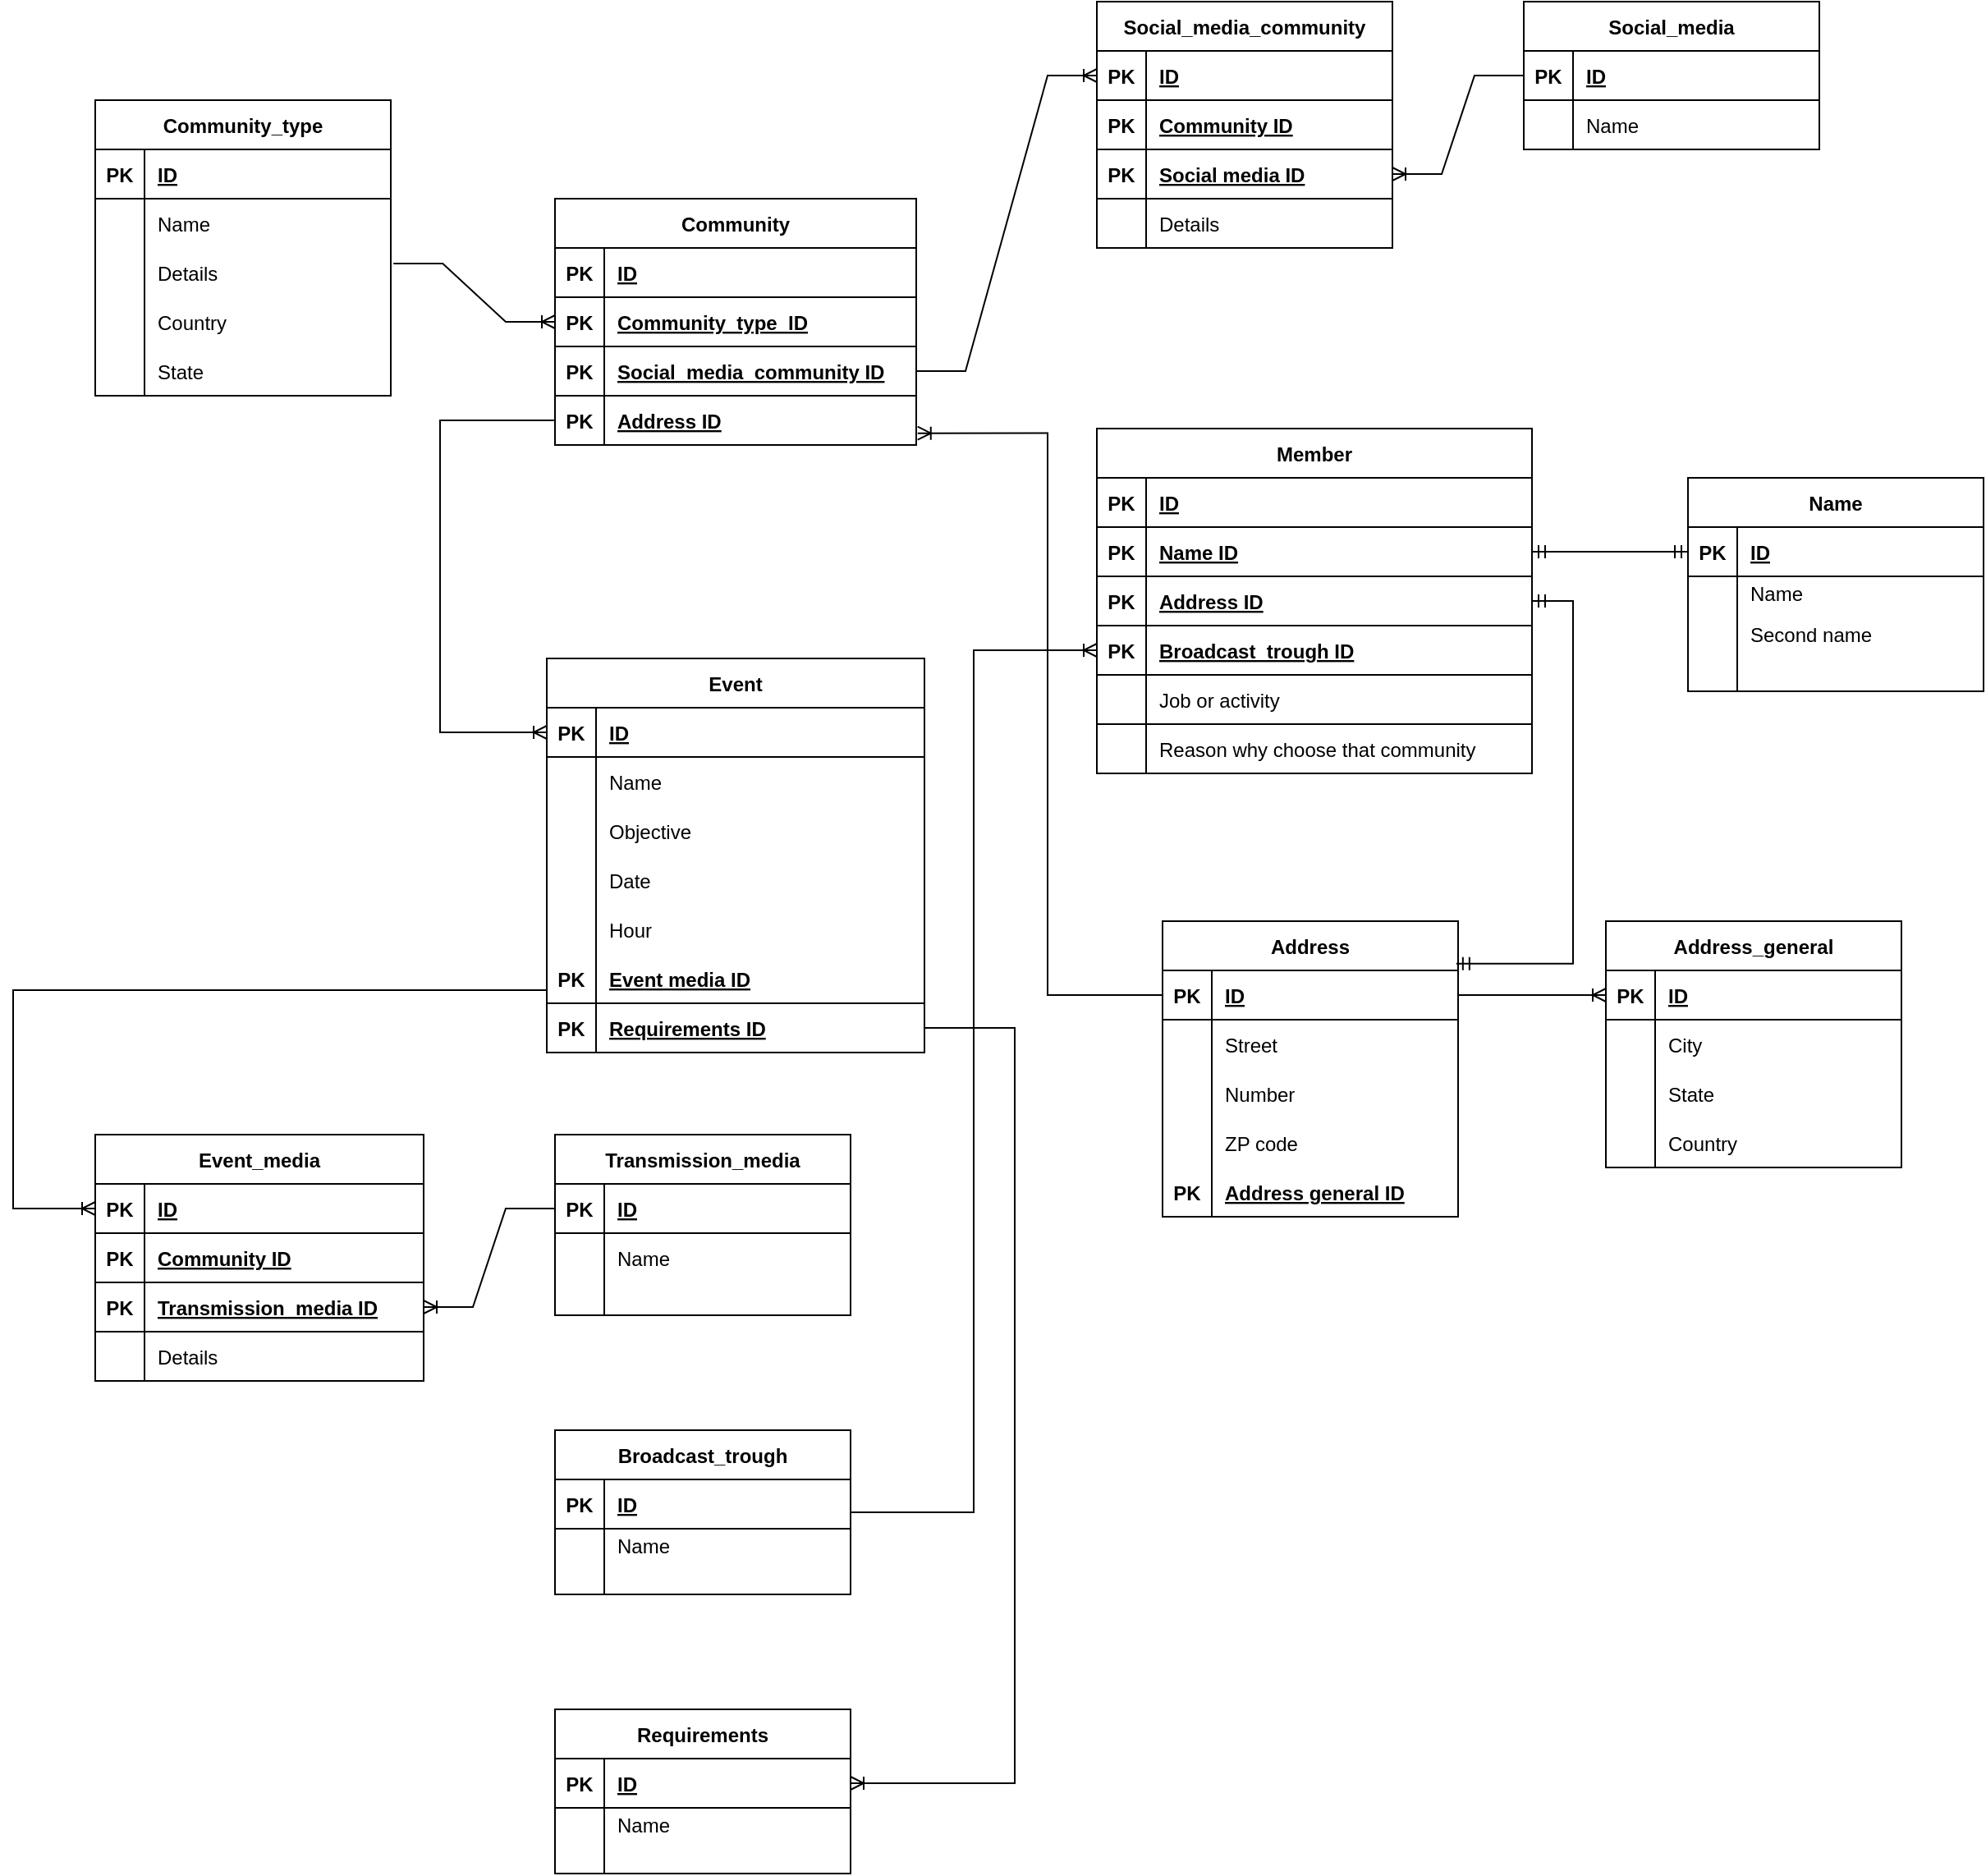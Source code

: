 <mxfile version="16.5.2" type="github" pages="2">
  <diagram id="8w-RTu9Db5sn2pe2c7Lt" name="Page-1">
    <mxGraphModel dx="1422" dy="1889" grid="1" gridSize="10" guides="1" tooltips="1" connect="1" arrows="1" fold="1" page="1" pageScale="1" pageWidth="850" pageHeight="1100" math="0" shadow="0">
      <root>
        <mxCell id="0" />
        <mxCell id="1" parent="0" />
        <mxCell id="igLBzl_9l-eqcp2ep1AT-1" value="Event" style="shape=table;startSize=30;container=1;collapsible=1;childLayout=tableLayout;fixedRows=1;rowLines=0;fontStyle=1;align=center;resizeLast=1;" vertex="1" parent="1">
          <mxGeometry x="475" y="100" width="230" height="240" as="geometry" />
        </mxCell>
        <mxCell id="igLBzl_9l-eqcp2ep1AT-2" value="" style="shape=tableRow;horizontal=0;startSize=0;swimlaneHead=0;swimlaneBody=0;fillColor=none;collapsible=0;dropTarget=0;points=[[0,0.5],[1,0.5]];portConstraint=eastwest;top=0;left=0;right=0;bottom=1;" vertex="1" parent="igLBzl_9l-eqcp2ep1AT-1">
          <mxGeometry y="30" width="230" height="30" as="geometry" />
        </mxCell>
        <mxCell id="igLBzl_9l-eqcp2ep1AT-3" value="PK" style="shape=partialRectangle;connectable=0;fillColor=none;top=0;left=0;bottom=0;right=0;fontStyle=1;overflow=hidden;" vertex="1" parent="igLBzl_9l-eqcp2ep1AT-2">
          <mxGeometry width="30" height="30" as="geometry">
            <mxRectangle width="30" height="30" as="alternateBounds" />
          </mxGeometry>
        </mxCell>
        <mxCell id="igLBzl_9l-eqcp2ep1AT-4" value="ID" style="shape=partialRectangle;connectable=0;fillColor=none;top=0;left=0;bottom=0;right=0;align=left;spacingLeft=6;fontStyle=5;overflow=hidden;" vertex="1" parent="igLBzl_9l-eqcp2ep1AT-2">
          <mxGeometry x="30" width="200" height="30" as="geometry">
            <mxRectangle width="200" height="30" as="alternateBounds" />
          </mxGeometry>
        </mxCell>
        <mxCell id="igLBzl_9l-eqcp2ep1AT-5" value="" style="shape=tableRow;horizontal=0;startSize=0;swimlaneHead=0;swimlaneBody=0;fillColor=none;collapsible=0;dropTarget=0;points=[[0,0.5],[1,0.5]];portConstraint=eastwest;top=0;left=0;right=0;bottom=0;" vertex="1" parent="igLBzl_9l-eqcp2ep1AT-1">
          <mxGeometry y="60" width="230" height="30" as="geometry" />
        </mxCell>
        <mxCell id="igLBzl_9l-eqcp2ep1AT-6" value="" style="shape=partialRectangle;connectable=0;fillColor=none;top=0;left=0;bottom=0;right=0;editable=1;overflow=hidden;" vertex="1" parent="igLBzl_9l-eqcp2ep1AT-5">
          <mxGeometry width="30" height="30" as="geometry">
            <mxRectangle width="30" height="30" as="alternateBounds" />
          </mxGeometry>
        </mxCell>
        <mxCell id="igLBzl_9l-eqcp2ep1AT-7" value="Name" style="shape=partialRectangle;connectable=0;fillColor=none;top=0;left=0;bottom=0;right=0;align=left;spacingLeft=6;overflow=hidden;" vertex="1" parent="igLBzl_9l-eqcp2ep1AT-5">
          <mxGeometry x="30" width="200" height="30" as="geometry">
            <mxRectangle width="200" height="30" as="alternateBounds" />
          </mxGeometry>
        </mxCell>
        <mxCell id="igLBzl_9l-eqcp2ep1AT-8" value="" style="shape=tableRow;horizontal=0;startSize=0;swimlaneHead=0;swimlaneBody=0;fillColor=none;collapsible=0;dropTarget=0;points=[[0,0.5],[1,0.5]];portConstraint=eastwest;top=0;left=0;right=0;bottom=0;" vertex="1" parent="igLBzl_9l-eqcp2ep1AT-1">
          <mxGeometry y="90" width="230" height="30" as="geometry" />
        </mxCell>
        <mxCell id="igLBzl_9l-eqcp2ep1AT-9" value="" style="shape=partialRectangle;connectable=0;fillColor=none;top=0;left=0;bottom=0;right=0;editable=1;overflow=hidden;" vertex="1" parent="igLBzl_9l-eqcp2ep1AT-8">
          <mxGeometry width="30" height="30" as="geometry">
            <mxRectangle width="30" height="30" as="alternateBounds" />
          </mxGeometry>
        </mxCell>
        <mxCell id="igLBzl_9l-eqcp2ep1AT-10" value="Objective" style="shape=partialRectangle;connectable=0;fillColor=none;top=0;left=0;bottom=0;right=0;align=left;spacingLeft=6;overflow=hidden;" vertex="1" parent="igLBzl_9l-eqcp2ep1AT-8">
          <mxGeometry x="30" width="200" height="30" as="geometry">
            <mxRectangle width="200" height="30" as="alternateBounds" />
          </mxGeometry>
        </mxCell>
        <mxCell id="igLBzl_9l-eqcp2ep1AT-11" value="" style="shape=tableRow;horizontal=0;startSize=0;swimlaneHead=0;swimlaneBody=0;fillColor=none;collapsible=0;dropTarget=0;points=[[0,0.5],[1,0.5]];portConstraint=eastwest;top=0;left=0;right=0;bottom=0;" vertex="1" parent="igLBzl_9l-eqcp2ep1AT-1">
          <mxGeometry y="120" width="230" height="30" as="geometry" />
        </mxCell>
        <mxCell id="igLBzl_9l-eqcp2ep1AT-12" value="" style="shape=partialRectangle;connectable=0;fillColor=none;top=0;left=0;bottom=0;right=0;editable=1;overflow=hidden;" vertex="1" parent="igLBzl_9l-eqcp2ep1AT-11">
          <mxGeometry width="30" height="30" as="geometry">
            <mxRectangle width="30" height="30" as="alternateBounds" />
          </mxGeometry>
        </mxCell>
        <mxCell id="igLBzl_9l-eqcp2ep1AT-13" value="Date" style="shape=partialRectangle;connectable=0;fillColor=none;top=0;left=0;bottom=0;right=0;align=left;spacingLeft=6;overflow=hidden;" vertex="1" parent="igLBzl_9l-eqcp2ep1AT-11">
          <mxGeometry x="30" width="200" height="30" as="geometry">
            <mxRectangle width="200" height="30" as="alternateBounds" />
          </mxGeometry>
        </mxCell>
        <mxCell id="igLBzl_9l-eqcp2ep1AT-88" value="" style="shape=tableRow;horizontal=0;startSize=0;swimlaneHead=0;swimlaneBody=0;fillColor=none;collapsible=0;dropTarget=0;points=[[0,0.5],[1,0.5]];portConstraint=eastwest;top=0;left=0;right=0;bottom=0;" vertex="1" parent="igLBzl_9l-eqcp2ep1AT-1">
          <mxGeometry y="150" width="230" height="30" as="geometry" />
        </mxCell>
        <mxCell id="igLBzl_9l-eqcp2ep1AT-89" value="" style="shape=partialRectangle;connectable=0;fillColor=none;top=0;left=0;bottom=0;right=0;editable=1;overflow=hidden;" vertex="1" parent="igLBzl_9l-eqcp2ep1AT-88">
          <mxGeometry width="30" height="30" as="geometry">
            <mxRectangle width="30" height="30" as="alternateBounds" />
          </mxGeometry>
        </mxCell>
        <mxCell id="igLBzl_9l-eqcp2ep1AT-90" value="Hour" style="shape=partialRectangle;connectable=0;fillColor=none;top=0;left=0;bottom=0;right=0;align=left;spacingLeft=6;overflow=hidden;" vertex="1" parent="igLBzl_9l-eqcp2ep1AT-88">
          <mxGeometry x="30" width="200" height="30" as="geometry">
            <mxRectangle width="200" height="30" as="alternateBounds" />
          </mxGeometry>
        </mxCell>
        <mxCell id="igLBzl_9l-eqcp2ep1AT-156" value="" style="shape=tableRow;horizontal=0;startSize=0;swimlaneHead=0;swimlaneBody=0;fillColor=none;collapsible=0;dropTarget=0;points=[[0,0.5],[1,0.5]];portConstraint=eastwest;top=0;left=0;right=0;bottom=1;" vertex="1" parent="igLBzl_9l-eqcp2ep1AT-1">
          <mxGeometry y="180" width="230" height="30" as="geometry" />
        </mxCell>
        <mxCell id="igLBzl_9l-eqcp2ep1AT-157" value="PK" style="shape=partialRectangle;connectable=0;fillColor=none;top=0;left=0;bottom=0;right=0;fontStyle=1;overflow=hidden;" vertex="1" parent="igLBzl_9l-eqcp2ep1AT-156">
          <mxGeometry width="30" height="30" as="geometry">
            <mxRectangle width="30" height="30" as="alternateBounds" />
          </mxGeometry>
        </mxCell>
        <mxCell id="igLBzl_9l-eqcp2ep1AT-158" value="Event media ID" style="shape=partialRectangle;connectable=0;fillColor=none;top=0;left=0;bottom=0;right=0;align=left;spacingLeft=6;fontStyle=5;overflow=hidden;" vertex="1" parent="igLBzl_9l-eqcp2ep1AT-156">
          <mxGeometry x="30" width="200" height="30" as="geometry">
            <mxRectangle width="200" height="30" as="alternateBounds" />
          </mxGeometry>
        </mxCell>
        <mxCell id="igLBzl_9l-eqcp2ep1AT-301" value="" style="shape=tableRow;horizontal=0;startSize=0;swimlaneHead=0;swimlaneBody=0;fillColor=none;collapsible=0;dropTarget=0;points=[[0,0.5],[1,0.5]];portConstraint=eastwest;top=0;left=0;right=0;bottom=1;" vertex="1" parent="igLBzl_9l-eqcp2ep1AT-1">
          <mxGeometry y="210" width="230" height="30" as="geometry" />
        </mxCell>
        <mxCell id="igLBzl_9l-eqcp2ep1AT-302" value="PK" style="shape=partialRectangle;connectable=0;fillColor=none;top=0;left=0;bottom=0;right=0;fontStyle=1;overflow=hidden;" vertex="1" parent="igLBzl_9l-eqcp2ep1AT-301">
          <mxGeometry width="30" height="30" as="geometry">
            <mxRectangle width="30" height="30" as="alternateBounds" />
          </mxGeometry>
        </mxCell>
        <mxCell id="igLBzl_9l-eqcp2ep1AT-303" value="Requirements ID" style="shape=partialRectangle;connectable=0;fillColor=none;top=0;left=0;bottom=0;right=0;align=left;spacingLeft=6;fontStyle=5;overflow=hidden;" vertex="1" parent="igLBzl_9l-eqcp2ep1AT-301">
          <mxGeometry x="30" width="200" height="30" as="geometry">
            <mxRectangle width="200" height="30" as="alternateBounds" />
          </mxGeometry>
        </mxCell>
        <mxCell id="igLBzl_9l-eqcp2ep1AT-33" value="Community" style="shape=table;startSize=30;container=1;collapsible=1;childLayout=tableLayout;fixedRows=1;rowLines=0;fontStyle=1;align=center;resizeLast=1;" vertex="1" parent="1">
          <mxGeometry x="480" y="-180" width="220" height="150" as="geometry" />
        </mxCell>
        <mxCell id="igLBzl_9l-eqcp2ep1AT-34" value="" style="shape=tableRow;horizontal=0;startSize=0;swimlaneHead=0;swimlaneBody=0;fillColor=none;collapsible=0;dropTarget=0;points=[[0,0.5],[1,0.5]];portConstraint=eastwest;top=0;left=0;right=0;bottom=1;" vertex="1" parent="igLBzl_9l-eqcp2ep1AT-33">
          <mxGeometry y="30" width="220" height="30" as="geometry" />
        </mxCell>
        <mxCell id="igLBzl_9l-eqcp2ep1AT-35" value="PK" style="shape=partialRectangle;connectable=0;fillColor=none;top=0;left=0;bottom=0;right=0;fontStyle=1;overflow=hidden;" vertex="1" parent="igLBzl_9l-eqcp2ep1AT-34">
          <mxGeometry width="30" height="30" as="geometry">
            <mxRectangle width="30" height="30" as="alternateBounds" />
          </mxGeometry>
        </mxCell>
        <mxCell id="igLBzl_9l-eqcp2ep1AT-36" value="ID" style="shape=partialRectangle;connectable=0;fillColor=none;top=0;left=0;bottom=0;right=0;align=left;spacingLeft=6;fontStyle=5;overflow=hidden;" vertex="1" parent="igLBzl_9l-eqcp2ep1AT-34">
          <mxGeometry x="30" width="190" height="30" as="geometry">
            <mxRectangle width="190" height="30" as="alternateBounds" />
          </mxGeometry>
        </mxCell>
        <mxCell id="igLBzl_9l-eqcp2ep1AT-65" value="" style="shape=tableRow;horizontal=0;startSize=0;swimlaneHead=0;swimlaneBody=0;fillColor=none;collapsible=0;dropTarget=0;points=[[0,0.5],[1,0.5]];portConstraint=eastwest;top=0;left=0;right=0;bottom=1;" vertex="1" parent="igLBzl_9l-eqcp2ep1AT-33">
          <mxGeometry y="60" width="220" height="30" as="geometry" />
        </mxCell>
        <mxCell id="igLBzl_9l-eqcp2ep1AT-66" value="PK" style="shape=partialRectangle;connectable=0;fillColor=none;top=0;left=0;bottom=0;right=0;fontStyle=1;overflow=hidden;" vertex="1" parent="igLBzl_9l-eqcp2ep1AT-65">
          <mxGeometry width="30" height="30" as="geometry">
            <mxRectangle width="30" height="30" as="alternateBounds" />
          </mxGeometry>
        </mxCell>
        <mxCell id="igLBzl_9l-eqcp2ep1AT-67" value="Community_type_ID" style="shape=partialRectangle;connectable=0;fillColor=none;top=0;left=0;bottom=0;right=0;align=left;spacingLeft=6;fontStyle=5;overflow=hidden;" vertex="1" parent="igLBzl_9l-eqcp2ep1AT-65">
          <mxGeometry x="30" width="190" height="30" as="geometry">
            <mxRectangle width="190" height="30" as="alternateBounds" />
          </mxGeometry>
        </mxCell>
        <mxCell id="igLBzl_9l-eqcp2ep1AT-84" value="" style="shape=tableRow;horizontal=0;startSize=0;swimlaneHead=0;swimlaneBody=0;fillColor=none;collapsible=0;dropTarget=0;points=[[0,0.5],[1,0.5]];portConstraint=eastwest;top=0;left=0;right=0;bottom=1;" vertex="1" parent="igLBzl_9l-eqcp2ep1AT-33">
          <mxGeometry y="90" width="220" height="30" as="geometry" />
        </mxCell>
        <mxCell id="igLBzl_9l-eqcp2ep1AT-85" value="PK" style="shape=partialRectangle;connectable=0;fillColor=none;top=0;left=0;bottom=0;right=0;fontStyle=1;overflow=hidden;" vertex="1" parent="igLBzl_9l-eqcp2ep1AT-84">
          <mxGeometry width="30" height="30" as="geometry">
            <mxRectangle width="30" height="30" as="alternateBounds" />
          </mxGeometry>
        </mxCell>
        <mxCell id="igLBzl_9l-eqcp2ep1AT-86" value="Social_media_community ID" style="shape=partialRectangle;connectable=0;fillColor=none;top=0;left=0;bottom=0;right=0;align=left;spacingLeft=6;fontStyle=5;overflow=hidden;" vertex="1" parent="igLBzl_9l-eqcp2ep1AT-84">
          <mxGeometry x="30" width="190" height="30" as="geometry">
            <mxRectangle width="190" height="30" as="alternateBounds" />
          </mxGeometry>
        </mxCell>
        <mxCell id="igLBzl_9l-eqcp2ep1AT-272" value="" style="shape=tableRow;horizontal=0;startSize=0;swimlaneHead=0;swimlaneBody=0;fillColor=none;collapsible=0;dropTarget=0;points=[[0,0.5],[1,0.5]];portConstraint=eastwest;top=0;left=0;right=0;bottom=1;" vertex="1" parent="igLBzl_9l-eqcp2ep1AT-33">
          <mxGeometry y="120" width="220" height="30" as="geometry" />
        </mxCell>
        <mxCell id="igLBzl_9l-eqcp2ep1AT-273" value="PK" style="shape=partialRectangle;connectable=0;fillColor=none;top=0;left=0;bottom=0;right=0;fontStyle=1;overflow=hidden;" vertex="1" parent="igLBzl_9l-eqcp2ep1AT-272">
          <mxGeometry width="30" height="30" as="geometry">
            <mxRectangle width="30" height="30" as="alternateBounds" />
          </mxGeometry>
        </mxCell>
        <mxCell id="igLBzl_9l-eqcp2ep1AT-274" value="Address ID" style="shape=partialRectangle;connectable=0;fillColor=none;top=0;left=0;bottom=0;right=0;align=left;spacingLeft=6;fontStyle=5;overflow=hidden;" vertex="1" parent="igLBzl_9l-eqcp2ep1AT-272">
          <mxGeometry x="30" width="190" height="30" as="geometry">
            <mxRectangle width="190" height="30" as="alternateBounds" />
          </mxGeometry>
        </mxCell>
        <mxCell id="igLBzl_9l-eqcp2ep1AT-46" value="Community_type" style="shape=table;startSize=30;container=1;collapsible=1;childLayout=tableLayout;fixedRows=1;rowLines=0;fontStyle=1;align=center;resizeLast=1;" vertex="1" parent="1">
          <mxGeometry x="200" y="-240" width="180" height="180" as="geometry" />
        </mxCell>
        <mxCell id="igLBzl_9l-eqcp2ep1AT-47" value="" style="shape=tableRow;horizontal=0;startSize=0;swimlaneHead=0;swimlaneBody=0;fillColor=none;collapsible=0;dropTarget=0;points=[[0,0.5],[1,0.5]];portConstraint=eastwest;top=0;left=0;right=0;bottom=1;" vertex="1" parent="igLBzl_9l-eqcp2ep1AT-46">
          <mxGeometry y="30" width="180" height="30" as="geometry" />
        </mxCell>
        <mxCell id="igLBzl_9l-eqcp2ep1AT-48" value="PK" style="shape=partialRectangle;connectable=0;fillColor=none;top=0;left=0;bottom=0;right=0;fontStyle=1;overflow=hidden;" vertex="1" parent="igLBzl_9l-eqcp2ep1AT-47">
          <mxGeometry width="30" height="30" as="geometry">
            <mxRectangle width="30" height="30" as="alternateBounds" />
          </mxGeometry>
        </mxCell>
        <mxCell id="igLBzl_9l-eqcp2ep1AT-49" value="ID" style="shape=partialRectangle;connectable=0;fillColor=none;top=0;left=0;bottom=0;right=0;align=left;spacingLeft=6;fontStyle=5;overflow=hidden;" vertex="1" parent="igLBzl_9l-eqcp2ep1AT-47">
          <mxGeometry x="30" width="150" height="30" as="geometry">
            <mxRectangle width="150" height="30" as="alternateBounds" />
          </mxGeometry>
        </mxCell>
        <mxCell id="igLBzl_9l-eqcp2ep1AT-50" value="" style="shape=tableRow;horizontal=0;startSize=0;swimlaneHead=0;swimlaneBody=0;fillColor=none;collapsible=0;dropTarget=0;points=[[0,0.5],[1,0.5]];portConstraint=eastwest;top=0;left=0;right=0;bottom=0;" vertex="1" parent="igLBzl_9l-eqcp2ep1AT-46">
          <mxGeometry y="60" width="180" height="30" as="geometry" />
        </mxCell>
        <mxCell id="igLBzl_9l-eqcp2ep1AT-51" value="" style="shape=partialRectangle;connectable=0;fillColor=none;top=0;left=0;bottom=0;right=0;editable=1;overflow=hidden;" vertex="1" parent="igLBzl_9l-eqcp2ep1AT-50">
          <mxGeometry width="30" height="30" as="geometry">
            <mxRectangle width="30" height="30" as="alternateBounds" />
          </mxGeometry>
        </mxCell>
        <mxCell id="igLBzl_9l-eqcp2ep1AT-52" value="Name" style="shape=partialRectangle;connectable=0;fillColor=none;top=0;left=0;bottom=0;right=0;align=left;spacingLeft=6;overflow=hidden;" vertex="1" parent="igLBzl_9l-eqcp2ep1AT-50">
          <mxGeometry x="30" width="150" height="30" as="geometry">
            <mxRectangle width="150" height="30" as="alternateBounds" />
          </mxGeometry>
        </mxCell>
        <mxCell id="igLBzl_9l-eqcp2ep1AT-53" value="" style="shape=tableRow;horizontal=0;startSize=0;swimlaneHead=0;swimlaneBody=0;fillColor=none;collapsible=0;dropTarget=0;points=[[0,0.5],[1,0.5]];portConstraint=eastwest;top=0;left=0;right=0;bottom=0;" vertex="1" parent="igLBzl_9l-eqcp2ep1AT-46">
          <mxGeometry y="90" width="180" height="30" as="geometry" />
        </mxCell>
        <mxCell id="igLBzl_9l-eqcp2ep1AT-54" value="" style="shape=partialRectangle;connectable=0;fillColor=none;top=0;left=0;bottom=0;right=0;editable=1;overflow=hidden;" vertex="1" parent="igLBzl_9l-eqcp2ep1AT-53">
          <mxGeometry width="30" height="30" as="geometry">
            <mxRectangle width="30" height="30" as="alternateBounds" />
          </mxGeometry>
        </mxCell>
        <mxCell id="igLBzl_9l-eqcp2ep1AT-55" value="Details" style="shape=partialRectangle;connectable=0;fillColor=none;top=0;left=0;bottom=0;right=0;align=left;spacingLeft=6;overflow=hidden;" vertex="1" parent="igLBzl_9l-eqcp2ep1AT-53">
          <mxGeometry x="30" width="150" height="30" as="geometry">
            <mxRectangle width="150" height="30" as="alternateBounds" />
          </mxGeometry>
        </mxCell>
        <mxCell id="igLBzl_9l-eqcp2ep1AT-56" value="" style="shape=tableRow;horizontal=0;startSize=0;swimlaneHead=0;swimlaneBody=0;fillColor=none;collapsible=0;dropTarget=0;points=[[0,0.5],[1,0.5]];portConstraint=eastwest;top=0;left=0;right=0;bottom=0;" vertex="1" parent="igLBzl_9l-eqcp2ep1AT-46">
          <mxGeometry y="120" width="180" height="30" as="geometry" />
        </mxCell>
        <mxCell id="igLBzl_9l-eqcp2ep1AT-57" value="" style="shape=partialRectangle;connectable=0;fillColor=none;top=0;left=0;bottom=0;right=0;editable=1;overflow=hidden;" vertex="1" parent="igLBzl_9l-eqcp2ep1AT-56">
          <mxGeometry width="30" height="30" as="geometry">
            <mxRectangle width="30" height="30" as="alternateBounds" />
          </mxGeometry>
        </mxCell>
        <mxCell id="igLBzl_9l-eqcp2ep1AT-58" value="Country" style="shape=partialRectangle;connectable=0;fillColor=none;top=0;left=0;bottom=0;right=0;align=left;spacingLeft=6;overflow=hidden;" vertex="1" parent="igLBzl_9l-eqcp2ep1AT-56">
          <mxGeometry x="30" width="150" height="30" as="geometry">
            <mxRectangle width="150" height="30" as="alternateBounds" />
          </mxGeometry>
        </mxCell>
        <mxCell id="igLBzl_9l-eqcp2ep1AT-59" value="" style="shape=tableRow;horizontal=0;startSize=0;swimlaneHead=0;swimlaneBody=0;fillColor=none;collapsible=0;dropTarget=0;points=[[0,0.5],[1,0.5]];portConstraint=eastwest;top=0;left=0;right=0;bottom=0;" vertex="1" parent="igLBzl_9l-eqcp2ep1AT-46">
          <mxGeometry y="150" width="180" height="30" as="geometry" />
        </mxCell>
        <mxCell id="igLBzl_9l-eqcp2ep1AT-60" value="" style="shape=partialRectangle;connectable=0;fillColor=none;top=0;left=0;bottom=0;right=0;editable=1;overflow=hidden;" vertex="1" parent="igLBzl_9l-eqcp2ep1AT-59">
          <mxGeometry width="30" height="30" as="geometry">
            <mxRectangle width="30" height="30" as="alternateBounds" />
          </mxGeometry>
        </mxCell>
        <mxCell id="igLBzl_9l-eqcp2ep1AT-61" value="State" style="shape=partialRectangle;connectable=0;fillColor=none;top=0;left=0;bottom=0;right=0;align=left;spacingLeft=6;overflow=hidden;" vertex="1" parent="igLBzl_9l-eqcp2ep1AT-59">
          <mxGeometry x="30" width="150" height="30" as="geometry">
            <mxRectangle width="150" height="30" as="alternateBounds" />
          </mxGeometry>
        </mxCell>
        <mxCell id="igLBzl_9l-eqcp2ep1AT-68" value="Social_media" style="shape=table;startSize=30;container=1;collapsible=1;childLayout=tableLayout;fixedRows=1;rowLines=0;fontStyle=1;align=center;resizeLast=1;" vertex="1" parent="1">
          <mxGeometry x="1070" y="-300" width="180" height="90" as="geometry" />
        </mxCell>
        <mxCell id="igLBzl_9l-eqcp2ep1AT-69" value="" style="shape=tableRow;horizontal=0;startSize=0;swimlaneHead=0;swimlaneBody=0;fillColor=none;collapsible=0;dropTarget=0;points=[[0,0.5],[1,0.5]];portConstraint=eastwest;top=0;left=0;right=0;bottom=1;" vertex="1" parent="igLBzl_9l-eqcp2ep1AT-68">
          <mxGeometry y="30" width="180" height="30" as="geometry" />
        </mxCell>
        <mxCell id="igLBzl_9l-eqcp2ep1AT-70" value="PK" style="shape=partialRectangle;connectable=0;fillColor=none;top=0;left=0;bottom=0;right=0;fontStyle=1;overflow=hidden;" vertex="1" parent="igLBzl_9l-eqcp2ep1AT-69">
          <mxGeometry width="30" height="30" as="geometry">
            <mxRectangle width="30" height="30" as="alternateBounds" />
          </mxGeometry>
        </mxCell>
        <mxCell id="igLBzl_9l-eqcp2ep1AT-71" value="ID" style="shape=partialRectangle;connectable=0;fillColor=none;top=0;left=0;bottom=0;right=0;align=left;spacingLeft=6;fontStyle=5;overflow=hidden;" vertex="1" parent="igLBzl_9l-eqcp2ep1AT-69">
          <mxGeometry x="30" width="150" height="30" as="geometry">
            <mxRectangle width="150" height="30" as="alternateBounds" />
          </mxGeometry>
        </mxCell>
        <mxCell id="igLBzl_9l-eqcp2ep1AT-72" value="" style="shape=tableRow;horizontal=0;startSize=0;swimlaneHead=0;swimlaneBody=0;fillColor=none;collapsible=0;dropTarget=0;points=[[0,0.5],[1,0.5]];portConstraint=eastwest;top=0;left=0;right=0;bottom=0;" vertex="1" parent="igLBzl_9l-eqcp2ep1AT-68">
          <mxGeometry y="60" width="180" height="30" as="geometry" />
        </mxCell>
        <mxCell id="igLBzl_9l-eqcp2ep1AT-73" value="" style="shape=partialRectangle;connectable=0;fillColor=none;top=0;left=0;bottom=0;right=0;editable=1;overflow=hidden;" vertex="1" parent="igLBzl_9l-eqcp2ep1AT-72">
          <mxGeometry width="30" height="30" as="geometry">
            <mxRectangle width="30" height="30" as="alternateBounds" />
          </mxGeometry>
        </mxCell>
        <mxCell id="igLBzl_9l-eqcp2ep1AT-74" value="Name" style="shape=partialRectangle;connectable=0;fillColor=none;top=0;left=0;bottom=0;right=0;align=left;spacingLeft=6;overflow=hidden;" vertex="1" parent="igLBzl_9l-eqcp2ep1AT-72">
          <mxGeometry x="30" width="150" height="30" as="geometry">
            <mxRectangle width="150" height="30" as="alternateBounds" />
          </mxGeometry>
        </mxCell>
        <mxCell id="igLBzl_9l-eqcp2ep1AT-94" value="Transmission_media" style="shape=table;startSize=30;container=1;collapsible=1;childLayout=tableLayout;fixedRows=1;rowLines=0;fontStyle=1;align=center;resizeLast=1;" vertex="1" parent="1">
          <mxGeometry x="480" y="390" width="180" height="110" as="geometry" />
        </mxCell>
        <mxCell id="igLBzl_9l-eqcp2ep1AT-95" value="" style="shape=tableRow;horizontal=0;startSize=0;swimlaneHead=0;swimlaneBody=0;fillColor=none;collapsible=0;dropTarget=0;points=[[0,0.5],[1,0.5]];portConstraint=eastwest;top=0;left=0;right=0;bottom=1;" vertex="1" parent="igLBzl_9l-eqcp2ep1AT-94">
          <mxGeometry y="30" width="180" height="30" as="geometry" />
        </mxCell>
        <mxCell id="igLBzl_9l-eqcp2ep1AT-96" value="PK" style="shape=partialRectangle;connectable=0;fillColor=none;top=0;left=0;bottom=0;right=0;fontStyle=1;overflow=hidden;" vertex="1" parent="igLBzl_9l-eqcp2ep1AT-95">
          <mxGeometry width="30" height="30" as="geometry">
            <mxRectangle width="30" height="30" as="alternateBounds" />
          </mxGeometry>
        </mxCell>
        <mxCell id="igLBzl_9l-eqcp2ep1AT-97" value="ID" style="shape=partialRectangle;connectable=0;fillColor=none;top=0;left=0;bottom=0;right=0;align=left;spacingLeft=6;fontStyle=5;overflow=hidden;" vertex="1" parent="igLBzl_9l-eqcp2ep1AT-95">
          <mxGeometry x="30" width="150" height="30" as="geometry">
            <mxRectangle width="150" height="30" as="alternateBounds" />
          </mxGeometry>
        </mxCell>
        <mxCell id="igLBzl_9l-eqcp2ep1AT-98" value="" style="shape=tableRow;horizontal=0;startSize=0;swimlaneHead=0;swimlaneBody=0;fillColor=none;collapsible=0;dropTarget=0;points=[[0,0.5],[1,0.5]];portConstraint=eastwest;top=0;left=0;right=0;bottom=0;" vertex="1" parent="igLBzl_9l-eqcp2ep1AT-94">
          <mxGeometry y="60" width="180" height="30" as="geometry" />
        </mxCell>
        <mxCell id="igLBzl_9l-eqcp2ep1AT-99" value="" style="shape=partialRectangle;connectable=0;fillColor=none;top=0;left=0;bottom=0;right=0;editable=1;overflow=hidden;" vertex="1" parent="igLBzl_9l-eqcp2ep1AT-98">
          <mxGeometry width="30" height="30" as="geometry">
            <mxRectangle width="30" height="30" as="alternateBounds" />
          </mxGeometry>
        </mxCell>
        <mxCell id="igLBzl_9l-eqcp2ep1AT-100" value="Name" style="shape=partialRectangle;connectable=0;fillColor=none;top=0;left=0;bottom=0;right=0;align=left;spacingLeft=6;overflow=hidden;" vertex="1" parent="igLBzl_9l-eqcp2ep1AT-98">
          <mxGeometry x="30" width="150" height="30" as="geometry">
            <mxRectangle width="150" height="30" as="alternateBounds" />
          </mxGeometry>
        </mxCell>
        <mxCell id="igLBzl_9l-eqcp2ep1AT-107" value="" style="shape=tableRow;horizontal=0;startSize=0;swimlaneHead=0;swimlaneBody=0;fillColor=none;collapsible=0;dropTarget=0;points=[[0,0.5],[1,0.5]];portConstraint=eastwest;top=0;left=0;right=0;bottom=0;" vertex="1" parent="igLBzl_9l-eqcp2ep1AT-94">
          <mxGeometry y="90" width="180" height="20" as="geometry" />
        </mxCell>
        <mxCell id="igLBzl_9l-eqcp2ep1AT-108" value="" style="shape=partialRectangle;connectable=0;fillColor=none;top=0;left=0;bottom=0;right=0;editable=1;overflow=hidden;" vertex="1" parent="igLBzl_9l-eqcp2ep1AT-107">
          <mxGeometry width="30" height="20" as="geometry">
            <mxRectangle width="30" height="20" as="alternateBounds" />
          </mxGeometry>
        </mxCell>
        <mxCell id="igLBzl_9l-eqcp2ep1AT-109" value="" style="shape=partialRectangle;connectable=0;fillColor=none;top=0;left=0;bottom=0;right=0;align=left;spacingLeft=6;overflow=hidden;" vertex="1" parent="igLBzl_9l-eqcp2ep1AT-107">
          <mxGeometry x="30" width="150" height="20" as="geometry">
            <mxRectangle width="150" height="20" as="alternateBounds" />
          </mxGeometry>
        </mxCell>
        <object label="Member" id="igLBzl_9l-eqcp2ep1AT-159">
          <mxCell style="shape=table;startSize=30;container=1;collapsible=1;childLayout=tableLayout;fixedRows=1;rowLines=0;fontStyle=1;align=center;resizeLast=1;" vertex="1" parent="1">
            <mxGeometry x="810" y="-40" width="265" height="210" as="geometry" />
          </mxCell>
        </object>
        <mxCell id="igLBzl_9l-eqcp2ep1AT-160" value="" style="shape=tableRow;horizontal=0;startSize=0;swimlaneHead=0;swimlaneBody=0;fillColor=none;collapsible=0;dropTarget=0;points=[[0,0.5],[1,0.5]];portConstraint=eastwest;top=0;left=0;right=0;bottom=1;" vertex="1" parent="igLBzl_9l-eqcp2ep1AT-159">
          <mxGeometry y="30" width="265" height="30" as="geometry" />
        </mxCell>
        <mxCell id="igLBzl_9l-eqcp2ep1AT-161" value="PK" style="shape=partialRectangle;connectable=0;fillColor=none;top=0;left=0;bottom=0;right=0;fontStyle=1;overflow=hidden;" vertex="1" parent="igLBzl_9l-eqcp2ep1AT-160">
          <mxGeometry width="30" height="30" as="geometry">
            <mxRectangle width="30" height="30" as="alternateBounds" />
          </mxGeometry>
        </mxCell>
        <mxCell id="igLBzl_9l-eqcp2ep1AT-162" value="ID" style="shape=partialRectangle;connectable=0;fillColor=none;top=0;left=0;bottom=0;right=0;align=left;spacingLeft=6;fontStyle=5;overflow=hidden;" vertex="1" parent="igLBzl_9l-eqcp2ep1AT-160">
          <mxGeometry x="30" width="235" height="30" as="geometry">
            <mxRectangle width="235" height="30" as="alternateBounds" />
          </mxGeometry>
        </mxCell>
        <mxCell id="igLBzl_9l-eqcp2ep1AT-200" value="" style="shape=tableRow;horizontal=0;startSize=0;swimlaneHead=0;swimlaneBody=0;fillColor=none;collapsible=0;dropTarget=0;points=[[0,0.5],[1,0.5]];portConstraint=eastwest;top=0;left=0;right=0;bottom=1;" vertex="1" parent="igLBzl_9l-eqcp2ep1AT-159">
          <mxGeometry y="60" width="265" height="30" as="geometry" />
        </mxCell>
        <mxCell id="igLBzl_9l-eqcp2ep1AT-201" value="PK" style="shape=partialRectangle;connectable=0;fillColor=none;top=0;left=0;bottom=0;right=0;fontStyle=1;overflow=hidden;" vertex="1" parent="igLBzl_9l-eqcp2ep1AT-200">
          <mxGeometry width="30" height="30" as="geometry">
            <mxRectangle width="30" height="30" as="alternateBounds" />
          </mxGeometry>
        </mxCell>
        <mxCell id="igLBzl_9l-eqcp2ep1AT-202" value="Name ID" style="shape=partialRectangle;connectable=0;fillColor=none;top=0;left=0;bottom=0;right=0;align=left;spacingLeft=6;fontStyle=5;overflow=hidden;" vertex="1" parent="igLBzl_9l-eqcp2ep1AT-200">
          <mxGeometry x="30" width="235" height="30" as="geometry">
            <mxRectangle width="235" height="30" as="alternateBounds" />
          </mxGeometry>
        </mxCell>
        <mxCell id="igLBzl_9l-eqcp2ep1AT-181" value="" style="shape=tableRow;horizontal=0;startSize=0;swimlaneHead=0;swimlaneBody=0;fillColor=none;collapsible=0;dropTarget=0;points=[[0,0.5],[1,0.5]];portConstraint=eastwest;top=0;left=0;right=0;bottom=1;" vertex="1" parent="igLBzl_9l-eqcp2ep1AT-159">
          <mxGeometry y="90" width="265" height="30" as="geometry" />
        </mxCell>
        <mxCell id="igLBzl_9l-eqcp2ep1AT-182" value="PK" style="shape=partialRectangle;connectable=0;fillColor=none;top=0;left=0;bottom=0;right=0;fontStyle=1;overflow=hidden;" vertex="1" parent="igLBzl_9l-eqcp2ep1AT-181">
          <mxGeometry width="30" height="30" as="geometry">
            <mxRectangle width="30" height="30" as="alternateBounds" />
          </mxGeometry>
        </mxCell>
        <mxCell id="igLBzl_9l-eqcp2ep1AT-183" value="Address ID" style="shape=partialRectangle;connectable=0;fillColor=none;top=0;left=0;bottom=0;right=0;align=left;spacingLeft=6;fontStyle=5;overflow=hidden;" vertex="1" parent="igLBzl_9l-eqcp2ep1AT-181">
          <mxGeometry x="30" width="235" height="30" as="geometry">
            <mxRectangle width="235" height="30" as="alternateBounds" />
          </mxGeometry>
        </mxCell>
        <mxCell id="igLBzl_9l-eqcp2ep1AT-260" value="" style="shape=tableRow;horizontal=0;startSize=0;swimlaneHead=0;swimlaneBody=0;fillColor=none;collapsible=0;dropTarget=0;points=[[0,0.5],[1,0.5]];portConstraint=eastwest;top=0;left=0;right=0;bottom=1;" vertex="1" parent="igLBzl_9l-eqcp2ep1AT-159">
          <mxGeometry y="120" width="265" height="30" as="geometry" />
        </mxCell>
        <mxCell id="igLBzl_9l-eqcp2ep1AT-261" value="PK" style="shape=partialRectangle;connectable=0;fillColor=none;top=0;left=0;bottom=0;right=0;fontStyle=1;overflow=hidden;" vertex="1" parent="igLBzl_9l-eqcp2ep1AT-260">
          <mxGeometry width="30" height="30" as="geometry">
            <mxRectangle width="30" height="30" as="alternateBounds" />
          </mxGeometry>
        </mxCell>
        <mxCell id="igLBzl_9l-eqcp2ep1AT-262" value="Broadcast_trough ID" style="shape=partialRectangle;connectable=0;fillColor=none;top=0;left=0;bottom=0;right=0;align=left;spacingLeft=6;fontStyle=5;overflow=hidden;" vertex="1" parent="igLBzl_9l-eqcp2ep1AT-260">
          <mxGeometry x="30" width="235" height="30" as="geometry">
            <mxRectangle width="235" height="30" as="alternateBounds" />
          </mxGeometry>
        </mxCell>
        <mxCell id="igLBzl_9l-eqcp2ep1AT-269" style="shape=tableRow;horizontal=0;startSize=0;swimlaneHead=0;swimlaneBody=0;fillColor=none;collapsible=0;dropTarget=0;points=[[0,0.5],[1,0.5]];portConstraint=eastwest;top=0;left=0;right=0;bottom=1;" vertex="1" parent="igLBzl_9l-eqcp2ep1AT-159">
          <mxGeometry y="150" width="265" height="30" as="geometry" />
        </mxCell>
        <mxCell id="igLBzl_9l-eqcp2ep1AT-270" style="shape=partialRectangle;connectable=0;fillColor=none;top=0;left=0;bottom=0;right=0;fontStyle=1;overflow=hidden;" vertex="1" parent="igLBzl_9l-eqcp2ep1AT-269">
          <mxGeometry width="30" height="30" as="geometry">
            <mxRectangle width="30" height="30" as="alternateBounds" />
          </mxGeometry>
        </mxCell>
        <mxCell id="igLBzl_9l-eqcp2ep1AT-271" value="Job or activity" style="shape=partialRectangle;connectable=0;fillColor=none;top=0;left=0;bottom=0;right=0;align=left;spacingLeft=6;fontStyle=0;overflow=hidden;" vertex="1" parent="igLBzl_9l-eqcp2ep1AT-269">
          <mxGeometry x="30" width="235" height="30" as="geometry">
            <mxRectangle width="235" height="30" as="alternateBounds" />
          </mxGeometry>
        </mxCell>
        <mxCell id="igLBzl_9l-eqcp2ep1AT-266" value="" style="shape=tableRow;horizontal=0;startSize=0;swimlaneHead=0;swimlaneBody=0;fillColor=none;collapsible=0;dropTarget=0;points=[[0,0.5],[1,0.5]];portConstraint=eastwest;top=0;left=0;right=0;bottom=1;fontStyle=4" vertex="1" parent="igLBzl_9l-eqcp2ep1AT-159">
          <mxGeometry y="180" width="265" height="30" as="geometry" />
        </mxCell>
        <mxCell id="igLBzl_9l-eqcp2ep1AT-267" value="" style="shape=partialRectangle;connectable=0;fillColor=none;top=0;left=0;bottom=0;right=0;fontStyle=1;overflow=hidden;" vertex="1" parent="igLBzl_9l-eqcp2ep1AT-266">
          <mxGeometry width="30" height="30" as="geometry">
            <mxRectangle width="30" height="30" as="alternateBounds" />
          </mxGeometry>
        </mxCell>
        <mxCell id="igLBzl_9l-eqcp2ep1AT-268" value="Reason why choose that community" style="shape=partialRectangle;connectable=0;fillColor=none;top=0;left=0;bottom=0;right=0;align=left;spacingLeft=6;fontStyle=0;overflow=hidden;" vertex="1" parent="igLBzl_9l-eqcp2ep1AT-266">
          <mxGeometry x="30" width="235" height="30" as="geometry">
            <mxRectangle width="235" height="30" as="alternateBounds" />
          </mxGeometry>
        </mxCell>
        <mxCell id="igLBzl_9l-eqcp2ep1AT-184" value="Name" style="shape=table;startSize=30;container=1;collapsible=1;childLayout=tableLayout;fixedRows=1;rowLines=0;fontStyle=1;align=center;resizeLast=1;" vertex="1" parent="1">
          <mxGeometry x="1170" y="-10" width="180" height="130" as="geometry" />
        </mxCell>
        <mxCell id="igLBzl_9l-eqcp2ep1AT-185" value="" style="shape=tableRow;horizontal=0;startSize=0;swimlaneHead=0;swimlaneBody=0;fillColor=none;collapsible=0;dropTarget=0;points=[[0,0.5],[1,0.5]];portConstraint=eastwest;top=0;left=0;right=0;bottom=1;" vertex="1" parent="igLBzl_9l-eqcp2ep1AT-184">
          <mxGeometry y="30" width="180" height="30" as="geometry" />
        </mxCell>
        <mxCell id="igLBzl_9l-eqcp2ep1AT-186" value="PK" style="shape=partialRectangle;connectable=0;fillColor=none;top=0;left=0;bottom=0;right=0;fontStyle=1;overflow=hidden;" vertex="1" parent="igLBzl_9l-eqcp2ep1AT-185">
          <mxGeometry width="30" height="30" as="geometry">
            <mxRectangle width="30" height="30" as="alternateBounds" />
          </mxGeometry>
        </mxCell>
        <mxCell id="igLBzl_9l-eqcp2ep1AT-187" value="ID" style="shape=partialRectangle;connectable=0;fillColor=none;top=0;left=0;bottom=0;right=0;align=left;spacingLeft=6;fontStyle=5;overflow=hidden;" vertex="1" parent="igLBzl_9l-eqcp2ep1AT-185">
          <mxGeometry x="30" width="150" height="30" as="geometry">
            <mxRectangle width="150" height="30" as="alternateBounds" />
          </mxGeometry>
        </mxCell>
        <mxCell id="igLBzl_9l-eqcp2ep1AT-188" value="" style="shape=tableRow;horizontal=0;startSize=0;swimlaneHead=0;swimlaneBody=0;fillColor=none;collapsible=0;dropTarget=0;points=[[0,0.5],[1,0.5]];portConstraint=eastwest;top=0;left=0;right=0;bottom=0;" vertex="1" parent="igLBzl_9l-eqcp2ep1AT-184">
          <mxGeometry y="60" width="180" height="20" as="geometry" />
        </mxCell>
        <mxCell id="igLBzl_9l-eqcp2ep1AT-189" value="" style="shape=partialRectangle;connectable=0;fillColor=none;top=0;left=0;bottom=0;right=0;editable=1;overflow=hidden;" vertex="1" parent="igLBzl_9l-eqcp2ep1AT-188">
          <mxGeometry width="30" height="20" as="geometry">
            <mxRectangle width="30" height="20" as="alternateBounds" />
          </mxGeometry>
        </mxCell>
        <mxCell id="igLBzl_9l-eqcp2ep1AT-190" value="Name" style="shape=partialRectangle;connectable=0;fillColor=none;top=0;left=0;bottom=0;right=0;align=left;spacingLeft=6;overflow=hidden;" vertex="1" parent="igLBzl_9l-eqcp2ep1AT-188">
          <mxGeometry x="30" width="150" height="20" as="geometry">
            <mxRectangle width="150" height="20" as="alternateBounds" />
          </mxGeometry>
        </mxCell>
        <mxCell id="igLBzl_9l-eqcp2ep1AT-191" value="" style="shape=tableRow;horizontal=0;startSize=0;swimlaneHead=0;swimlaneBody=0;fillColor=none;collapsible=0;dropTarget=0;points=[[0,0.5],[1,0.5]];portConstraint=eastwest;top=0;left=0;right=0;bottom=0;" vertex="1" parent="igLBzl_9l-eqcp2ep1AT-184">
          <mxGeometry y="80" width="180" height="30" as="geometry" />
        </mxCell>
        <mxCell id="igLBzl_9l-eqcp2ep1AT-192" value="" style="shape=partialRectangle;connectable=0;fillColor=none;top=0;left=0;bottom=0;right=0;editable=1;overflow=hidden;" vertex="1" parent="igLBzl_9l-eqcp2ep1AT-191">
          <mxGeometry width="30" height="30" as="geometry">
            <mxRectangle width="30" height="30" as="alternateBounds" />
          </mxGeometry>
        </mxCell>
        <mxCell id="igLBzl_9l-eqcp2ep1AT-193" value="Second name" style="shape=partialRectangle;connectable=0;fillColor=none;top=0;left=0;bottom=0;right=0;align=left;spacingLeft=6;overflow=hidden;" vertex="1" parent="igLBzl_9l-eqcp2ep1AT-191">
          <mxGeometry x="30" width="150" height="30" as="geometry">
            <mxRectangle width="150" height="30" as="alternateBounds" />
          </mxGeometry>
        </mxCell>
        <mxCell id="igLBzl_9l-eqcp2ep1AT-194" value="" style="shape=tableRow;horizontal=0;startSize=0;swimlaneHead=0;swimlaneBody=0;fillColor=none;collapsible=0;dropTarget=0;points=[[0,0.5],[1,0.5]];portConstraint=eastwest;top=0;left=0;right=0;bottom=0;" vertex="1" parent="igLBzl_9l-eqcp2ep1AT-184">
          <mxGeometry y="110" width="180" height="20" as="geometry" />
        </mxCell>
        <mxCell id="igLBzl_9l-eqcp2ep1AT-195" value="" style="shape=partialRectangle;connectable=0;fillColor=none;top=0;left=0;bottom=0;right=0;editable=1;overflow=hidden;" vertex="1" parent="igLBzl_9l-eqcp2ep1AT-194">
          <mxGeometry width="30" height="20" as="geometry">
            <mxRectangle width="30" height="20" as="alternateBounds" />
          </mxGeometry>
        </mxCell>
        <mxCell id="igLBzl_9l-eqcp2ep1AT-196" value="" style="shape=partialRectangle;connectable=0;fillColor=none;top=0;left=0;bottom=0;right=0;align=left;spacingLeft=6;overflow=hidden;" vertex="1" parent="igLBzl_9l-eqcp2ep1AT-194">
          <mxGeometry x="30" width="150" height="20" as="geometry">
            <mxRectangle width="150" height="20" as="alternateBounds" />
          </mxGeometry>
        </mxCell>
        <mxCell id="igLBzl_9l-eqcp2ep1AT-203" value="Address" style="shape=table;startSize=30;container=1;collapsible=1;childLayout=tableLayout;fixedRows=1;rowLines=0;fontStyle=1;align=center;resizeLast=1;" vertex="1" parent="1">
          <mxGeometry x="850" y="260" width="180" height="180" as="geometry" />
        </mxCell>
        <mxCell id="igLBzl_9l-eqcp2ep1AT-204" value="" style="shape=tableRow;horizontal=0;startSize=0;swimlaneHead=0;swimlaneBody=0;fillColor=none;collapsible=0;dropTarget=0;points=[[0,0.5],[1,0.5]];portConstraint=eastwest;top=0;left=0;right=0;bottom=1;" vertex="1" parent="igLBzl_9l-eqcp2ep1AT-203">
          <mxGeometry y="30" width="180" height="30" as="geometry" />
        </mxCell>
        <mxCell id="igLBzl_9l-eqcp2ep1AT-205" value="PK" style="shape=partialRectangle;connectable=0;fillColor=none;top=0;left=0;bottom=0;right=0;fontStyle=1;overflow=hidden;" vertex="1" parent="igLBzl_9l-eqcp2ep1AT-204">
          <mxGeometry width="30" height="30" as="geometry">
            <mxRectangle width="30" height="30" as="alternateBounds" />
          </mxGeometry>
        </mxCell>
        <mxCell id="igLBzl_9l-eqcp2ep1AT-206" value="ID" style="shape=partialRectangle;connectable=0;fillColor=none;top=0;left=0;bottom=0;right=0;align=left;spacingLeft=6;fontStyle=5;overflow=hidden;" vertex="1" parent="igLBzl_9l-eqcp2ep1AT-204">
          <mxGeometry x="30" width="150" height="30" as="geometry">
            <mxRectangle width="150" height="30" as="alternateBounds" />
          </mxGeometry>
        </mxCell>
        <mxCell id="igLBzl_9l-eqcp2ep1AT-207" value="" style="shape=tableRow;horizontal=0;startSize=0;swimlaneHead=0;swimlaneBody=0;fillColor=none;collapsible=0;dropTarget=0;points=[[0,0.5],[1,0.5]];portConstraint=eastwest;top=0;left=0;right=0;bottom=0;" vertex="1" parent="igLBzl_9l-eqcp2ep1AT-203">
          <mxGeometry y="60" width="180" height="30" as="geometry" />
        </mxCell>
        <mxCell id="igLBzl_9l-eqcp2ep1AT-208" value="" style="shape=partialRectangle;connectable=0;fillColor=none;top=0;left=0;bottom=0;right=0;editable=1;overflow=hidden;" vertex="1" parent="igLBzl_9l-eqcp2ep1AT-207">
          <mxGeometry width="30" height="30" as="geometry">
            <mxRectangle width="30" height="30" as="alternateBounds" />
          </mxGeometry>
        </mxCell>
        <mxCell id="igLBzl_9l-eqcp2ep1AT-209" value="Street" style="shape=partialRectangle;connectable=0;fillColor=none;top=0;left=0;bottom=0;right=0;align=left;spacingLeft=6;overflow=hidden;" vertex="1" parent="igLBzl_9l-eqcp2ep1AT-207">
          <mxGeometry x="30" width="150" height="30" as="geometry">
            <mxRectangle width="150" height="30" as="alternateBounds" />
          </mxGeometry>
        </mxCell>
        <mxCell id="igLBzl_9l-eqcp2ep1AT-210" value="" style="shape=tableRow;horizontal=0;startSize=0;swimlaneHead=0;swimlaneBody=0;fillColor=none;collapsible=0;dropTarget=0;points=[[0,0.5],[1,0.5]];portConstraint=eastwest;top=0;left=0;right=0;bottom=0;" vertex="1" parent="igLBzl_9l-eqcp2ep1AT-203">
          <mxGeometry y="90" width="180" height="30" as="geometry" />
        </mxCell>
        <mxCell id="igLBzl_9l-eqcp2ep1AT-211" value="" style="shape=partialRectangle;connectable=0;fillColor=none;top=0;left=0;bottom=0;right=0;editable=1;overflow=hidden;" vertex="1" parent="igLBzl_9l-eqcp2ep1AT-210">
          <mxGeometry width="30" height="30" as="geometry">
            <mxRectangle width="30" height="30" as="alternateBounds" />
          </mxGeometry>
        </mxCell>
        <mxCell id="igLBzl_9l-eqcp2ep1AT-212" value="Number" style="shape=partialRectangle;connectable=0;fillColor=none;top=0;left=0;bottom=0;right=0;align=left;spacingLeft=6;overflow=hidden;" vertex="1" parent="igLBzl_9l-eqcp2ep1AT-210">
          <mxGeometry x="30" width="150" height="30" as="geometry">
            <mxRectangle width="150" height="30" as="alternateBounds" />
          </mxGeometry>
        </mxCell>
        <mxCell id="igLBzl_9l-eqcp2ep1AT-219" value="" style="shape=tableRow;horizontal=0;startSize=0;swimlaneHead=0;swimlaneBody=0;fillColor=none;collapsible=0;dropTarget=0;points=[[0,0.5],[1,0.5]];portConstraint=eastwest;top=0;left=0;right=0;bottom=0;" vertex="1" parent="igLBzl_9l-eqcp2ep1AT-203">
          <mxGeometry y="120" width="180" height="30" as="geometry" />
        </mxCell>
        <mxCell id="igLBzl_9l-eqcp2ep1AT-220" value="" style="shape=partialRectangle;connectable=0;fillColor=none;top=0;left=0;bottom=0;right=0;editable=1;overflow=hidden;" vertex="1" parent="igLBzl_9l-eqcp2ep1AT-219">
          <mxGeometry width="30" height="30" as="geometry">
            <mxRectangle width="30" height="30" as="alternateBounds" />
          </mxGeometry>
        </mxCell>
        <mxCell id="igLBzl_9l-eqcp2ep1AT-221" value="ZP code" style="shape=partialRectangle;connectable=0;fillColor=none;top=0;left=0;bottom=0;right=0;align=left;spacingLeft=6;overflow=hidden;" vertex="1" parent="igLBzl_9l-eqcp2ep1AT-219">
          <mxGeometry x="30" width="150" height="30" as="geometry">
            <mxRectangle width="150" height="30" as="alternateBounds" />
          </mxGeometry>
        </mxCell>
        <mxCell id="igLBzl_9l-eqcp2ep1AT-238" value="" style="shape=tableRow;horizontal=0;startSize=0;swimlaneHead=0;swimlaneBody=0;fillColor=none;collapsible=0;dropTarget=0;points=[[0,0.5],[1,0.5]];portConstraint=eastwest;top=0;left=0;right=0;bottom=1;" vertex="1" parent="igLBzl_9l-eqcp2ep1AT-203">
          <mxGeometry y="150" width="180" height="30" as="geometry" />
        </mxCell>
        <mxCell id="igLBzl_9l-eqcp2ep1AT-239" value="PK" style="shape=partialRectangle;connectable=0;fillColor=none;top=0;left=0;bottom=0;right=0;fontStyle=1;overflow=hidden;" vertex="1" parent="igLBzl_9l-eqcp2ep1AT-238">
          <mxGeometry width="30" height="30" as="geometry">
            <mxRectangle width="30" height="30" as="alternateBounds" />
          </mxGeometry>
        </mxCell>
        <mxCell id="igLBzl_9l-eqcp2ep1AT-240" value="Address general ID" style="shape=partialRectangle;connectable=0;fillColor=none;top=0;left=0;bottom=0;right=0;align=left;spacingLeft=6;fontStyle=5;overflow=hidden;" vertex="1" parent="igLBzl_9l-eqcp2ep1AT-238">
          <mxGeometry x="30" width="150" height="30" as="geometry">
            <mxRectangle width="150" height="30" as="alternateBounds" />
          </mxGeometry>
        </mxCell>
        <mxCell id="igLBzl_9l-eqcp2ep1AT-222" value="Address_general" style="shape=table;startSize=30;container=1;collapsible=1;childLayout=tableLayout;fixedRows=1;rowLines=0;fontStyle=1;align=center;resizeLast=1;" vertex="1" parent="1">
          <mxGeometry x="1120" y="260" width="180" height="150" as="geometry" />
        </mxCell>
        <mxCell id="igLBzl_9l-eqcp2ep1AT-223" value="" style="shape=tableRow;horizontal=0;startSize=0;swimlaneHead=0;swimlaneBody=0;fillColor=none;collapsible=0;dropTarget=0;points=[[0,0.5],[1,0.5]];portConstraint=eastwest;top=0;left=0;right=0;bottom=1;" vertex="1" parent="igLBzl_9l-eqcp2ep1AT-222">
          <mxGeometry y="30" width="180" height="30" as="geometry" />
        </mxCell>
        <mxCell id="igLBzl_9l-eqcp2ep1AT-224" value="PK" style="shape=partialRectangle;connectable=0;fillColor=none;top=0;left=0;bottom=0;right=0;fontStyle=1;overflow=hidden;" vertex="1" parent="igLBzl_9l-eqcp2ep1AT-223">
          <mxGeometry width="30" height="30" as="geometry">
            <mxRectangle width="30" height="30" as="alternateBounds" />
          </mxGeometry>
        </mxCell>
        <mxCell id="igLBzl_9l-eqcp2ep1AT-225" value="ID" style="shape=partialRectangle;connectable=0;fillColor=none;top=0;left=0;bottom=0;right=0;align=left;spacingLeft=6;fontStyle=5;overflow=hidden;" vertex="1" parent="igLBzl_9l-eqcp2ep1AT-223">
          <mxGeometry x="30" width="150" height="30" as="geometry">
            <mxRectangle width="150" height="30" as="alternateBounds" />
          </mxGeometry>
        </mxCell>
        <mxCell id="igLBzl_9l-eqcp2ep1AT-226" value="" style="shape=tableRow;horizontal=0;startSize=0;swimlaneHead=0;swimlaneBody=0;fillColor=none;collapsible=0;dropTarget=0;points=[[0,0.5],[1,0.5]];portConstraint=eastwest;top=0;left=0;right=0;bottom=0;" vertex="1" parent="igLBzl_9l-eqcp2ep1AT-222">
          <mxGeometry y="60" width="180" height="30" as="geometry" />
        </mxCell>
        <mxCell id="igLBzl_9l-eqcp2ep1AT-227" value="" style="shape=partialRectangle;connectable=0;fillColor=none;top=0;left=0;bottom=0;right=0;editable=1;overflow=hidden;" vertex="1" parent="igLBzl_9l-eqcp2ep1AT-226">
          <mxGeometry width="30" height="30" as="geometry">
            <mxRectangle width="30" height="30" as="alternateBounds" />
          </mxGeometry>
        </mxCell>
        <mxCell id="igLBzl_9l-eqcp2ep1AT-228" value="City" style="shape=partialRectangle;connectable=0;fillColor=none;top=0;left=0;bottom=0;right=0;align=left;spacingLeft=6;overflow=hidden;" vertex="1" parent="igLBzl_9l-eqcp2ep1AT-226">
          <mxGeometry x="30" width="150" height="30" as="geometry">
            <mxRectangle width="150" height="30" as="alternateBounds" />
          </mxGeometry>
        </mxCell>
        <mxCell id="igLBzl_9l-eqcp2ep1AT-229" value="" style="shape=tableRow;horizontal=0;startSize=0;swimlaneHead=0;swimlaneBody=0;fillColor=none;collapsible=0;dropTarget=0;points=[[0,0.5],[1,0.5]];portConstraint=eastwest;top=0;left=0;right=0;bottom=0;" vertex="1" parent="igLBzl_9l-eqcp2ep1AT-222">
          <mxGeometry y="90" width="180" height="30" as="geometry" />
        </mxCell>
        <mxCell id="igLBzl_9l-eqcp2ep1AT-230" value="" style="shape=partialRectangle;connectable=0;fillColor=none;top=0;left=0;bottom=0;right=0;editable=1;overflow=hidden;" vertex="1" parent="igLBzl_9l-eqcp2ep1AT-229">
          <mxGeometry width="30" height="30" as="geometry">
            <mxRectangle width="30" height="30" as="alternateBounds" />
          </mxGeometry>
        </mxCell>
        <mxCell id="igLBzl_9l-eqcp2ep1AT-231" value="State" style="shape=partialRectangle;connectable=0;fillColor=none;top=0;left=0;bottom=0;right=0;align=left;spacingLeft=6;overflow=hidden;" vertex="1" parent="igLBzl_9l-eqcp2ep1AT-229">
          <mxGeometry x="30" width="150" height="30" as="geometry">
            <mxRectangle width="150" height="30" as="alternateBounds" />
          </mxGeometry>
        </mxCell>
        <mxCell id="igLBzl_9l-eqcp2ep1AT-232" value="" style="shape=tableRow;horizontal=0;startSize=0;swimlaneHead=0;swimlaneBody=0;fillColor=none;collapsible=0;dropTarget=0;points=[[0,0.5],[1,0.5]];portConstraint=eastwest;top=0;left=0;right=0;bottom=0;" vertex="1" parent="igLBzl_9l-eqcp2ep1AT-222">
          <mxGeometry y="120" width="180" height="30" as="geometry" />
        </mxCell>
        <mxCell id="igLBzl_9l-eqcp2ep1AT-233" value="" style="shape=partialRectangle;connectable=0;fillColor=none;top=0;left=0;bottom=0;right=0;editable=1;overflow=hidden;" vertex="1" parent="igLBzl_9l-eqcp2ep1AT-232">
          <mxGeometry width="30" height="30" as="geometry">
            <mxRectangle width="30" height="30" as="alternateBounds" />
          </mxGeometry>
        </mxCell>
        <mxCell id="igLBzl_9l-eqcp2ep1AT-234" value="Country" style="shape=partialRectangle;connectable=0;fillColor=none;top=0;left=0;bottom=0;right=0;align=left;spacingLeft=6;overflow=hidden;" vertex="1" parent="igLBzl_9l-eqcp2ep1AT-232">
          <mxGeometry x="30" width="150" height="30" as="geometry">
            <mxRectangle width="150" height="30" as="alternateBounds" />
          </mxGeometry>
        </mxCell>
        <mxCell id="igLBzl_9l-eqcp2ep1AT-244" value="Broadcast_trough" style="shape=table;startSize=30;container=1;collapsible=1;childLayout=tableLayout;fixedRows=1;rowLines=0;fontStyle=1;align=center;resizeLast=1;" vertex="1" parent="1">
          <mxGeometry x="480" y="570" width="180" height="100" as="geometry" />
        </mxCell>
        <mxCell id="igLBzl_9l-eqcp2ep1AT-245" value="" style="shape=tableRow;horizontal=0;startSize=0;swimlaneHead=0;swimlaneBody=0;fillColor=none;collapsible=0;dropTarget=0;points=[[0,0.5],[1,0.5]];portConstraint=eastwest;top=0;left=0;right=0;bottom=1;" vertex="1" parent="igLBzl_9l-eqcp2ep1AT-244">
          <mxGeometry y="30" width="180" height="30" as="geometry" />
        </mxCell>
        <mxCell id="igLBzl_9l-eqcp2ep1AT-246" value="PK" style="shape=partialRectangle;connectable=0;fillColor=none;top=0;left=0;bottom=0;right=0;fontStyle=1;overflow=hidden;" vertex="1" parent="igLBzl_9l-eqcp2ep1AT-245">
          <mxGeometry width="30" height="30" as="geometry">
            <mxRectangle width="30" height="30" as="alternateBounds" />
          </mxGeometry>
        </mxCell>
        <mxCell id="igLBzl_9l-eqcp2ep1AT-247" value="ID" style="shape=partialRectangle;connectable=0;fillColor=none;top=0;left=0;bottom=0;right=0;align=left;spacingLeft=6;fontStyle=5;overflow=hidden;" vertex="1" parent="igLBzl_9l-eqcp2ep1AT-245">
          <mxGeometry x="30" width="150" height="30" as="geometry">
            <mxRectangle width="150" height="30" as="alternateBounds" />
          </mxGeometry>
        </mxCell>
        <mxCell id="igLBzl_9l-eqcp2ep1AT-248" value="" style="shape=tableRow;horizontal=0;startSize=0;swimlaneHead=0;swimlaneBody=0;fillColor=none;collapsible=0;dropTarget=0;points=[[0,0.5],[1,0.5]];portConstraint=eastwest;top=0;left=0;right=0;bottom=0;" vertex="1" parent="igLBzl_9l-eqcp2ep1AT-244">
          <mxGeometry y="60" width="180" height="20" as="geometry" />
        </mxCell>
        <mxCell id="igLBzl_9l-eqcp2ep1AT-249" value="" style="shape=partialRectangle;connectable=0;fillColor=none;top=0;left=0;bottom=0;right=0;editable=1;overflow=hidden;" vertex="1" parent="igLBzl_9l-eqcp2ep1AT-248">
          <mxGeometry width="30" height="20" as="geometry">
            <mxRectangle width="30" height="20" as="alternateBounds" />
          </mxGeometry>
        </mxCell>
        <mxCell id="igLBzl_9l-eqcp2ep1AT-250" value="Name" style="shape=partialRectangle;connectable=0;fillColor=none;top=0;left=0;bottom=0;right=0;align=left;spacingLeft=6;overflow=hidden;" vertex="1" parent="igLBzl_9l-eqcp2ep1AT-248">
          <mxGeometry x="30" width="150" height="20" as="geometry">
            <mxRectangle width="150" height="20" as="alternateBounds" />
          </mxGeometry>
        </mxCell>
        <mxCell id="igLBzl_9l-eqcp2ep1AT-257" value="" style="shape=tableRow;horizontal=0;startSize=0;swimlaneHead=0;swimlaneBody=0;fillColor=none;collapsible=0;dropTarget=0;points=[[0,0.5],[1,0.5]];portConstraint=eastwest;top=0;left=0;right=0;bottom=0;" vertex="1" parent="igLBzl_9l-eqcp2ep1AT-244">
          <mxGeometry y="80" width="180" height="20" as="geometry" />
        </mxCell>
        <mxCell id="igLBzl_9l-eqcp2ep1AT-258" value="" style="shape=partialRectangle;connectable=0;fillColor=none;top=0;left=0;bottom=0;right=0;editable=1;overflow=hidden;" vertex="1" parent="igLBzl_9l-eqcp2ep1AT-257">
          <mxGeometry width="30" height="20" as="geometry">
            <mxRectangle width="30" height="20" as="alternateBounds" />
          </mxGeometry>
        </mxCell>
        <mxCell id="igLBzl_9l-eqcp2ep1AT-259" value="" style="shape=partialRectangle;connectable=0;fillColor=none;top=0;left=0;bottom=0;right=0;align=left;spacingLeft=6;overflow=hidden;" vertex="1" parent="igLBzl_9l-eqcp2ep1AT-257">
          <mxGeometry x="30" width="150" height="20" as="geometry">
            <mxRectangle width="150" height="20" as="alternateBounds" />
          </mxGeometry>
        </mxCell>
        <mxCell id="igLBzl_9l-eqcp2ep1AT-275" value="Social_media_community" style="shape=table;startSize=30;container=1;collapsible=1;childLayout=tableLayout;fixedRows=1;rowLines=0;fontStyle=1;align=center;resizeLast=1;" vertex="1" parent="1">
          <mxGeometry x="810" y="-300" width="180" height="150" as="geometry" />
        </mxCell>
        <mxCell id="igLBzl_9l-eqcp2ep1AT-276" value="" style="shape=tableRow;horizontal=0;startSize=0;swimlaneHead=0;swimlaneBody=0;fillColor=none;collapsible=0;dropTarget=0;points=[[0,0.5],[1,0.5]];portConstraint=eastwest;top=0;left=0;right=0;bottom=1;" vertex="1" parent="igLBzl_9l-eqcp2ep1AT-275">
          <mxGeometry y="30" width="180" height="30" as="geometry" />
        </mxCell>
        <mxCell id="igLBzl_9l-eqcp2ep1AT-277" value="PK" style="shape=partialRectangle;connectable=0;fillColor=none;top=0;left=0;bottom=0;right=0;fontStyle=1;overflow=hidden;" vertex="1" parent="igLBzl_9l-eqcp2ep1AT-276">
          <mxGeometry width="30" height="30" as="geometry">
            <mxRectangle width="30" height="30" as="alternateBounds" />
          </mxGeometry>
        </mxCell>
        <mxCell id="igLBzl_9l-eqcp2ep1AT-278" value="ID" style="shape=partialRectangle;connectable=0;fillColor=none;top=0;left=0;bottom=0;right=0;align=left;spacingLeft=6;fontStyle=5;overflow=hidden;" vertex="1" parent="igLBzl_9l-eqcp2ep1AT-276">
          <mxGeometry x="30" width="150" height="30" as="geometry">
            <mxRectangle width="150" height="30" as="alternateBounds" />
          </mxGeometry>
        </mxCell>
        <mxCell id="igLBzl_9l-eqcp2ep1AT-285" value="" style="shape=tableRow;horizontal=0;startSize=0;swimlaneHead=0;swimlaneBody=0;fillColor=none;collapsible=0;dropTarget=0;points=[[0,0.5],[1,0.5]];portConstraint=eastwest;top=0;left=0;right=0;bottom=1;" vertex="1" parent="igLBzl_9l-eqcp2ep1AT-275">
          <mxGeometry y="60" width="180" height="30" as="geometry" />
        </mxCell>
        <mxCell id="igLBzl_9l-eqcp2ep1AT-286" value="PK" style="shape=partialRectangle;connectable=0;fillColor=none;top=0;left=0;bottom=0;right=0;fontStyle=1;overflow=hidden;" vertex="1" parent="igLBzl_9l-eqcp2ep1AT-285">
          <mxGeometry width="30" height="30" as="geometry">
            <mxRectangle width="30" height="30" as="alternateBounds" />
          </mxGeometry>
        </mxCell>
        <mxCell id="igLBzl_9l-eqcp2ep1AT-287" value="Community ID" style="shape=partialRectangle;connectable=0;fillColor=none;top=0;left=0;bottom=0;right=0;align=left;spacingLeft=6;fontStyle=5;overflow=hidden;" vertex="1" parent="igLBzl_9l-eqcp2ep1AT-285">
          <mxGeometry x="30" width="150" height="30" as="geometry">
            <mxRectangle width="150" height="30" as="alternateBounds" />
          </mxGeometry>
        </mxCell>
        <mxCell id="igLBzl_9l-eqcp2ep1AT-288" value="" style="shape=tableRow;horizontal=0;startSize=0;swimlaneHead=0;swimlaneBody=0;fillColor=none;collapsible=0;dropTarget=0;points=[[0,0.5],[1,0.5]];portConstraint=eastwest;top=0;left=0;right=0;bottom=1;" vertex="1" parent="igLBzl_9l-eqcp2ep1AT-275">
          <mxGeometry y="90" width="180" height="30" as="geometry" />
        </mxCell>
        <mxCell id="igLBzl_9l-eqcp2ep1AT-289" value="PK" style="shape=partialRectangle;connectable=0;fillColor=none;top=0;left=0;bottom=0;right=0;fontStyle=1;overflow=hidden;" vertex="1" parent="igLBzl_9l-eqcp2ep1AT-288">
          <mxGeometry width="30" height="30" as="geometry">
            <mxRectangle width="30" height="30" as="alternateBounds" />
          </mxGeometry>
        </mxCell>
        <mxCell id="igLBzl_9l-eqcp2ep1AT-290" value="Social media ID" style="shape=partialRectangle;connectable=0;fillColor=none;top=0;left=0;bottom=0;right=0;align=left;spacingLeft=6;fontStyle=5;overflow=hidden;" vertex="1" parent="igLBzl_9l-eqcp2ep1AT-288">
          <mxGeometry x="30" width="150" height="30" as="geometry">
            <mxRectangle width="150" height="30" as="alternateBounds" />
          </mxGeometry>
        </mxCell>
        <mxCell id="igLBzl_9l-eqcp2ep1AT-282" value="" style="shape=tableRow;horizontal=0;startSize=0;swimlaneHead=0;swimlaneBody=0;fillColor=none;collapsible=0;dropTarget=0;points=[[0,0.5],[1,0.5]];portConstraint=eastwest;top=0;left=0;right=0;bottom=0;" vertex="1" parent="igLBzl_9l-eqcp2ep1AT-275">
          <mxGeometry y="120" width="180" height="30" as="geometry" />
        </mxCell>
        <mxCell id="igLBzl_9l-eqcp2ep1AT-283" value="" style="shape=partialRectangle;connectable=0;fillColor=none;top=0;left=0;bottom=0;right=0;editable=1;overflow=hidden;" vertex="1" parent="igLBzl_9l-eqcp2ep1AT-282">
          <mxGeometry width="30" height="30" as="geometry">
            <mxRectangle width="30" height="30" as="alternateBounds" />
          </mxGeometry>
        </mxCell>
        <mxCell id="igLBzl_9l-eqcp2ep1AT-284" value="Details" style="shape=partialRectangle;connectable=0;fillColor=none;top=0;left=0;bottom=0;right=0;align=left;spacingLeft=6;overflow=hidden;" vertex="1" parent="igLBzl_9l-eqcp2ep1AT-282">
          <mxGeometry x="30" width="150" height="30" as="geometry">
            <mxRectangle width="150" height="30" as="alternateBounds" />
          </mxGeometry>
        </mxCell>
        <mxCell id="bsxlfnIEJzhlgAhJA0dt-5" style="edgeStyle=none;rounded=0;orthogonalLoop=1;jettySize=auto;html=1;entryX=0;entryY=0.5;entryDx=0;entryDy=0;" edge="1" parent="igLBzl_9l-eqcp2ep1AT-275" source="igLBzl_9l-eqcp2ep1AT-276" target="igLBzl_9l-eqcp2ep1AT-276">
          <mxGeometry relative="1" as="geometry" />
        </mxCell>
        <mxCell id="igLBzl_9l-eqcp2ep1AT-291" value="Requirements" style="shape=table;startSize=30;container=1;collapsible=1;childLayout=tableLayout;fixedRows=1;rowLines=0;fontStyle=1;align=center;resizeLast=1;" vertex="1" parent="1">
          <mxGeometry x="480" y="740" width="180" height="100" as="geometry" />
        </mxCell>
        <mxCell id="igLBzl_9l-eqcp2ep1AT-292" value="" style="shape=tableRow;horizontal=0;startSize=0;swimlaneHead=0;swimlaneBody=0;fillColor=none;collapsible=0;dropTarget=0;points=[[0,0.5],[1,0.5]];portConstraint=eastwest;top=0;left=0;right=0;bottom=1;" vertex="1" parent="igLBzl_9l-eqcp2ep1AT-291">
          <mxGeometry y="30" width="180" height="30" as="geometry" />
        </mxCell>
        <mxCell id="igLBzl_9l-eqcp2ep1AT-293" value="PK" style="shape=partialRectangle;connectable=0;fillColor=none;top=0;left=0;bottom=0;right=0;fontStyle=1;overflow=hidden;" vertex="1" parent="igLBzl_9l-eqcp2ep1AT-292">
          <mxGeometry width="30" height="30" as="geometry">
            <mxRectangle width="30" height="30" as="alternateBounds" />
          </mxGeometry>
        </mxCell>
        <mxCell id="igLBzl_9l-eqcp2ep1AT-294" value="ID" style="shape=partialRectangle;connectable=0;fillColor=none;top=0;left=0;bottom=0;right=0;align=left;spacingLeft=6;fontStyle=5;overflow=hidden;" vertex="1" parent="igLBzl_9l-eqcp2ep1AT-292">
          <mxGeometry x="30" width="150" height="30" as="geometry">
            <mxRectangle width="150" height="30" as="alternateBounds" />
          </mxGeometry>
        </mxCell>
        <mxCell id="igLBzl_9l-eqcp2ep1AT-295" value="" style="shape=tableRow;horizontal=0;startSize=0;swimlaneHead=0;swimlaneBody=0;fillColor=none;collapsible=0;dropTarget=0;points=[[0,0.5],[1,0.5]];portConstraint=eastwest;top=0;left=0;right=0;bottom=0;" vertex="1" parent="igLBzl_9l-eqcp2ep1AT-291">
          <mxGeometry y="60" width="180" height="20" as="geometry" />
        </mxCell>
        <mxCell id="igLBzl_9l-eqcp2ep1AT-296" value="" style="shape=partialRectangle;connectable=0;fillColor=none;top=0;left=0;bottom=0;right=0;editable=1;overflow=hidden;" vertex="1" parent="igLBzl_9l-eqcp2ep1AT-295">
          <mxGeometry width="30" height="20" as="geometry">
            <mxRectangle width="30" height="20" as="alternateBounds" />
          </mxGeometry>
        </mxCell>
        <mxCell id="igLBzl_9l-eqcp2ep1AT-297" value="Name" style="shape=partialRectangle;connectable=0;fillColor=none;top=0;left=0;bottom=0;right=0;align=left;spacingLeft=6;overflow=hidden;" vertex="1" parent="igLBzl_9l-eqcp2ep1AT-295">
          <mxGeometry x="30" width="150" height="20" as="geometry">
            <mxRectangle width="150" height="20" as="alternateBounds" />
          </mxGeometry>
        </mxCell>
        <mxCell id="igLBzl_9l-eqcp2ep1AT-298" value="" style="shape=tableRow;horizontal=0;startSize=0;swimlaneHead=0;swimlaneBody=0;fillColor=none;collapsible=0;dropTarget=0;points=[[0,0.5],[1,0.5]];portConstraint=eastwest;top=0;left=0;right=0;bottom=0;" vertex="1" parent="igLBzl_9l-eqcp2ep1AT-291">
          <mxGeometry y="80" width="180" height="20" as="geometry" />
        </mxCell>
        <mxCell id="igLBzl_9l-eqcp2ep1AT-299" value="" style="shape=partialRectangle;connectable=0;fillColor=none;top=0;left=0;bottom=0;right=0;editable=1;overflow=hidden;" vertex="1" parent="igLBzl_9l-eqcp2ep1AT-298">
          <mxGeometry width="30" height="20" as="geometry">
            <mxRectangle width="30" height="20" as="alternateBounds" />
          </mxGeometry>
        </mxCell>
        <mxCell id="igLBzl_9l-eqcp2ep1AT-300" value="" style="shape=partialRectangle;connectable=0;fillColor=none;top=0;left=0;bottom=0;right=0;align=left;spacingLeft=6;overflow=hidden;" vertex="1" parent="igLBzl_9l-eqcp2ep1AT-298">
          <mxGeometry x="30" width="150" height="20" as="geometry">
            <mxRectangle width="150" height="20" as="alternateBounds" />
          </mxGeometry>
        </mxCell>
        <mxCell id="igLBzl_9l-eqcp2ep1AT-304" value="Event_media" style="shape=table;startSize=30;container=1;collapsible=1;childLayout=tableLayout;fixedRows=1;rowLines=0;fontStyle=1;align=center;resizeLast=1;" vertex="1" parent="1">
          <mxGeometry x="200" y="390" width="200" height="150" as="geometry" />
        </mxCell>
        <mxCell id="igLBzl_9l-eqcp2ep1AT-305" value="" style="shape=tableRow;horizontal=0;startSize=0;swimlaneHead=0;swimlaneBody=0;fillColor=none;collapsible=0;dropTarget=0;points=[[0,0.5],[1,0.5]];portConstraint=eastwest;top=0;left=0;right=0;bottom=1;" vertex="1" parent="igLBzl_9l-eqcp2ep1AT-304">
          <mxGeometry y="30" width="200" height="30" as="geometry" />
        </mxCell>
        <mxCell id="igLBzl_9l-eqcp2ep1AT-306" value="PK" style="shape=partialRectangle;connectable=0;fillColor=none;top=0;left=0;bottom=0;right=0;fontStyle=1;overflow=hidden;" vertex="1" parent="igLBzl_9l-eqcp2ep1AT-305">
          <mxGeometry width="30" height="30" as="geometry">
            <mxRectangle width="30" height="30" as="alternateBounds" />
          </mxGeometry>
        </mxCell>
        <mxCell id="igLBzl_9l-eqcp2ep1AT-307" value="ID" style="shape=partialRectangle;connectable=0;fillColor=none;top=0;left=0;bottom=0;right=0;align=left;spacingLeft=6;fontStyle=5;overflow=hidden;" vertex="1" parent="igLBzl_9l-eqcp2ep1AT-305">
          <mxGeometry x="30" width="170" height="30" as="geometry">
            <mxRectangle width="170" height="30" as="alternateBounds" />
          </mxGeometry>
        </mxCell>
        <mxCell id="igLBzl_9l-eqcp2ep1AT-314" value="" style="shape=tableRow;horizontal=0;startSize=0;swimlaneHead=0;swimlaneBody=0;fillColor=none;collapsible=0;dropTarget=0;points=[[0,0.5],[1,0.5]];portConstraint=eastwest;top=0;left=0;right=0;bottom=1;" vertex="1" parent="igLBzl_9l-eqcp2ep1AT-304">
          <mxGeometry y="60" width="200" height="30" as="geometry" />
        </mxCell>
        <mxCell id="igLBzl_9l-eqcp2ep1AT-315" value="PK" style="shape=partialRectangle;connectable=0;fillColor=none;top=0;left=0;bottom=0;right=0;fontStyle=1;overflow=hidden;" vertex="1" parent="igLBzl_9l-eqcp2ep1AT-314">
          <mxGeometry width="30" height="30" as="geometry">
            <mxRectangle width="30" height="30" as="alternateBounds" />
          </mxGeometry>
        </mxCell>
        <mxCell id="igLBzl_9l-eqcp2ep1AT-316" value="Community ID" style="shape=partialRectangle;connectable=0;fillColor=none;top=0;left=0;bottom=0;right=0;align=left;spacingLeft=6;fontStyle=5;overflow=hidden;" vertex="1" parent="igLBzl_9l-eqcp2ep1AT-314">
          <mxGeometry x="30" width="170" height="30" as="geometry">
            <mxRectangle width="170" height="30" as="alternateBounds" />
          </mxGeometry>
        </mxCell>
        <mxCell id="igLBzl_9l-eqcp2ep1AT-324" value="" style="shape=tableRow;horizontal=0;startSize=0;swimlaneHead=0;swimlaneBody=0;fillColor=none;collapsible=0;dropTarget=0;points=[[0,0.5],[1,0.5]];portConstraint=eastwest;top=0;left=0;right=0;bottom=1;" vertex="1" parent="igLBzl_9l-eqcp2ep1AT-304">
          <mxGeometry y="90" width="200" height="30" as="geometry" />
        </mxCell>
        <mxCell id="igLBzl_9l-eqcp2ep1AT-325" value="PK" style="shape=partialRectangle;connectable=0;fillColor=none;top=0;left=0;bottom=0;right=0;fontStyle=1;overflow=hidden;" vertex="1" parent="igLBzl_9l-eqcp2ep1AT-324">
          <mxGeometry width="30" height="30" as="geometry">
            <mxRectangle width="30" height="30" as="alternateBounds" />
          </mxGeometry>
        </mxCell>
        <mxCell id="igLBzl_9l-eqcp2ep1AT-326" value="Transmission_media ID" style="shape=partialRectangle;connectable=0;fillColor=none;top=0;left=0;bottom=0;right=0;align=left;spacingLeft=6;fontStyle=5;overflow=hidden;" vertex="1" parent="igLBzl_9l-eqcp2ep1AT-324">
          <mxGeometry x="30" width="170" height="30" as="geometry">
            <mxRectangle width="170" height="30" as="alternateBounds" />
          </mxGeometry>
        </mxCell>
        <mxCell id="igLBzl_9l-eqcp2ep1AT-327" value="" style="shape=tableRow;horizontal=0;startSize=0;swimlaneHead=0;swimlaneBody=0;fillColor=none;collapsible=0;dropTarget=0;points=[[0,0.5],[1,0.5]];portConstraint=eastwest;top=0;left=0;right=0;bottom=1;" vertex="1" parent="igLBzl_9l-eqcp2ep1AT-304">
          <mxGeometry y="120" width="200" height="30" as="geometry" />
        </mxCell>
        <mxCell id="igLBzl_9l-eqcp2ep1AT-328" value="" style="shape=partialRectangle;connectable=0;fillColor=none;top=0;left=0;bottom=0;right=0;fontStyle=1;overflow=hidden;" vertex="1" parent="igLBzl_9l-eqcp2ep1AT-327">
          <mxGeometry width="30" height="30" as="geometry">
            <mxRectangle width="30" height="30" as="alternateBounds" />
          </mxGeometry>
        </mxCell>
        <mxCell id="igLBzl_9l-eqcp2ep1AT-329" value="Details" style="shape=partialRectangle;connectable=0;fillColor=none;top=0;left=0;bottom=0;right=0;align=left;spacingLeft=6;fontStyle=0;overflow=hidden;" vertex="1" parent="igLBzl_9l-eqcp2ep1AT-327">
          <mxGeometry x="30" width="170" height="30" as="geometry">
            <mxRectangle width="170" height="30" as="alternateBounds" />
          </mxGeometry>
        </mxCell>
        <mxCell id="bsxlfnIEJzhlgAhJA0dt-1" value="" style="edgeStyle=entityRelationEdgeStyle;fontSize=12;html=1;endArrow=ERoneToMany;rounded=0;exitX=1.009;exitY=0.317;exitDx=0;exitDy=0;exitPerimeter=0;entryX=0;entryY=0.5;entryDx=0;entryDy=0;" edge="1" parent="1" source="igLBzl_9l-eqcp2ep1AT-53" target="igLBzl_9l-eqcp2ep1AT-65">
          <mxGeometry width="100" height="100" relative="1" as="geometry">
            <mxPoint x="640" y="40" as="sourcePoint" />
            <mxPoint x="740" y="-60" as="targetPoint" />
          </mxGeometry>
        </mxCell>
        <mxCell id="bsxlfnIEJzhlgAhJA0dt-2" value="" style="edgeStyle=orthogonalEdgeStyle;fontSize=12;html=1;endArrow=ERoneToMany;rounded=0;exitX=0;exitY=0.5;exitDx=0;exitDy=0;entryX=1.004;entryY=0.761;entryDx=0;entryDy=0;entryPerimeter=0;" edge="1" parent="1" source="igLBzl_9l-eqcp2ep1AT-204" target="igLBzl_9l-eqcp2ep1AT-272">
          <mxGeometry width="100" height="100" relative="1" as="geometry">
            <mxPoint x="640" y="90" as="sourcePoint" />
            <mxPoint x="710" y="-80" as="targetPoint" />
            <Array as="points">
              <mxPoint x="780" y="305" />
              <mxPoint x="780" y="-37" />
            </Array>
          </mxGeometry>
        </mxCell>
        <mxCell id="bsxlfnIEJzhlgAhJA0dt-3" value="" style="fontSize=12;html=1;endArrow=ERoneToMany;rounded=0;entryX=0;entryY=0.5;entryDx=0;entryDy=0;exitX=1;exitY=0.5;exitDx=0;exitDy=0;" edge="1" parent="1" source="igLBzl_9l-eqcp2ep1AT-204" target="igLBzl_9l-eqcp2ep1AT-223">
          <mxGeometry width="100" height="100" relative="1" as="geometry">
            <mxPoint x="1040" y="305" as="sourcePoint" />
            <mxPoint x="740" y="90" as="targetPoint" />
          </mxGeometry>
        </mxCell>
        <mxCell id="bsxlfnIEJzhlgAhJA0dt-4" value="" style="edgeStyle=entityRelationEdgeStyle;fontSize=12;html=1;endArrow=ERoneToMany;rounded=0;exitX=1;exitY=0.5;exitDx=0;exitDy=0;" edge="1" parent="1" source="igLBzl_9l-eqcp2ep1AT-84" target="igLBzl_9l-eqcp2ep1AT-276">
          <mxGeometry width="100" height="100" relative="1" as="geometry">
            <mxPoint x="640" y="20" as="sourcePoint" />
            <mxPoint x="800" y="-250" as="targetPoint" />
          </mxGeometry>
        </mxCell>
        <mxCell id="bsxlfnIEJzhlgAhJA0dt-6" value="" style="edgeStyle=entityRelationEdgeStyle;fontSize=12;html=1;endArrow=ERoneToMany;rounded=0;exitX=0;exitY=0.5;exitDx=0;exitDy=0;entryX=1;entryY=0.5;entryDx=0;entryDy=0;" edge="1" parent="1" source="igLBzl_9l-eqcp2ep1AT-69" target="igLBzl_9l-eqcp2ep1AT-288">
          <mxGeometry width="100" height="100" relative="1" as="geometry">
            <mxPoint x="640" y="20" as="sourcePoint" />
            <mxPoint x="740" y="-80" as="targetPoint" />
          </mxGeometry>
        </mxCell>
        <mxCell id="bsxlfnIEJzhlgAhJA0dt-7" value="" style="edgeStyle=orthogonalEdgeStyle;fontSize=12;html=1;endArrow=ERoneToMany;rounded=0;exitX=0;exitY=0.5;exitDx=0;exitDy=0;entryX=0;entryY=0.5;entryDx=0;entryDy=0;" edge="1" parent="1" source="igLBzl_9l-eqcp2ep1AT-272" target="igLBzl_9l-eqcp2ep1AT-2">
          <mxGeometry width="100" height="100" relative="1" as="geometry">
            <mxPoint x="640" y="70" as="sourcePoint" />
            <mxPoint x="740" y="-30" as="targetPoint" />
            <Array as="points">
              <mxPoint x="410" y="-45" />
              <mxPoint x="410" y="145" />
            </Array>
          </mxGeometry>
        </mxCell>
        <mxCell id="bsxlfnIEJzhlgAhJA0dt-9" value="" style="edgeStyle=orthogonalEdgeStyle;fontSize=12;html=1;endArrow=ERmandOne;startArrow=ERmandOne;rounded=0;entryX=1;entryY=0.5;entryDx=0;entryDy=0;exitX=0.994;exitY=0.144;exitDx=0;exitDy=0;exitPerimeter=0;" edge="1" parent="1" source="igLBzl_9l-eqcp2ep1AT-203" target="igLBzl_9l-eqcp2ep1AT-181">
          <mxGeometry width="100" height="100" relative="1" as="geometry">
            <mxPoint x="850" y="230" as="sourcePoint" />
            <mxPoint x="950" y="130" as="targetPoint" />
            <Array as="points">
              <mxPoint x="1100" y="286" />
              <mxPoint x="1100" y="65" />
            </Array>
          </mxGeometry>
        </mxCell>
        <mxCell id="bsxlfnIEJzhlgAhJA0dt-10" value="" style="edgeStyle=orthogonalEdgeStyle;fontSize=12;html=1;endArrow=ERoneToMany;rounded=0;exitX=1;exitY=0.5;exitDx=0;exitDy=0;entryX=0;entryY=0.5;entryDx=0;entryDy=0;" edge="1" parent="1" source="igLBzl_9l-eqcp2ep1AT-244" target="igLBzl_9l-eqcp2ep1AT-260">
          <mxGeometry width="100" height="100" relative="1" as="geometry">
            <mxPoint x="740" y="440" as="sourcePoint" />
            <mxPoint x="840" y="340" as="targetPoint" />
          </mxGeometry>
        </mxCell>
        <mxCell id="bsxlfnIEJzhlgAhJA0dt-11" value="" style="edgeStyle=orthogonalEdgeStyle;fontSize=12;html=1;endArrow=ERoneToMany;rounded=0;exitX=1;exitY=0.5;exitDx=0;exitDy=0;entryX=1;entryY=0.5;entryDx=0;entryDy=0;" edge="1" parent="1" source="igLBzl_9l-eqcp2ep1AT-301" target="igLBzl_9l-eqcp2ep1AT-292">
          <mxGeometry width="100" height="100" relative="1" as="geometry">
            <mxPoint x="740" y="440" as="sourcePoint" />
            <mxPoint x="840" y="340" as="targetPoint" />
            <Array as="points">
              <mxPoint x="760" y="325" />
              <mxPoint x="760" y="785" />
            </Array>
          </mxGeometry>
        </mxCell>
        <mxCell id="bsxlfnIEJzhlgAhJA0dt-12" value="" style="edgeStyle=entityRelationEdgeStyle;fontSize=12;html=1;endArrow=ERoneToMany;rounded=0;exitX=0;exitY=0.5;exitDx=0;exitDy=0;entryX=1;entryY=0.5;entryDx=0;entryDy=0;" edge="1" parent="1" source="igLBzl_9l-eqcp2ep1AT-95" target="igLBzl_9l-eqcp2ep1AT-324">
          <mxGeometry width="100" height="100" relative="1" as="geometry">
            <mxPoint x="740" y="500" as="sourcePoint" />
            <mxPoint x="840" y="400" as="targetPoint" />
          </mxGeometry>
        </mxCell>
        <mxCell id="bsxlfnIEJzhlgAhJA0dt-13" value="" style="edgeStyle=orthogonalEdgeStyle;fontSize=12;html=1;endArrow=ERoneToMany;rounded=0;exitX=0;exitY=0.733;exitDx=0;exitDy=0;exitPerimeter=0;entryX=0;entryY=0.5;entryDx=0;entryDy=0;" edge="1" parent="1" source="igLBzl_9l-eqcp2ep1AT-156" target="igLBzl_9l-eqcp2ep1AT-305">
          <mxGeometry width="100" height="100" relative="1" as="geometry">
            <mxPoint x="740" y="200" as="sourcePoint" />
            <mxPoint x="840" y="100" as="targetPoint" />
            <Array as="points">
              <mxPoint x="150" y="302" />
              <mxPoint x="150" y="435" />
            </Array>
          </mxGeometry>
        </mxCell>
        <mxCell id="bsxlfnIEJzhlgAhJA0dt-14" value="" style="edgeStyle=entityRelationEdgeStyle;fontSize=12;html=1;endArrow=ERmandOne;startArrow=ERmandOne;rounded=0;exitX=1;exitY=0.5;exitDx=0;exitDy=0;entryX=0;entryY=0.5;entryDx=0;entryDy=0;" edge="1" parent="1" source="igLBzl_9l-eqcp2ep1AT-200" target="igLBzl_9l-eqcp2ep1AT-185">
          <mxGeometry width="100" height="100" relative="1" as="geometry">
            <mxPoint x="740" y="170" as="sourcePoint" />
            <mxPoint x="840" y="70" as="targetPoint" />
          </mxGeometry>
        </mxCell>
      </root>
    </mxGraphModel>
  </diagram>
  <diagram id="nViDruuD83wviMuyY7CU" name="Page-2">
    <mxGraphModel dx="2272" dy="1889" grid="1" gridSize="10" guides="1" tooltips="1" connect="1" arrows="1" fold="1" page="1" pageScale="1" pageWidth="850" pageHeight="1100" math="0" shadow="0">
      <root>
        <mxCell id="4PPvuvNGs97mUVKvWxcX-0" />
        <mxCell id="4PPvuvNGs97mUVKvWxcX-1" parent="4PPvuvNGs97mUVKvWxcX-0" />
        <mxCell id="FXZIkWY54d3OC7eYix15-0" value="Inscription" style="shape=table;startSize=30;container=1;collapsible=1;childLayout=tableLayout;fixedRows=1;rowLines=0;fontStyle=1;align=center;resizeLast=1;strokeColor=default;" vertex="1" parent="4PPvuvNGs97mUVKvWxcX-1">
          <mxGeometry x="390" y="-50" width="180" height="190" as="geometry" />
        </mxCell>
        <mxCell id="FXZIkWY54d3OC7eYix15-1" value="" style="shape=tableRow;horizontal=0;startSize=0;swimlaneHead=0;swimlaneBody=0;fillColor=none;collapsible=0;dropTarget=0;points=[[0,0.5],[1,0.5]];portConstraint=eastwest;top=0;left=0;right=0;bottom=1;strokeColor=default;" vertex="1" parent="FXZIkWY54d3OC7eYix15-0">
          <mxGeometry y="30" width="180" height="30" as="geometry" />
        </mxCell>
        <mxCell id="FXZIkWY54d3OC7eYix15-2" value="PK" style="shape=partialRectangle;connectable=0;fillColor=none;top=0;left=0;bottom=0;right=0;fontStyle=1;overflow=hidden;strokeColor=default;" vertex="1" parent="FXZIkWY54d3OC7eYix15-1">
          <mxGeometry width="30" height="30" as="geometry">
            <mxRectangle width="30" height="30" as="alternateBounds" />
          </mxGeometry>
        </mxCell>
        <mxCell id="FXZIkWY54d3OC7eYix15-3" value="ID" style="shape=partialRectangle;connectable=0;fillColor=none;top=0;left=0;bottom=0;right=0;align=left;spacingLeft=6;fontStyle=5;overflow=hidden;strokeColor=default;" vertex="1" parent="FXZIkWY54d3OC7eYix15-1">
          <mxGeometry x="30" width="150" height="30" as="geometry">
            <mxRectangle width="150" height="30" as="alternateBounds" />
          </mxGeometry>
        </mxCell>
        <mxCell id="FXZIkWY54d3OC7eYix15-4" value="" style="shape=tableRow;horizontal=0;startSize=0;swimlaneHead=0;swimlaneBody=0;fillColor=none;collapsible=0;dropTarget=0;points=[[0,0.5],[1,0.5]];portConstraint=eastwest;top=0;left=0;right=0;bottom=0;strokeColor=default;" vertex="1" parent="FXZIkWY54d3OC7eYix15-0">
          <mxGeometry y="60" width="180" height="30" as="geometry" />
        </mxCell>
        <mxCell id="FXZIkWY54d3OC7eYix15-5" value="" style="shape=partialRectangle;connectable=0;fillColor=none;top=0;left=0;bottom=0;right=0;editable=1;overflow=hidden;strokeColor=default;" vertex="1" parent="FXZIkWY54d3OC7eYix15-4">
          <mxGeometry width="30" height="30" as="geometry">
            <mxRectangle width="30" height="30" as="alternateBounds" />
          </mxGeometry>
        </mxCell>
        <mxCell id="FXZIkWY54d3OC7eYix15-6" value="Student_ID" style="shape=partialRectangle;connectable=0;fillColor=none;top=0;left=0;bottom=0;right=0;align=left;spacingLeft=6;overflow=hidden;strokeColor=default;fontStyle=5" vertex="1" parent="FXZIkWY54d3OC7eYix15-4">
          <mxGeometry x="30" width="150" height="30" as="geometry">
            <mxRectangle width="150" height="30" as="alternateBounds" />
          </mxGeometry>
        </mxCell>
        <mxCell id="FXZIkWY54d3OC7eYix15-10" value="" style="shape=tableRow;horizontal=0;startSize=0;swimlaneHead=0;swimlaneBody=0;fillColor=none;collapsible=0;dropTarget=0;points=[[0,0.5],[1,0.5]];portConstraint=eastwest;top=0;left=0;right=0;bottom=0;strokeColor=default;" vertex="1" parent="FXZIkWY54d3OC7eYix15-0">
          <mxGeometry y="90" width="180" height="30" as="geometry" />
        </mxCell>
        <mxCell id="FXZIkWY54d3OC7eYix15-11" value="" style="shape=partialRectangle;connectable=0;fillColor=none;top=0;left=0;bottom=0;right=0;editable=1;overflow=hidden;strokeColor=default;" vertex="1" parent="FXZIkWY54d3OC7eYix15-10">
          <mxGeometry width="30" height="30" as="geometry">
            <mxRectangle width="30" height="30" as="alternateBounds" />
          </mxGeometry>
        </mxCell>
        <mxCell id="FXZIkWY54d3OC7eYix15-12" value="Inscription_date" style="shape=partialRectangle;connectable=0;fillColor=none;top=0;left=0;bottom=0;right=0;align=left;spacingLeft=6;overflow=hidden;strokeColor=default;" vertex="1" parent="FXZIkWY54d3OC7eYix15-10">
          <mxGeometry x="30" width="150" height="30" as="geometry">
            <mxRectangle width="150" height="30" as="alternateBounds" />
          </mxGeometry>
        </mxCell>
        <mxCell id="TP8JPY_yKNPS7C6rIMbv-3" value="" style="shape=tableRow;horizontal=0;startSize=0;swimlaneHead=0;swimlaneBody=0;fillColor=none;collapsible=0;dropTarget=0;points=[[0,0.5],[1,0.5]];portConstraint=eastwest;top=0;left=0;right=0;bottom=0;strokeColor=default;" vertex="1" parent="FXZIkWY54d3OC7eYix15-0">
          <mxGeometry y="120" width="180" height="30" as="geometry" />
        </mxCell>
        <mxCell id="TP8JPY_yKNPS7C6rIMbv-4" value="" style="shape=partialRectangle;connectable=0;fillColor=none;top=0;left=0;bottom=0;right=0;editable=1;overflow=hidden;strokeColor=default;" vertex="1" parent="TP8JPY_yKNPS7C6rIMbv-3">
          <mxGeometry width="30" height="30" as="geometry">
            <mxRectangle width="30" height="30" as="alternateBounds" />
          </mxGeometry>
        </mxCell>
        <mxCell id="TP8JPY_yKNPS7C6rIMbv-5" value="Inscription_trough ID" style="shape=partialRectangle;connectable=0;fillColor=none;top=0;left=0;bottom=0;right=0;align=left;spacingLeft=6;overflow=hidden;strokeColor=default;fontStyle=5" vertex="1" parent="TP8JPY_yKNPS7C6rIMbv-3">
          <mxGeometry x="30" width="150" height="30" as="geometry">
            <mxRectangle width="150" height="30" as="alternateBounds" />
          </mxGeometry>
        </mxCell>
        <mxCell id="TP8JPY_yKNPS7C6rIMbv-47" value="" style="shape=tableRow;horizontal=0;startSize=0;swimlaneHead=0;swimlaneBody=0;fillColor=none;collapsible=0;dropTarget=0;points=[[0,0.5],[1,0.5]];portConstraint=eastwest;top=0;left=0;right=0;bottom=0;strokeColor=default;" vertex="1" parent="FXZIkWY54d3OC7eYix15-0">
          <mxGeometry y="150" width="180" height="30" as="geometry" />
        </mxCell>
        <mxCell id="TP8JPY_yKNPS7C6rIMbv-48" value="" style="shape=partialRectangle;connectable=0;fillColor=none;top=0;left=0;bottom=0;right=0;editable=1;overflow=hidden;strokeColor=default;" vertex="1" parent="TP8JPY_yKNPS7C6rIMbv-47">
          <mxGeometry width="30" height="30" as="geometry">
            <mxRectangle width="30" height="30" as="alternateBounds" />
          </mxGeometry>
        </mxCell>
        <mxCell id="TP8JPY_yKNPS7C6rIMbv-49" value="Administrative staff ID" style="shape=partialRectangle;connectable=0;fillColor=none;top=0;left=0;bottom=0;right=0;align=left;spacingLeft=6;overflow=hidden;strokeColor=default;fontStyle=5" vertex="1" parent="TP8JPY_yKNPS7C6rIMbv-47">
          <mxGeometry x="30" width="150" height="30" as="geometry">
            <mxRectangle width="150" height="30" as="alternateBounds" />
          </mxGeometry>
        </mxCell>
        <object label="Student" id="iD2deCwDjCbGjXt0b0gt-0">
          <mxCell style="shape=table;startSize=30;container=1;collapsible=1;childLayout=tableLayout;fixedRows=1;rowLines=0;fontStyle=1;align=center;resizeLast=1;" vertex="1" parent="4PPvuvNGs97mUVKvWxcX-1">
            <mxGeometry x="370" y="320" width="265" height="270" as="geometry" />
          </mxCell>
        </object>
        <mxCell id="iD2deCwDjCbGjXt0b0gt-1" value="" style="shape=tableRow;horizontal=0;startSize=0;swimlaneHead=0;swimlaneBody=0;fillColor=none;collapsible=0;dropTarget=0;points=[[0,0.5],[1,0.5]];portConstraint=eastwest;top=0;left=0;right=0;bottom=1;" vertex="1" parent="iD2deCwDjCbGjXt0b0gt-0">
          <mxGeometry y="30" width="265" height="30" as="geometry" />
        </mxCell>
        <mxCell id="iD2deCwDjCbGjXt0b0gt-2" value="PK" style="shape=partialRectangle;connectable=0;fillColor=none;top=0;left=0;bottom=0;right=0;fontStyle=1;overflow=hidden;" vertex="1" parent="iD2deCwDjCbGjXt0b0gt-1">
          <mxGeometry width="30" height="30" as="geometry">
            <mxRectangle width="30" height="30" as="alternateBounds" />
          </mxGeometry>
        </mxCell>
        <mxCell id="iD2deCwDjCbGjXt0b0gt-3" value="ID" style="shape=partialRectangle;connectable=0;fillColor=none;top=0;left=0;bottom=0;right=0;align=left;spacingLeft=6;fontStyle=5;overflow=hidden;" vertex="1" parent="iD2deCwDjCbGjXt0b0gt-1">
          <mxGeometry x="30" width="235" height="30" as="geometry">
            <mxRectangle width="235" height="30" as="alternateBounds" />
          </mxGeometry>
        </mxCell>
        <mxCell id="iD2deCwDjCbGjXt0b0gt-4" value="" style="shape=tableRow;horizontal=0;startSize=0;swimlaneHead=0;swimlaneBody=0;fillColor=none;collapsible=0;dropTarget=0;points=[[0,0.5],[1,0.5]];portConstraint=eastwest;top=0;left=0;right=0;bottom=1;" vertex="1" parent="iD2deCwDjCbGjXt0b0gt-0">
          <mxGeometry y="60" width="265" height="30" as="geometry" />
        </mxCell>
        <mxCell id="iD2deCwDjCbGjXt0b0gt-5" value="PK" style="shape=partialRectangle;connectable=0;fillColor=none;top=0;left=0;bottom=0;right=0;fontStyle=1;overflow=hidden;" vertex="1" parent="iD2deCwDjCbGjXt0b0gt-4">
          <mxGeometry width="30" height="30" as="geometry">
            <mxRectangle width="30" height="30" as="alternateBounds" />
          </mxGeometry>
        </mxCell>
        <mxCell id="iD2deCwDjCbGjXt0b0gt-6" value="Name ID" style="shape=partialRectangle;connectable=0;fillColor=none;top=0;left=0;bottom=0;right=0;align=left;spacingLeft=6;fontStyle=5;overflow=hidden;" vertex="1" parent="iD2deCwDjCbGjXt0b0gt-4">
          <mxGeometry x="30" width="235" height="30" as="geometry">
            <mxRectangle width="235" height="30" as="alternateBounds" />
          </mxGeometry>
        </mxCell>
        <mxCell id="iD2deCwDjCbGjXt0b0gt-7" value="" style="shape=tableRow;horizontal=0;startSize=0;swimlaneHead=0;swimlaneBody=0;fillColor=none;collapsible=0;dropTarget=0;points=[[0,0.5],[1,0.5]];portConstraint=eastwest;top=0;left=0;right=0;bottom=1;" vertex="1" parent="iD2deCwDjCbGjXt0b0gt-0">
          <mxGeometry y="90" width="265" height="30" as="geometry" />
        </mxCell>
        <mxCell id="iD2deCwDjCbGjXt0b0gt-8" value="PK" style="shape=partialRectangle;connectable=0;fillColor=none;top=0;left=0;bottom=0;right=0;fontStyle=1;overflow=hidden;" vertex="1" parent="iD2deCwDjCbGjXt0b0gt-7">
          <mxGeometry width="30" height="30" as="geometry">
            <mxRectangle width="30" height="30" as="alternateBounds" />
          </mxGeometry>
        </mxCell>
        <mxCell id="iD2deCwDjCbGjXt0b0gt-9" value="Address ID" style="shape=partialRectangle;connectable=0;fillColor=none;top=0;left=0;bottom=0;right=0;align=left;spacingLeft=6;fontStyle=5;overflow=hidden;" vertex="1" parent="iD2deCwDjCbGjXt0b0gt-7">
          <mxGeometry x="30" width="235" height="30" as="geometry">
            <mxRectangle width="235" height="30" as="alternateBounds" />
          </mxGeometry>
        </mxCell>
        <mxCell id="TP8JPY_yKNPS7C6rIMbv-114" value="" style="shape=tableRow;horizontal=0;startSize=0;swimlaneHead=0;swimlaneBody=0;fillColor=none;collapsible=0;dropTarget=0;points=[[0,0.5],[1,0.5]];portConstraint=eastwest;top=0;left=0;right=0;bottom=0;strokeColor=default;" vertex="1" parent="iD2deCwDjCbGjXt0b0gt-0">
          <mxGeometry y="120" width="265" height="30" as="geometry" />
        </mxCell>
        <mxCell id="TP8JPY_yKNPS7C6rIMbv-115" value="" style="shape=partialRectangle;connectable=0;fillColor=none;top=0;left=0;bottom=0;right=0;editable=1;overflow=hidden;strokeColor=default;" vertex="1" parent="TP8JPY_yKNPS7C6rIMbv-114">
          <mxGeometry width="30" height="30" as="geometry">
            <mxRectangle width="30" height="30" as="alternateBounds" />
          </mxGeometry>
        </mxCell>
        <mxCell id="TP8JPY_yKNPS7C6rIMbv-116" value="Subject_list student ID" style="shape=partialRectangle;connectable=0;fillColor=none;top=0;left=0;bottom=0;right=0;align=left;spacingLeft=6;overflow=hidden;strokeColor=default;fontStyle=5" vertex="1" parent="TP8JPY_yKNPS7C6rIMbv-114">
          <mxGeometry x="30" width="235" height="30" as="geometry">
            <mxRectangle width="235" height="30" as="alternateBounds" />
          </mxGeometry>
        </mxCell>
        <mxCell id="TP8JPY_yKNPS7C6rIMbv-125" value="" style="shape=tableRow;horizontal=0;startSize=0;swimlaneHead=0;swimlaneBody=0;fillColor=none;collapsible=0;dropTarget=0;points=[[0,0.5],[1,0.5]];portConstraint=eastwest;top=0;left=0;right=0;bottom=1;" vertex="1" parent="iD2deCwDjCbGjXt0b0gt-0">
          <mxGeometry y="150" width="265" height="30" as="geometry" />
        </mxCell>
        <mxCell id="TP8JPY_yKNPS7C6rIMbv-126" value="PK" style="shape=partialRectangle;connectable=0;fillColor=none;top=0;left=0;bottom=0;right=0;fontStyle=1;overflow=hidden;" vertex="1" parent="TP8JPY_yKNPS7C6rIMbv-125">
          <mxGeometry width="30" height="30" as="geometry">
            <mxRectangle width="30" height="30" as="alternateBounds" />
          </mxGeometry>
        </mxCell>
        <mxCell id="TP8JPY_yKNPS7C6rIMbv-127" value="Grade ID" style="shape=partialRectangle;connectable=0;fillColor=none;top=0;left=0;bottom=0;right=0;align=left;spacingLeft=6;fontStyle=5;overflow=hidden;" vertex="1" parent="TP8JPY_yKNPS7C6rIMbv-125">
          <mxGeometry x="30" width="235" height="30" as="geometry">
            <mxRectangle width="235" height="30" as="alternateBounds" />
          </mxGeometry>
        </mxCell>
        <mxCell id="iD2deCwDjCbGjXt0b0gt-16" value="" style="shape=tableRow;horizontal=0;startSize=0;swimlaneHead=0;swimlaneBody=0;fillColor=none;collapsible=0;dropTarget=0;points=[[0,0.5],[1,0.5]];portConstraint=eastwest;top=0;left=0;right=0;bottom=1;fontStyle=4" vertex="1" parent="iD2deCwDjCbGjXt0b0gt-0">
          <mxGeometry y="180" width="265" height="30" as="geometry" />
        </mxCell>
        <mxCell id="iD2deCwDjCbGjXt0b0gt-17" value="" style="shape=partialRectangle;connectable=0;fillColor=none;top=0;left=0;bottom=0;right=0;fontStyle=1;overflow=hidden;" vertex="1" parent="iD2deCwDjCbGjXt0b0gt-16">
          <mxGeometry width="30" height="30" as="geometry">
            <mxRectangle width="30" height="30" as="alternateBounds" />
          </mxGeometry>
        </mxCell>
        <mxCell id="iD2deCwDjCbGjXt0b0gt-18" value="Email" style="shape=partialRectangle;connectable=0;fillColor=none;top=0;left=0;bottom=0;right=0;align=left;spacingLeft=6;fontStyle=0;overflow=hidden;" vertex="1" parent="iD2deCwDjCbGjXt0b0gt-16">
          <mxGeometry x="30" width="235" height="30" as="geometry">
            <mxRectangle width="235" height="30" as="alternateBounds" />
          </mxGeometry>
        </mxCell>
        <mxCell id="xLuAb9E1I1juj1PIq2zm-30" style="shape=tableRow;horizontal=0;startSize=0;swimlaneHead=0;swimlaneBody=0;fillColor=none;collapsible=0;dropTarget=0;points=[[0,0.5],[1,0.5]];portConstraint=eastwest;top=0;left=0;right=0;bottom=1;" vertex="1" parent="iD2deCwDjCbGjXt0b0gt-0">
          <mxGeometry y="210" width="265" height="30" as="geometry" />
        </mxCell>
        <mxCell id="xLuAb9E1I1juj1PIq2zm-31" style="shape=partialRectangle;connectable=0;fillColor=none;top=0;left=0;bottom=0;right=0;fontStyle=1;overflow=hidden;" vertex="1" parent="xLuAb9E1I1juj1PIq2zm-30">
          <mxGeometry width="30" height="30" as="geometry">
            <mxRectangle width="30" height="30" as="alternateBounds" />
          </mxGeometry>
        </mxCell>
        <mxCell id="xLuAb9E1I1juj1PIq2zm-32" value="Date of birth" style="shape=partialRectangle;connectable=0;fillColor=none;top=0;left=0;bottom=0;right=0;align=left;spacingLeft=6;fontStyle=0;overflow=hidden;" vertex="1" parent="xLuAb9E1I1juj1PIq2zm-30">
          <mxGeometry x="30" width="235" height="30" as="geometry">
            <mxRectangle width="235" height="30" as="alternateBounds" />
          </mxGeometry>
        </mxCell>
        <mxCell id="xLuAb9E1I1juj1PIq2zm-33" style="shape=tableRow;horizontal=0;startSize=0;swimlaneHead=0;swimlaneBody=0;fillColor=none;collapsible=0;dropTarget=0;points=[[0,0.5],[1,0.5]];portConstraint=eastwest;top=0;left=0;right=0;bottom=1;" vertex="1" parent="iD2deCwDjCbGjXt0b0gt-0">
          <mxGeometry y="240" width="265" height="30" as="geometry" />
        </mxCell>
        <mxCell id="xLuAb9E1I1juj1PIq2zm-34" style="shape=partialRectangle;connectable=0;fillColor=none;top=0;left=0;bottom=0;right=0;fontStyle=1;overflow=hidden;" vertex="1" parent="xLuAb9E1I1juj1PIq2zm-33">
          <mxGeometry width="30" height="30" as="geometry">
            <mxRectangle width="30" height="30" as="alternateBounds" />
          </mxGeometry>
        </mxCell>
        <mxCell id="xLuAb9E1I1juj1PIq2zm-35" value="CURP" style="shape=partialRectangle;connectable=0;fillColor=none;top=0;left=0;bottom=0;right=0;align=left;spacingLeft=6;fontStyle=0;overflow=hidden;" vertex="1" parent="xLuAb9E1I1juj1PIq2zm-33">
          <mxGeometry x="30" width="235" height="30" as="geometry">
            <mxRectangle width="235" height="30" as="alternateBounds" />
          </mxGeometry>
        </mxCell>
        <mxCell id="iD2deCwDjCbGjXt0b0gt-19" value="Name" style="shape=table;startSize=30;container=1;collapsible=1;childLayout=tableLayout;fixedRows=1;rowLines=0;fontStyle=1;align=center;resizeLast=1;" vertex="1" parent="4PPvuvNGs97mUVKvWxcX-1">
          <mxGeometry x="730" y="350" width="180" height="130" as="geometry" />
        </mxCell>
        <mxCell id="iD2deCwDjCbGjXt0b0gt-20" value="" style="shape=tableRow;horizontal=0;startSize=0;swimlaneHead=0;swimlaneBody=0;fillColor=none;collapsible=0;dropTarget=0;points=[[0,0.5],[1,0.5]];portConstraint=eastwest;top=0;left=0;right=0;bottom=1;" vertex="1" parent="iD2deCwDjCbGjXt0b0gt-19">
          <mxGeometry y="30" width="180" height="30" as="geometry" />
        </mxCell>
        <mxCell id="iD2deCwDjCbGjXt0b0gt-21" value="PK" style="shape=partialRectangle;connectable=0;fillColor=none;top=0;left=0;bottom=0;right=0;fontStyle=1;overflow=hidden;" vertex="1" parent="iD2deCwDjCbGjXt0b0gt-20">
          <mxGeometry width="30" height="30" as="geometry">
            <mxRectangle width="30" height="30" as="alternateBounds" />
          </mxGeometry>
        </mxCell>
        <mxCell id="iD2deCwDjCbGjXt0b0gt-22" value="ID" style="shape=partialRectangle;connectable=0;fillColor=none;top=0;left=0;bottom=0;right=0;align=left;spacingLeft=6;fontStyle=5;overflow=hidden;" vertex="1" parent="iD2deCwDjCbGjXt0b0gt-20">
          <mxGeometry x="30" width="150" height="30" as="geometry">
            <mxRectangle width="150" height="30" as="alternateBounds" />
          </mxGeometry>
        </mxCell>
        <mxCell id="iD2deCwDjCbGjXt0b0gt-23" value="" style="shape=tableRow;horizontal=0;startSize=0;swimlaneHead=0;swimlaneBody=0;fillColor=none;collapsible=0;dropTarget=0;points=[[0,0.5],[1,0.5]];portConstraint=eastwest;top=0;left=0;right=0;bottom=0;" vertex="1" parent="iD2deCwDjCbGjXt0b0gt-19">
          <mxGeometry y="60" width="180" height="20" as="geometry" />
        </mxCell>
        <mxCell id="iD2deCwDjCbGjXt0b0gt-24" value="" style="shape=partialRectangle;connectable=0;fillColor=none;top=0;left=0;bottom=0;right=0;editable=1;overflow=hidden;" vertex="1" parent="iD2deCwDjCbGjXt0b0gt-23">
          <mxGeometry width="30" height="20" as="geometry">
            <mxRectangle width="30" height="20" as="alternateBounds" />
          </mxGeometry>
        </mxCell>
        <mxCell id="iD2deCwDjCbGjXt0b0gt-25" value="Name" style="shape=partialRectangle;connectable=0;fillColor=none;top=0;left=0;bottom=0;right=0;align=left;spacingLeft=6;overflow=hidden;" vertex="1" parent="iD2deCwDjCbGjXt0b0gt-23">
          <mxGeometry x="30" width="150" height="20" as="geometry">
            <mxRectangle width="150" height="20" as="alternateBounds" />
          </mxGeometry>
        </mxCell>
        <mxCell id="iD2deCwDjCbGjXt0b0gt-26" value="" style="shape=tableRow;horizontal=0;startSize=0;swimlaneHead=0;swimlaneBody=0;fillColor=none;collapsible=0;dropTarget=0;points=[[0,0.5],[1,0.5]];portConstraint=eastwest;top=0;left=0;right=0;bottom=0;" vertex="1" parent="iD2deCwDjCbGjXt0b0gt-19">
          <mxGeometry y="80" width="180" height="30" as="geometry" />
        </mxCell>
        <mxCell id="iD2deCwDjCbGjXt0b0gt-27" value="" style="shape=partialRectangle;connectable=0;fillColor=none;top=0;left=0;bottom=0;right=0;editable=1;overflow=hidden;" vertex="1" parent="iD2deCwDjCbGjXt0b0gt-26">
          <mxGeometry width="30" height="30" as="geometry">
            <mxRectangle width="30" height="30" as="alternateBounds" />
          </mxGeometry>
        </mxCell>
        <mxCell id="iD2deCwDjCbGjXt0b0gt-28" value="Second name" style="shape=partialRectangle;connectable=0;fillColor=none;top=0;left=0;bottom=0;right=0;align=left;spacingLeft=6;overflow=hidden;" vertex="1" parent="iD2deCwDjCbGjXt0b0gt-26">
          <mxGeometry x="30" width="150" height="30" as="geometry">
            <mxRectangle width="150" height="30" as="alternateBounds" />
          </mxGeometry>
        </mxCell>
        <mxCell id="iD2deCwDjCbGjXt0b0gt-29" value="" style="shape=tableRow;horizontal=0;startSize=0;swimlaneHead=0;swimlaneBody=0;fillColor=none;collapsible=0;dropTarget=0;points=[[0,0.5],[1,0.5]];portConstraint=eastwest;top=0;left=0;right=0;bottom=0;" vertex="1" parent="iD2deCwDjCbGjXt0b0gt-19">
          <mxGeometry y="110" width="180" height="20" as="geometry" />
        </mxCell>
        <mxCell id="iD2deCwDjCbGjXt0b0gt-30" value="" style="shape=partialRectangle;connectable=0;fillColor=none;top=0;left=0;bottom=0;right=0;editable=1;overflow=hidden;" vertex="1" parent="iD2deCwDjCbGjXt0b0gt-29">
          <mxGeometry width="30" height="20" as="geometry">
            <mxRectangle width="30" height="20" as="alternateBounds" />
          </mxGeometry>
        </mxCell>
        <mxCell id="iD2deCwDjCbGjXt0b0gt-31" value="" style="shape=partialRectangle;connectable=0;fillColor=none;top=0;left=0;bottom=0;right=0;align=left;spacingLeft=6;overflow=hidden;" vertex="1" parent="iD2deCwDjCbGjXt0b0gt-29">
          <mxGeometry x="30" width="150" height="20" as="geometry">
            <mxRectangle width="150" height="20" as="alternateBounds" />
          </mxGeometry>
        </mxCell>
        <mxCell id="xLuAb9E1I1juj1PIq2zm-0" value="Address" style="shape=table;startSize=30;container=1;collapsible=1;childLayout=tableLayout;fixedRows=1;rowLines=0;fontStyle=1;align=center;resizeLast=1;" vertex="1" parent="4PPvuvNGs97mUVKvWxcX-1">
          <mxGeometry x="740" y="570" width="180" height="180" as="geometry" />
        </mxCell>
        <mxCell id="xLuAb9E1I1juj1PIq2zm-1" value="" style="shape=tableRow;horizontal=0;startSize=0;swimlaneHead=0;swimlaneBody=0;fillColor=none;collapsible=0;dropTarget=0;points=[[0,0.5],[1,0.5]];portConstraint=eastwest;top=0;left=0;right=0;bottom=1;" vertex="1" parent="xLuAb9E1I1juj1PIq2zm-0">
          <mxGeometry y="30" width="180" height="30" as="geometry" />
        </mxCell>
        <mxCell id="xLuAb9E1I1juj1PIq2zm-2" value="PK" style="shape=partialRectangle;connectable=0;fillColor=none;top=0;left=0;bottom=0;right=0;fontStyle=1;overflow=hidden;" vertex="1" parent="xLuAb9E1I1juj1PIq2zm-1">
          <mxGeometry width="30" height="30" as="geometry">
            <mxRectangle width="30" height="30" as="alternateBounds" />
          </mxGeometry>
        </mxCell>
        <mxCell id="xLuAb9E1I1juj1PIq2zm-3" value="ID" style="shape=partialRectangle;connectable=0;fillColor=none;top=0;left=0;bottom=0;right=0;align=left;spacingLeft=6;fontStyle=5;overflow=hidden;" vertex="1" parent="xLuAb9E1I1juj1PIq2zm-1">
          <mxGeometry x="30" width="150" height="30" as="geometry">
            <mxRectangle width="150" height="30" as="alternateBounds" />
          </mxGeometry>
        </mxCell>
        <mxCell id="xLuAb9E1I1juj1PIq2zm-4" value="" style="shape=tableRow;horizontal=0;startSize=0;swimlaneHead=0;swimlaneBody=0;fillColor=none;collapsible=0;dropTarget=0;points=[[0,0.5],[1,0.5]];portConstraint=eastwest;top=0;left=0;right=0;bottom=0;" vertex="1" parent="xLuAb9E1I1juj1PIq2zm-0">
          <mxGeometry y="60" width="180" height="30" as="geometry" />
        </mxCell>
        <mxCell id="xLuAb9E1I1juj1PIq2zm-5" value="" style="shape=partialRectangle;connectable=0;fillColor=none;top=0;left=0;bottom=0;right=0;editable=1;overflow=hidden;" vertex="1" parent="xLuAb9E1I1juj1PIq2zm-4">
          <mxGeometry width="30" height="30" as="geometry">
            <mxRectangle width="30" height="30" as="alternateBounds" />
          </mxGeometry>
        </mxCell>
        <mxCell id="xLuAb9E1I1juj1PIq2zm-6" value="Street" style="shape=partialRectangle;connectable=0;fillColor=none;top=0;left=0;bottom=0;right=0;align=left;spacingLeft=6;overflow=hidden;" vertex="1" parent="xLuAb9E1I1juj1PIq2zm-4">
          <mxGeometry x="30" width="150" height="30" as="geometry">
            <mxRectangle width="150" height="30" as="alternateBounds" />
          </mxGeometry>
        </mxCell>
        <mxCell id="xLuAb9E1I1juj1PIq2zm-7" value="" style="shape=tableRow;horizontal=0;startSize=0;swimlaneHead=0;swimlaneBody=0;fillColor=none;collapsible=0;dropTarget=0;points=[[0,0.5],[1,0.5]];portConstraint=eastwest;top=0;left=0;right=0;bottom=0;" vertex="1" parent="xLuAb9E1I1juj1PIq2zm-0">
          <mxGeometry y="90" width="180" height="30" as="geometry" />
        </mxCell>
        <mxCell id="xLuAb9E1I1juj1PIq2zm-8" value="" style="shape=partialRectangle;connectable=0;fillColor=none;top=0;left=0;bottom=0;right=0;editable=1;overflow=hidden;" vertex="1" parent="xLuAb9E1I1juj1PIq2zm-7">
          <mxGeometry width="30" height="30" as="geometry">
            <mxRectangle width="30" height="30" as="alternateBounds" />
          </mxGeometry>
        </mxCell>
        <mxCell id="xLuAb9E1I1juj1PIq2zm-9" value="Number" style="shape=partialRectangle;connectable=0;fillColor=none;top=0;left=0;bottom=0;right=0;align=left;spacingLeft=6;overflow=hidden;" vertex="1" parent="xLuAb9E1I1juj1PIq2zm-7">
          <mxGeometry x="30" width="150" height="30" as="geometry">
            <mxRectangle width="150" height="30" as="alternateBounds" />
          </mxGeometry>
        </mxCell>
        <mxCell id="xLuAb9E1I1juj1PIq2zm-10" value="" style="shape=tableRow;horizontal=0;startSize=0;swimlaneHead=0;swimlaneBody=0;fillColor=none;collapsible=0;dropTarget=0;points=[[0,0.5],[1,0.5]];portConstraint=eastwest;top=0;left=0;right=0;bottom=0;" vertex="1" parent="xLuAb9E1I1juj1PIq2zm-0">
          <mxGeometry y="120" width="180" height="30" as="geometry" />
        </mxCell>
        <mxCell id="xLuAb9E1I1juj1PIq2zm-11" value="" style="shape=partialRectangle;connectable=0;fillColor=none;top=0;left=0;bottom=0;right=0;editable=1;overflow=hidden;" vertex="1" parent="xLuAb9E1I1juj1PIq2zm-10">
          <mxGeometry width="30" height="30" as="geometry">
            <mxRectangle width="30" height="30" as="alternateBounds" />
          </mxGeometry>
        </mxCell>
        <mxCell id="xLuAb9E1I1juj1PIq2zm-12" value="ZP code" style="shape=partialRectangle;connectable=0;fillColor=none;top=0;left=0;bottom=0;right=0;align=left;spacingLeft=6;overflow=hidden;" vertex="1" parent="xLuAb9E1I1juj1PIq2zm-10">
          <mxGeometry x="30" width="150" height="30" as="geometry">
            <mxRectangle width="150" height="30" as="alternateBounds" />
          </mxGeometry>
        </mxCell>
        <mxCell id="xLuAb9E1I1juj1PIq2zm-13" value="" style="shape=tableRow;horizontal=0;startSize=0;swimlaneHead=0;swimlaneBody=0;fillColor=none;collapsible=0;dropTarget=0;points=[[0,0.5],[1,0.5]];portConstraint=eastwest;top=0;left=0;right=0;bottom=1;" vertex="1" parent="xLuAb9E1I1juj1PIq2zm-0">
          <mxGeometry y="150" width="180" height="30" as="geometry" />
        </mxCell>
        <mxCell id="xLuAb9E1I1juj1PIq2zm-14" value="PK" style="shape=partialRectangle;connectable=0;fillColor=none;top=0;left=0;bottom=0;right=0;fontStyle=1;overflow=hidden;" vertex="1" parent="xLuAb9E1I1juj1PIq2zm-13">
          <mxGeometry width="30" height="30" as="geometry">
            <mxRectangle width="30" height="30" as="alternateBounds" />
          </mxGeometry>
        </mxCell>
        <mxCell id="xLuAb9E1I1juj1PIq2zm-15" value="Address general ID" style="shape=partialRectangle;connectable=0;fillColor=none;top=0;left=0;bottom=0;right=0;align=left;spacingLeft=6;fontStyle=5;overflow=hidden;" vertex="1" parent="xLuAb9E1I1juj1PIq2zm-13">
          <mxGeometry x="30" width="150" height="30" as="geometry">
            <mxRectangle width="150" height="30" as="alternateBounds" />
          </mxGeometry>
        </mxCell>
        <mxCell id="xLuAb9E1I1juj1PIq2zm-16" value="Address_general" style="shape=table;startSize=30;container=1;collapsible=1;childLayout=tableLayout;fixedRows=1;rowLines=0;fontStyle=1;align=center;resizeLast=1;" vertex="1" parent="4PPvuvNGs97mUVKvWxcX-1">
          <mxGeometry x="1020" y="570" width="180" height="150" as="geometry" />
        </mxCell>
        <mxCell id="xLuAb9E1I1juj1PIq2zm-17" value="" style="shape=tableRow;horizontal=0;startSize=0;swimlaneHead=0;swimlaneBody=0;fillColor=none;collapsible=0;dropTarget=0;points=[[0,0.5],[1,0.5]];portConstraint=eastwest;top=0;left=0;right=0;bottom=1;" vertex="1" parent="xLuAb9E1I1juj1PIq2zm-16">
          <mxGeometry y="30" width="180" height="30" as="geometry" />
        </mxCell>
        <mxCell id="xLuAb9E1I1juj1PIq2zm-18" value="PK" style="shape=partialRectangle;connectable=0;fillColor=none;top=0;left=0;bottom=0;right=0;fontStyle=1;overflow=hidden;" vertex="1" parent="xLuAb9E1I1juj1PIq2zm-17">
          <mxGeometry width="30" height="30" as="geometry">
            <mxRectangle width="30" height="30" as="alternateBounds" />
          </mxGeometry>
        </mxCell>
        <mxCell id="xLuAb9E1I1juj1PIq2zm-19" value="ID" style="shape=partialRectangle;connectable=0;fillColor=none;top=0;left=0;bottom=0;right=0;align=left;spacingLeft=6;fontStyle=5;overflow=hidden;" vertex="1" parent="xLuAb9E1I1juj1PIq2zm-17">
          <mxGeometry x="30" width="150" height="30" as="geometry">
            <mxRectangle width="150" height="30" as="alternateBounds" />
          </mxGeometry>
        </mxCell>
        <mxCell id="xLuAb9E1I1juj1PIq2zm-20" value="" style="shape=tableRow;horizontal=0;startSize=0;swimlaneHead=0;swimlaneBody=0;fillColor=none;collapsible=0;dropTarget=0;points=[[0,0.5],[1,0.5]];portConstraint=eastwest;top=0;left=0;right=0;bottom=0;" vertex="1" parent="xLuAb9E1I1juj1PIq2zm-16">
          <mxGeometry y="60" width="180" height="30" as="geometry" />
        </mxCell>
        <mxCell id="xLuAb9E1I1juj1PIq2zm-21" value="" style="shape=partialRectangle;connectable=0;fillColor=none;top=0;left=0;bottom=0;right=0;editable=1;overflow=hidden;" vertex="1" parent="xLuAb9E1I1juj1PIq2zm-20">
          <mxGeometry width="30" height="30" as="geometry">
            <mxRectangle width="30" height="30" as="alternateBounds" />
          </mxGeometry>
        </mxCell>
        <mxCell id="xLuAb9E1I1juj1PIq2zm-22" value="City" style="shape=partialRectangle;connectable=0;fillColor=none;top=0;left=0;bottom=0;right=0;align=left;spacingLeft=6;overflow=hidden;" vertex="1" parent="xLuAb9E1I1juj1PIq2zm-20">
          <mxGeometry x="30" width="150" height="30" as="geometry">
            <mxRectangle width="150" height="30" as="alternateBounds" />
          </mxGeometry>
        </mxCell>
        <mxCell id="xLuAb9E1I1juj1PIq2zm-23" value="" style="shape=tableRow;horizontal=0;startSize=0;swimlaneHead=0;swimlaneBody=0;fillColor=none;collapsible=0;dropTarget=0;points=[[0,0.5],[1,0.5]];portConstraint=eastwest;top=0;left=0;right=0;bottom=0;" vertex="1" parent="xLuAb9E1I1juj1PIq2zm-16">
          <mxGeometry y="90" width="180" height="30" as="geometry" />
        </mxCell>
        <mxCell id="xLuAb9E1I1juj1PIq2zm-24" value="" style="shape=partialRectangle;connectable=0;fillColor=none;top=0;left=0;bottom=0;right=0;editable=1;overflow=hidden;" vertex="1" parent="xLuAb9E1I1juj1PIq2zm-23">
          <mxGeometry width="30" height="30" as="geometry">
            <mxRectangle width="30" height="30" as="alternateBounds" />
          </mxGeometry>
        </mxCell>
        <mxCell id="xLuAb9E1I1juj1PIq2zm-25" value="State" style="shape=partialRectangle;connectable=0;fillColor=none;top=0;left=0;bottom=0;right=0;align=left;spacingLeft=6;overflow=hidden;" vertex="1" parent="xLuAb9E1I1juj1PIq2zm-23">
          <mxGeometry x="30" width="150" height="30" as="geometry">
            <mxRectangle width="150" height="30" as="alternateBounds" />
          </mxGeometry>
        </mxCell>
        <mxCell id="xLuAb9E1I1juj1PIq2zm-26" value="" style="shape=tableRow;horizontal=0;startSize=0;swimlaneHead=0;swimlaneBody=0;fillColor=none;collapsible=0;dropTarget=0;points=[[0,0.5],[1,0.5]];portConstraint=eastwest;top=0;left=0;right=0;bottom=0;" vertex="1" parent="xLuAb9E1I1juj1PIq2zm-16">
          <mxGeometry y="120" width="180" height="30" as="geometry" />
        </mxCell>
        <mxCell id="xLuAb9E1I1juj1PIq2zm-27" value="" style="shape=partialRectangle;connectable=0;fillColor=none;top=0;left=0;bottom=0;right=0;editable=1;overflow=hidden;" vertex="1" parent="xLuAb9E1I1juj1PIq2zm-26">
          <mxGeometry width="30" height="30" as="geometry">
            <mxRectangle width="30" height="30" as="alternateBounds" />
          </mxGeometry>
        </mxCell>
        <mxCell id="xLuAb9E1I1juj1PIq2zm-28" value="Country" style="shape=partialRectangle;connectable=0;fillColor=none;top=0;left=0;bottom=0;right=0;align=left;spacingLeft=6;overflow=hidden;" vertex="1" parent="xLuAb9E1I1juj1PIq2zm-26">
          <mxGeometry x="30" width="150" height="30" as="geometry">
            <mxRectangle width="150" height="30" as="alternateBounds" />
          </mxGeometry>
        </mxCell>
        <mxCell id="xLuAb9E1I1juj1PIq2zm-36" value="Grade" style="shape=table;startSize=30;container=1;collapsible=1;childLayout=tableLayout;fixedRows=1;rowLines=0;fontStyle=1;align=center;resizeLast=1;" vertex="1" parent="4PPvuvNGs97mUVKvWxcX-1">
          <mxGeometry x="1010" y="120" width="180" height="80" as="geometry" />
        </mxCell>
        <mxCell id="xLuAb9E1I1juj1PIq2zm-37" value="" style="shape=tableRow;horizontal=0;startSize=0;swimlaneHead=0;swimlaneBody=0;fillColor=none;collapsible=0;dropTarget=0;points=[[0,0.5],[1,0.5]];portConstraint=eastwest;top=0;left=0;right=0;bottom=1;" vertex="1" parent="xLuAb9E1I1juj1PIq2zm-36">
          <mxGeometry y="30" width="180" height="30" as="geometry" />
        </mxCell>
        <mxCell id="xLuAb9E1I1juj1PIq2zm-38" value="PK" style="shape=partialRectangle;connectable=0;fillColor=none;top=0;left=0;bottom=0;right=0;fontStyle=1;overflow=hidden;" vertex="1" parent="xLuAb9E1I1juj1PIq2zm-37">
          <mxGeometry width="30" height="30" as="geometry">
            <mxRectangle width="30" height="30" as="alternateBounds" />
          </mxGeometry>
        </mxCell>
        <mxCell id="xLuAb9E1I1juj1PIq2zm-39" value="ID" style="shape=partialRectangle;connectable=0;fillColor=none;top=0;left=0;bottom=0;right=0;align=left;spacingLeft=6;fontStyle=5;overflow=hidden;" vertex="1" parent="xLuAb9E1I1juj1PIq2zm-37">
          <mxGeometry x="30" width="150" height="30" as="geometry">
            <mxRectangle width="150" height="30" as="alternateBounds" />
          </mxGeometry>
        </mxCell>
        <mxCell id="xLuAb9E1I1juj1PIq2zm-43" value="" style="shape=tableRow;horizontal=0;startSize=0;swimlaneHead=0;swimlaneBody=0;fillColor=none;collapsible=0;dropTarget=0;points=[[0,0.5],[1,0.5]];portConstraint=eastwest;top=0;left=0;right=0;bottom=0;" vertex="1" parent="xLuAb9E1I1juj1PIq2zm-36">
          <mxGeometry y="60" width="180" height="20" as="geometry" />
        </mxCell>
        <mxCell id="xLuAb9E1I1juj1PIq2zm-44" value="" style="shape=partialRectangle;connectable=0;fillColor=none;top=0;left=0;bottom=0;right=0;editable=1;overflow=hidden;" vertex="1" parent="xLuAb9E1I1juj1PIq2zm-43">
          <mxGeometry width="30" height="20" as="geometry">
            <mxRectangle width="30" height="20" as="alternateBounds" />
          </mxGeometry>
        </mxCell>
        <mxCell id="xLuAb9E1I1juj1PIq2zm-45" value="Name" style="shape=partialRectangle;connectable=0;fillColor=none;top=0;left=0;bottom=0;right=0;align=left;spacingLeft=6;overflow=hidden;" vertex="1" parent="xLuAb9E1I1juj1PIq2zm-43">
          <mxGeometry x="30" width="150" height="20" as="geometry">
            <mxRectangle width="150" height="20" as="alternateBounds" />
          </mxGeometry>
        </mxCell>
        <mxCell id="xLuAb9E1I1juj1PIq2zm-57" value="PK" style="shape=partialRectangle;connectable=0;fillColor=none;top=0;left=0;bottom=0;right=0;fontStyle=1;overflow=hidden;strokeColor=default;" vertex="1" parent="4PPvuvNGs97mUVKvWxcX-1">
          <mxGeometry x="395" y="10" width="30" height="30" as="geometry">
            <mxRectangle width="30" height="30" as="alternateBounds" />
          </mxGeometry>
        </mxCell>
        <mxCell id="xLuAb9E1I1juj1PIq2zm-58" value="PK" style="shape=partialRectangle;connectable=0;fillColor=none;top=0;left=0;bottom=0;right=0;fontStyle=1;overflow=hidden;strokeColor=default;" vertex="1" parent="4PPvuvNGs97mUVKvWxcX-1">
          <mxGeometry x="390" y="100" width="30" height="30" as="geometry">
            <mxRectangle width="30" height="30" as="alternateBounds" />
          </mxGeometry>
        </mxCell>
        <mxCell id="xLuAb9E1I1juj1PIq2zm-62" value="Inscription_trough" style="shape=table;startSize=30;container=1;collapsible=1;childLayout=tableLayout;fixedRows=1;rowLines=0;fontStyle=1;align=center;resizeLast=1;" vertex="1" parent="4PPvuvNGs97mUVKvWxcX-1">
          <mxGeometry x="760" y="120" width="180" height="100" as="geometry" />
        </mxCell>
        <mxCell id="xLuAb9E1I1juj1PIq2zm-63" value="" style="shape=tableRow;horizontal=0;startSize=0;swimlaneHead=0;swimlaneBody=0;fillColor=none;collapsible=0;dropTarget=0;points=[[0,0.5],[1,0.5]];portConstraint=eastwest;top=0;left=0;right=0;bottom=1;" vertex="1" parent="xLuAb9E1I1juj1PIq2zm-62">
          <mxGeometry y="30" width="180" height="20" as="geometry" />
        </mxCell>
        <mxCell id="xLuAb9E1I1juj1PIq2zm-64" value="PK" style="shape=partialRectangle;connectable=0;fillColor=none;top=0;left=0;bottom=0;right=0;fontStyle=1;overflow=hidden;" vertex="1" parent="xLuAb9E1I1juj1PIq2zm-63">
          <mxGeometry width="30" height="20" as="geometry">
            <mxRectangle width="30" height="20" as="alternateBounds" />
          </mxGeometry>
        </mxCell>
        <mxCell id="xLuAb9E1I1juj1PIq2zm-65" value="ID" style="shape=partialRectangle;connectable=0;fillColor=none;top=0;left=0;bottom=0;right=0;align=left;spacingLeft=6;fontStyle=5;overflow=hidden;" vertex="1" parent="xLuAb9E1I1juj1PIq2zm-63">
          <mxGeometry x="30" width="150" height="20" as="geometry">
            <mxRectangle width="150" height="20" as="alternateBounds" />
          </mxGeometry>
        </mxCell>
        <mxCell id="xLuAb9E1I1juj1PIq2zm-66" value="" style="shape=tableRow;horizontal=0;startSize=0;swimlaneHead=0;swimlaneBody=0;fillColor=none;collapsible=0;dropTarget=0;points=[[0,0.5],[1,0.5]];portConstraint=eastwest;top=0;left=0;right=0;bottom=0;" vertex="1" parent="xLuAb9E1I1juj1PIq2zm-62">
          <mxGeometry y="50" width="180" height="30" as="geometry" />
        </mxCell>
        <mxCell id="xLuAb9E1I1juj1PIq2zm-67" value="" style="shape=partialRectangle;connectable=0;fillColor=none;top=0;left=0;bottom=0;right=0;editable=1;overflow=hidden;" vertex="1" parent="xLuAb9E1I1juj1PIq2zm-66">
          <mxGeometry width="30" height="30" as="geometry">
            <mxRectangle width="30" height="30" as="alternateBounds" />
          </mxGeometry>
        </mxCell>
        <mxCell id="xLuAb9E1I1juj1PIq2zm-68" value="Name" style="shape=partialRectangle;connectable=0;fillColor=none;top=0;left=0;bottom=0;right=0;align=left;spacingLeft=6;overflow=hidden;" vertex="1" parent="xLuAb9E1I1juj1PIq2zm-66">
          <mxGeometry x="30" width="150" height="30" as="geometry">
            <mxRectangle width="150" height="30" as="alternateBounds" />
          </mxGeometry>
        </mxCell>
        <mxCell id="xLuAb9E1I1juj1PIq2zm-69" value="" style="shape=tableRow;horizontal=0;startSize=0;swimlaneHead=0;swimlaneBody=0;fillColor=none;collapsible=0;dropTarget=0;points=[[0,0.5],[1,0.5]];portConstraint=eastwest;top=0;left=0;right=0;bottom=0;" vertex="1" parent="xLuAb9E1I1juj1PIq2zm-62">
          <mxGeometry y="80" width="180" height="20" as="geometry" />
        </mxCell>
        <mxCell id="xLuAb9E1I1juj1PIq2zm-70" value="" style="shape=partialRectangle;connectable=0;fillColor=none;top=0;left=0;bottom=0;right=0;editable=1;overflow=hidden;" vertex="1" parent="xLuAb9E1I1juj1PIq2zm-69">
          <mxGeometry width="30" height="20" as="geometry">
            <mxRectangle width="30" height="20" as="alternateBounds" />
          </mxGeometry>
        </mxCell>
        <mxCell id="xLuAb9E1I1juj1PIq2zm-71" value="" style="shape=partialRectangle;connectable=0;fillColor=none;top=0;left=0;bottom=0;right=0;align=left;spacingLeft=6;overflow=hidden;" vertex="1" parent="xLuAb9E1I1juj1PIq2zm-69">
          <mxGeometry x="30" width="150" height="20" as="geometry">
            <mxRectangle width="150" height="20" as="alternateBounds" />
          </mxGeometry>
        </mxCell>
        <mxCell id="TP8JPY_yKNPS7C6rIMbv-6" value="Administrative_staff" style="shape=table;startSize=30;container=1;collapsible=1;childLayout=tableLayout;fixedRows=1;rowLines=0;fontStyle=1;align=center;resizeLast=1;" vertex="1" parent="4PPvuvNGs97mUVKvWxcX-1">
          <mxGeometry x="760" y="-60" width="180" height="90" as="geometry" />
        </mxCell>
        <mxCell id="TP8JPY_yKNPS7C6rIMbv-7" value="" style="shape=tableRow;horizontal=0;startSize=0;swimlaneHead=0;swimlaneBody=0;fillColor=none;collapsible=0;dropTarget=0;points=[[0,0.5],[1,0.5]];portConstraint=eastwest;top=0;left=0;right=0;bottom=1;" vertex="1" parent="TP8JPY_yKNPS7C6rIMbv-6">
          <mxGeometry y="30" width="180" height="20" as="geometry" />
        </mxCell>
        <mxCell id="TP8JPY_yKNPS7C6rIMbv-8" value="PK" style="shape=partialRectangle;connectable=0;fillColor=none;top=0;left=0;bottom=0;right=0;fontStyle=1;overflow=hidden;" vertex="1" parent="TP8JPY_yKNPS7C6rIMbv-7">
          <mxGeometry width="30" height="20" as="geometry">
            <mxRectangle width="30" height="20" as="alternateBounds" />
          </mxGeometry>
        </mxCell>
        <mxCell id="TP8JPY_yKNPS7C6rIMbv-9" value="ID" style="shape=partialRectangle;connectable=0;fillColor=none;top=0;left=0;bottom=0;right=0;align=left;spacingLeft=6;fontStyle=5;overflow=hidden;" vertex="1" parent="TP8JPY_yKNPS7C6rIMbv-7">
          <mxGeometry x="30" width="150" height="20" as="geometry">
            <mxRectangle width="150" height="20" as="alternateBounds" />
          </mxGeometry>
        </mxCell>
        <mxCell id="TP8JPY_yKNPS7C6rIMbv-26" value="" style="shape=tableRow;horizontal=0;startSize=0;swimlaneHead=0;swimlaneBody=0;fillColor=none;collapsible=0;dropTarget=0;points=[[0,0.5],[1,0.5]];portConstraint=eastwest;top=0;left=0;right=0;bottom=1;" vertex="1" parent="TP8JPY_yKNPS7C6rIMbv-6">
          <mxGeometry y="50" width="180" height="20" as="geometry" />
        </mxCell>
        <mxCell id="TP8JPY_yKNPS7C6rIMbv-27" value="PK" style="shape=partialRectangle;connectable=0;fillColor=none;top=0;left=0;bottom=0;right=0;fontStyle=1;overflow=hidden;" vertex="1" parent="TP8JPY_yKNPS7C6rIMbv-26">
          <mxGeometry width="30" height="20" as="geometry">
            <mxRectangle width="30" height="20" as="alternateBounds" />
          </mxGeometry>
        </mxCell>
        <mxCell id="TP8JPY_yKNPS7C6rIMbv-28" value="Name ID" style="shape=partialRectangle;connectable=0;fillColor=none;top=0;left=0;bottom=0;right=0;align=left;spacingLeft=6;fontStyle=5;overflow=hidden;" vertex="1" parent="TP8JPY_yKNPS7C6rIMbv-26">
          <mxGeometry x="30" width="150" height="20" as="geometry">
            <mxRectangle width="150" height="20" as="alternateBounds" />
          </mxGeometry>
        </mxCell>
        <mxCell id="TP8JPY_yKNPS7C6rIMbv-44" value="" style="shape=tableRow;horizontal=0;startSize=0;swimlaneHead=0;swimlaneBody=0;fillColor=none;collapsible=0;dropTarget=0;points=[[0,0.5],[1,0.5]];portConstraint=eastwest;top=0;left=0;right=0;bottom=1;" vertex="1" parent="TP8JPY_yKNPS7C6rIMbv-6">
          <mxGeometry y="70" width="180" height="20" as="geometry" />
        </mxCell>
        <mxCell id="TP8JPY_yKNPS7C6rIMbv-45" value="PK" style="shape=partialRectangle;connectable=0;fillColor=none;top=0;left=0;bottom=0;right=0;fontStyle=1;overflow=hidden;" vertex="1" parent="TP8JPY_yKNPS7C6rIMbv-44">
          <mxGeometry width="30" height="20" as="geometry">
            <mxRectangle width="30" height="20" as="alternateBounds" />
          </mxGeometry>
        </mxCell>
        <mxCell id="TP8JPY_yKNPS7C6rIMbv-46" value="Clerk position ID" style="shape=partialRectangle;connectable=0;fillColor=none;top=0;left=0;bottom=0;right=0;align=left;spacingLeft=6;fontStyle=5;overflow=hidden;" vertex="1" parent="TP8JPY_yKNPS7C6rIMbv-44">
          <mxGeometry x="30" width="150" height="20" as="geometry">
            <mxRectangle width="150" height="20" as="alternateBounds" />
          </mxGeometry>
        </mxCell>
        <mxCell id="TP8JPY_yKNPS7C6rIMbv-16" value="Clerk_position" style="shape=table;startSize=30;container=1;collapsible=1;childLayout=tableLayout;fixedRows=1;rowLines=0;fontStyle=1;align=center;resizeLast=1;" vertex="1" parent="4PPvuvNGs97mUVKvWxcX-1">
          <mxGeometry x="1000" y="-60" width="180" height="100" as="geometry" />
        </mxCell>
        <mxCell id="TP8JPY_yKNPS7C6rIMbv-17" value="" style="shape=tableRow;horizontal=0;startSize=0;swimlaneHead=0;swimlaneBody=0;fillColor=none;collapsible=0;dropTarget=0;points=[[0,0.5],[1,0.5]];portConstraint=eastwest;top=0;left=0;right=0;bottom=1;" vertex="1" parent="TP8JPY_yKNPS7C6rIMbv-16">
          <mxGeometry y="30" width="180" height="20" as="geometry" />
        </mxCell>
        <mxCell id="TP8JPY_yKNPS7C6rIMbv-18" value="PK" style="shape=partialRectangle;connectable=0;fillColor=none;top=0;left=0;bottom=0;right=0;fontStyle=1;overflow=hidden;" vertex="1" parent="TP8JPY_yKNPS7C6rIMbv-17">
          <mxGeometry width="30" height="20" as="geometry">
            <mxRectangle width="30" height="20" as="alternateBounds" />
          </mxGeometry>
        </mxCell>
        <mxCell id="TP8JPY_yKNPS7C6rIMbv-19" value="ID" style="shape=partialRectangle;connectable=0;fillColor=none;top=0;left=0;bottom=0;right=0;align=left;spacingLeft=6;fontStyle=5;overflow=hidden;" vertex="1" parent="TP8JPY_yKNPS7C6rIMbv-17">
          <mxGeometry x="30" width="150" height="20" as="geometry">
            <mxRectangle width="150" height="20" as="alternateBounds" />
          </mxGeometry>
        </mxCell>
        <mxCell id="TP8JPY_yKNPS7C6rIMbv-20" value="" style="shape=tableRow;horizontal=0;startSize=0;swimlaneHead=0;swimlaneBody=0;fillColor=none;collapsible=0;dropTarget=0;points=[[0,0.5],[1,0.5]];portConstraint=eastwest;top=0;left=0;right=0;bottom=0;" vertex="1" parent="TP8JPY_yKNPS7C6rIMbv-16">
          <mxGeometry y="50" width="180" height="30" as="geometry" />
        </mxCell>
        <mxCell id="TP8JPY_yKNPS7C6rIMbv-21" value="" style="shape=partialRectangle;connectable=0;fillColor=none;top=0;left=0;bottom=0;right=0;editable=1;overflow=hidden;" vertex="1" parent="TP8JPY_yKNPS7C6rIMbv-20">
          <mxGeometry width="30" height="30" as="geometry">
            <mxRectangle width="30" height="30" as="alternateBounds" />
          </mxGeometry>
        </mxCell>
        <mxCell id="TP8JPY_yKNPS7C6rIMbv-22" value="Name" style="shape=partialRectangle;connectable=0;fillColor=none;top=0;left=0;bottom=0;right=0;align=left;spacingLeft=6;overflow=hidden;" vertex="1" parent="TP8JPY_yKNPS7C6rIMbv-20">
          <mxGeometry x="30" width="150" height="30" as="geometry">
            <mxRectangle width="150" height="30" as="alternateBounds" />
          </mxGeometry>
        </mxCell>
        <mxCell id="TP8JPY_yKNPS7C6rIMbv-23" value="" style="shape=tableRow;horizontal=0;startSize=0;swimlaneHead=0;swimlaneBody=0;fillColor=none;collapsible=0;dropTarget=0;points=[[0,0.5],[1,0.5]];portConstraint=eastwest;top=0;left=0;right=0;bottom=0;" vertex="1" parent="TP8JPY_yKNPS7C6rIMbv-16">
          <mxGeometry y="80" width="180" height="20" as="geometry" />
        </mxCell>
        <mxCell id="TP8JPY_yKNPS7C6rIMbv-24" value="" style="shape=partialRectangle;connectable=0;fillColor=none;top=0;left=0;bottom=0;right=0;editable=1;overflow=hidden;" vertex="1" parent="TP8JPY_yKNPS7C6rIMbv-23">
          <mxGeometry width="30" height="20" as="geometry">
            <mxRectangle width="30" height="20" as="alternateBounds" />
          </mxGeometry>
        </mxCell>
        <mxCell id="TP8JPY_yKNPS7C6rIMbv-25" value="" style="shape=partialRectangle;connectable=0;fillColor=none;top=0;left=0;bottom=0;right=0;align=left;spacingLeft=6;overflow=hidden;" vertex="1" parent="TP8JPY_yKNPS7C6rIMbv-23">
          <mxGeometry x="30" width="150" height="20" as="geometry">
            <mxRectangle width="150" height="20" as="alternateBounds" />
          </mxGeometry>
        </mxCell>
        <mxCell id="TP8JPY_yKNPS7C6rIMbv-50" value="PK" style="shape=partialRectangle;connectable=0;fillColor=none;top=0;left=0;bottom=0;right=0;fontStyle=1;overflow=hidden;strokeColor=default;" vertex="1" parent="4PPvuvNGs97mUVKvWxcX-1">
          <mxGeometry x="395" y="40" width="30" height="30" as="geometry">
            <mxRectangle width="30" height="30" as="alternateBounds" />
          </mxGeometry>
        </mxCell>
        <mxCell id="TP8JPY_yKNPS7C6rIMbv-53" value="Subject" style="shape=table;startSize=30;container=1;collapsible=1;childLayout=tableLayout;fixedRows=1;rowLines=0;fontStyle=1;align=center;resizeLast=1;" vertex="1" parent="4PPvuvNGs97mUVKvWxcX-1">
          <mxGeometry x="-190" y="75" width="180" height="140" as="geometry" />
        </mxCell>
        <mxCell id="TP8JPY_yKNPS7C6rIMbv-54" value="" style="shape=tableRow;horizontal=0;startSize=0;swimlaneHead=0;swimlaneBody=0;fillColor=none;collapsible=0;dropTarget=0;points=[[0,0.5],[1,0.5]];portConstraint=eastwest;top=0;left=0;right=0;bottom=1;" vertex="1" parent="TP8JPY_yKNPS7C6rIMbv-53">
          <mxGeometry y="30" width="180" height="30" as="geometry" />
        </mxCell>
        <mxCell id="TP8JPY_yKNPS7C6rIMbv-55" value="PK" style="shape=partialRectangle;connectable=0;fillColor=none;top=0;left=0;bottom=0;right=0;fontStyle=1;overflow=hidden;" vertex="1" parent="TP8JPY_yKNPS7C6rIMbv-54">
          <mxGeometry width="30" height="30" as="geometry">
            <mxRectangle width="30" height="30" as="alternateBounds" />
          </mxGeometry>
        </mxCell>
        <mxCell id="TP8JPY_yKNPS7C6rIMbv-56" value="ID" style="shape=partialRectangle;connectable=0;fillColor=none;top=0;left=0;bottom=0;right=0;align=left;spacingLeft=6;fontStyle=5;overflow=hidden;" vertex="1" parent="TP8JPY_yKNPS7C6rIMbv-54">
          <mxGeometry x="30" width="150" height="30" as="geometry">
            <mxRectangle width="150" height="30" as="alternateBounds" />
          </mxGeometry>
        </mxCell>
        <mxCell id="TP8JPY_yKNPS7C6rIMbv-57" value="" style="shape=tableRow;horizontal=0;startSize=0;swimlaneHead=0;swimlaneBody=0;fillColor=none;collapsible=0;dropTarget=0;points=[[0,0.5],[1,0.5]];portConstraint=eastwest;top=0;left=0;right=0;bottom=0;" vertex="1" parent="TP8JPY_yKNPS7C6rIMbv-53">
          <mxGeometry y="60" width="180" height="20" as="geometry" />
        </mxCell>
        <mxCell id="TP8JPY_yKNPS7C6rIMbv-58" value="" style="shape=partialRectangle;connectable=0;fillColor=none;top=0;left=0;bottom=0;right=0;editable=1;overflow=hidden;" vertex="1" parent="TP8JPY_yKNPS7C6rIMbv-57">
          <mxGeometry width="30" height="20" as="geometry">
            <mxRectangle width="30" height="20" as="alternateBounds" />
          </mxGeometry>
        </mxCell>
        <mxCell id="TP8JPY_yKNPS7C6rIMbv-59" value="Name" style="shape=partialRectangle;connectable=0;fillColor=none;top=0;left=0;bottom=0;right=0;align=left;spacingLeft=6;overflow=hidden;" vertex="1" parent="TP8JPY_yKNPS7C6rIMbv-57">
          <mxGeometry x="30" width="150" height="20" as="geometry">
            <mxRectangle width="150" height="20" as="alternateBounds" />
          </mxGeometry>
        </mxCell>
        <mxCell id="TP8JPY_yKNPS7C6rIMbv-60" value="" style="shape=tableRow;horizontal=0;startSize=0;swimlaneHead=0;swimlaneBody=0;fillColor=none;collapsible=0;dropTarget=0;points=[[0,0.5],[1,0.5]];portConstraint=eastwest;top=0;left=0;right=0;bottom=0;" vertex="1" parent="TP8JPY_yKNPS7C6rIMbv-53">
          <mxGeometry y="80" width="180" height="30" as="geometry" />
        </mxCell>
        <mxCell id="TP8JPY_yKNPS7C6rIMbv-61" value="" style="shape=partialRectangle;connectable=0;fillColor=none;top=0;left=0;bottom=0;right=0;editable=1;overflow=hidden;" vertex="1" parent="TP8JPY_yKNPS7C6rIMbv-60">
          <mxGeometry width="30" height="30" as="geometry">
            <mxRectangle width="30" height="30" as="alternateBounds" />
          </mxGeometry>
        </mxCell>
        <mxCell id="TP8JPY_yKNPS7C6rIMbv-62" value="Total_hours" style="shape=partialRectangle;connectable=0;fillColor=none;top=0;left=0;bottom=0;right=0;align=left;spacingLeft=6;overflow=hidden;" vertex="1" parent="TP8JPY_yKNPS7C6rIMbv-60">
          <mxGeometry x="30" width="150" height="30" as="geometry">
            <mxRectangle width="150" height="30" as="alternateBounds" />
          </mxGeometry>
        </mxCell>
        <mxCell id="TP8JPY_yKNPS7C6rIMbv-66" value="" style="shape=tableRow;horizontal=0;startSize=0;swimlaneHead=0;swimlaneBody=0;fillColor=none;collapsible=0;dropTarget=0;points=[[0,0.5],[1,0.5]];portConstraint=eastwest;top=0;left=0;right=0;bottom=0;" vertex="1" parent="TP8JPY_yKNPS7C6rIMbv-53">
          <mxGeometry y="110" width="180" height="30" as="geometry" />
        </mxCell>
        <mxCell id="TP8JPY_yKNPS7C6rIMbv-67" value="" style="shape=partialRectangle;connectable=0;fillColor=none;top=0;left=0;bottom=0;right=0;editable=1;overflow=hidden;" vertex="1" parent="TP8JPY_yKNPS7C6rIMbv-66">
          <mxGeometry width="30" height="30" as="geometry">
            <mxRectangle width="30" height="30" as="alternateBounds" />
          </mxGeometry>
        </mxCell>
        <mxCell id="TP8JPY_yKNPS7C6rIMbv-68" value="Grade_minimun" style="shape=partialRectangle;connectable=0;fillColor=none;top=0;left=0;bottom=0;right=0;align=left;spacingLeft=6;overflow=hidden;" vertex="1" parent="TP8JPY_yKNPS7C6rIMbv-66">
          <mxGeometry x="30" width="150" height="30" as="geometry">
            <mxRectangle width="150" height="30" as="alternateBounds" />
          </mxGeometry>
        </mxCell>
        <mxCell id="TP8JPY_yKNPS7C6rIMbv-72" value="Teacher" style="shape=table;startSize=30;container=1;collapsible=1;childLayout=tableLayout;fixedRows=1;rowLines=0;fontStyle=1;align=center;resizeLast=1;" vertex="1" parent="4PPvuvNGs97mUVKvWxcX-1">
          <mxGeometry x="-190" y="325" width="180" height="150" as="geometry" />
        </mxCell>
        <mxCell id="TP8JPY_yKNPS7C6rIMbv-73" value="" style="shape=tableRow;horizontal=0;startSize=0;swimlaneHead=0;swimlaneBody=0;fillColor=none;collapsible=0;dropTarget=0;points=[[0,0.5],[1,0.5]];portConstraint=eastwest;top=0;left=0;right=0;bottom=1;" vertex="1" parent="TP8JPY_yKNPS7C6rIMbv-72">
          <mxGeometry y="30" width="180" height="30" as="geometry" />
        </mxCell>
        <mxCell id="TP8JPY_yKNPS7C6rIMbv-74" value="PK" style="shape=partialRectangle;connectable=0;fillColor=none;top=0;left=0;bottom=0;right=0;fontStyle=1;overflow=hidden;" vertex="1" parent="TP8JPY_yKNPS7C6rIMbv-73">
          <mxGeometry width="30" height="30" as="geometry">
            <mxRectangle width="30" height="30" as="alternateBounds" />
          </mxGeometry>
        </mxCell>
        <mxCell id="TP8JPY_yKNPS7C6rIMbv-75" value="ID" style="shape=partialRectangle;connectable=0;fillColor=none;top=0;left=0;bottom=0;right=0;align=left;spacingLeft=6;fontStyle=5;overflow=hidden;" vertex="1" parent="TP8JPY_yKNPS7C6rIMbv-73">
          <mxGeometry x="30" width="150" height="30" as="geometry">
            <mxRectangle width="150" height="30" as="alternateBounds" />
          </mxGeometry>
        </mxCell>
        <mxCell id="TP8JPY_yKNPS7C6rIMbv-85" value="" style="shape=tableRow;horizontal=0;startSize=0;swimlaneHead=0;swimlaneBody=0;fillColor=none;collapsible=0;dropTarget=0;points=[[0,0.5],[1,0.5]];portConstraint=eastwest;top=0;left=0;right=0;bottom=1;" vertex="1" parent="TP8JPY_yKNPS7C6rIMbv-72">
          <mxGeometry y="60" width="180" height="30" as="geometry" />
        </mxCell>
        <mxCell id="TP8JPY_yKNPS7C6rIMbv-86" value="PK" style="shape=partialRectangle;connectable=0;fillColor=none;top=0;left=0;bottom=0;right=0;fontStyle=1;overflow=hidden;" vertex="1" parent="TP8JPY_yKNPS7C6rIMbv-85">
          <mxGeometry width="30" height="30" as="geometry">
            <mxRectangle width="30" height="30" as="alternateBounds" />
          </mxGeometry>
        </mxCell>
        <mxCell id="TP8JPY_yKNPS7C6rIMbv-87" value="Name ID" style="shape=partialRectangle;connectable=0;fillColor=none;top=0;left=0;bottom=0;right=0;align=left;spacingLeft=6;fontStyle=5;overflow=hidden;" vertex="1" parent="TP8JPY_yKNPS7C6rIMbv-85">
          <mxGeometry x="30" width="150" height="30" as="geometry">
            <mxRectangle width="150" height="30" as="alternateBounds" />
          </mxGeometry>
        </mxCell>
        <mxCell id="TP8JPY_yKNPS7C6rIMbv-88" value="" style="shape=tableRow;horizontal=0;startSize=0;swimlaneHead=0;swimlaneBody=0;fillColor=none;collapsible=0;dropTarget=0;points=[[0,0.5],[1,0.5]];portConstraint=eastwest;top=0;left=0;right=0;bottom=1;" vertex="1" parent="TP8JPY_yKNPS7C6rIMbv-72">
          <mxGeometry y="90" width="180" height="30" as="geometry" />
        </mxCell>
        <mxCell id="TP8JPY_yKNPS7C6rIMbv-89" value="PK" style="shape=partialRectangle;connectable=0;fillColor=none;top=0;left=0;bottom=0;right=0;fontStyle=1;overflow=hidden;" vertex="1" parent="TP8JPY_yKNPS7C6rIMbv-88">
          <mxGeometry width="30" height="30" as="geometry">
            <mxRectangle width="30" height="30" as="alternateBounds" />
          </mxGeometry>
        </mxCell>
        <mxCell id="TP8JPY_yKNPS7C6rIMbv-90" value="Address ID" style="shape=partialRectangle;connectable=0;fillColor=none;top=0;left=0;bottom=0;right=0;align=left;spacingLeft=6;fontStyle=5;overflow=hidden;" vertex="1" parent="TP8JPY_yKNPS7C6rIMbv-88">
          <mxGeometry x="30" width="150" height="30" as="geometry">
            <mxRectangle width="150" height="30" as="alternateBounds" />
          </mxGeometry>
        </mxCell>
        <mxCell id="TP8JPY_yKNPS7C6rIMbv-82" value="" style="shape=tableRow;horizontal=0;startSize=0;swimlaneHead=0;swimlaneBody=0;fillColor=none;collapsible=0;dropTarget=0;points=[[0,0.5],[1,0.5]];portConstraint=eastwest;top=0;left=0;right=0;bottom=0;" vertex="1" parent="TP8JPY_yKNPS7C6rIMbv-72">
          <mxGeometry y="120" width="180" height="30" as="geometry" />
        </mxCell>
        <mxCell id="TP8JPY_yKNPS7C6rIMbv-83" value="" style="shape=partialRectangle;connectable=0;fillColor=none;top=0;left=0;bottom=0;right=0;editable=1;overflow=hidden;" vertex="1" parent="TP8JPY_yKNPS7C6rIMbv-82">
          <mxGeometry width="30" height="30" as="geometry">
            <mxRectangle width="30" height="30" as="alternateBounds" />
          </mxGeometry>
        </mxCell>
        <mxCell id="TP8JPY_yKNPS7C6rIMbv-84" value="Email" style="shape=partialRectangle;connectable=0;fillColor=none;top=0;left=0;bottom=0;right=0;align=left;spacingLeft=6;overflow=hidden;" vertex="1" parent="TP8JPY_yKNPS7C6rIMbv-82">
          <mxGeometry x="30" width="150" height="30" as="geometry">
            <mxRectangle width="150" height="30" as="alternateBounds" />
          </mxGeometry>
        </mxCell>
        <mxCell id="TP8JPY_yKNPS7C6rIMbv-91" value="Subject_list" style="shape=table;startSize=30;container=1;collapsible=1;childLayout=tableLayout;fixedRows=1;rowLines=0;fontStyle=1;align=center;resizeLast=1;fontColor=#CC0000;" vertex="1" parent="4PPvuvNGs97mUVKvWxcX-1">
          <mxGeometry x="90" y="280" width="180" height="120" as="geometry" />
        </mxCell>
        <mxCell id="TP8JPY_yKNPS7C6rIMbv-92" value="" style="shape=tableRow;horizontal=0;startSize=0;swimlaneHead=0;swimlaneBody=0;fillColor=none;collapsible=0;dropTarget=0;points=[[0,0.5],[1,0.5]];portConstraint=eastwest;top=0;left=0;right=0;bottom=1;" vertex="1" parent="TP8JPY_yKNPS7C6rIMbv-91">
          <mxGeometry y="30" width="180" height="30" as="geometry" />
        </mxCell>
        <mxCell id="TP8JPY_yKNPS7C6rIMbv-93" value="PK" style="shape=partialRectangle;connectable=0;fillColor=none;top=0;left=0;bottom=0;right=0;fontStyle=1;overflow=hidden;" vertex="1" parent="TP8JPY_yKNPS7C6rIMbv-92">
          <mxGeometry width="30" height="30" as="geometry">
            <mxRectangle width="30" height="30" as="alternateBounds" />
          </mxGeometry>
        </mxCell>
        <mxCell id="TP8JPY_yKNPS7C6rIMbv-94" value="ID" style="shape=partialRectangle;connectable=0;fillColor=none;top=0;left=0;bottom=0;right=0;align=left;spacingLeft=6;fontStyle=5;overflow=hidden;" vertex="1" parent="TP8JPY_yKNPS7C6rIMbv-92">
          <mxGeometry x="30" width="150" height="30" as="geometry">
            <mxRectangle width="150" height="30" as="alternateBounds" />
          </mxGeometry>
        </mxCell>
        <mxCell id="TP8JPY_yKNPS7C6rIMbv-95" value="" style="shape=tableRow;horizontal=0;startSize=0;swimlaneHead=0;swimlaneBody=0;fillColor=none;collapsible=0;dropTarget=0;points=[[0,0.5],[1,0.5]];portConstraint=eastwest;top=0;left=0;right=0;bottom=1;" vertex="1" parent="TP8JPY_yKNPS7C6rIMbv-91">
          <mxGeometry y="60" width="180" height="30" as="geometry" />
        </mxCell>
        <mxCell id="TP8JPY_yKNPS7C6rIMbv-96" value="PK" style="shape=partialRectangle;connectable=0;fillColor=none;top=0;left=0;bottom=0;right=0;fontStyle=1;overflow=hidden;" vertex="1" parent="TP8JPY_yKNPS7C6rIMbv-95">
          <mxGeometry width="30" height="30" as="geometry">
            <mxRectangle width="30" height="30" as="alternateBounds" />
          </mxGeometry>
        </mxCell>
        <mxCell id="TP8JPY_yKNPS7C6rIMbv-97" value="Subject_teacher ID" style="shape=partialRectangle;connectable=0;fillColor=none;top=0;left=0;bottom=0;right=0;align=left;spacingLeft=6;fontStyle=5;overflow=hidden;" vertex="1" parent="TP8JPY_yKNPS7C6rIMbv-95">
          <mxGeometry x="30" width="150" height="30" as="geometry">
            <mxRectangle width="150" height="30" as="alternateBounds" />
          </mxGeometry>
        </mxCell>
        <mxCell id="TP8JPY_yKNPS7C6rIMbv-98" value="" style="shape=tableRow;horizontal=0;startSize=0;swimlaneHead=0;swimlaneBody=0;fillColor=none;collapsible=0;dropTarget=0;points=[[0,0.5],[1,0.5]];portConstraint=eastwest;top=0;left=0;right=0;bottom=1;" vertex="1" parent="TP8JPY_yKNPS7C6rIMbv-91">
          <mxGeometry y="90" width="180" height="30" as="geometry" />
        </mxCell>
        <mxCell id="TP8JPY_yKNPS7C6rIMbv-99" value="PK" style="shape=partialRectangle;connectable=0;fillColor=none;top=0;left=0;bottom=0;right=0;fontStyle=1;overflow=hidden;" vertex="1" parent="TP8JPY_yKNPS7C6rIMbv-98">
          <mxGeometry width="30" height="30" as="geometry">
            <mxRectangle width="30" height="30" as="alternateBounds" />
          </mxGeometry>
        </mxCell>
        <mxCell id="TP8JPY_yKNPS7C6rIMbv-100" value="Subject ID" style="shape=partialRectangle;connectable=0;fillColor=none;top=0;left=0;bottom=0;right=0;align=left;spacingLeft=6;fontStyle=5;overflow=hidden;" vertex="1" parent="TP8JPY_yKNPS7C6rIMbv-98">
          <mxGeometry x="30" width="150" height="30" as="geometry">
            <mxRectangle width="150" height="30" as="alternateBounds" />
          </mxGeometry>
        </mxCell>
        <mxCell id="TP8JPY_yKNPS7C6rIMbv-104" value="Subject_teacher" style="shape=table;startSize=30;container=1;collapsible=1;childLayout=tableLayout;fixedRows=1;rowLines=0;fontStyle=1;align=center;resizeLast=1;" vertex="1" parent="4PPvuvNGs97mUVKvWxcX-1">
          <mxGeometry x="90" y="90" width="180" height="120" as="geometry" />
        </mxCell>
        <mxCell id="TP8JPY_yKNPS7C6rIMbv-105" value="" style="shape=tableRow;horizontal=0;startSize=0;swimlaneHead=0;swimlaneBody=0;fillColor=none;collapsible=0;dropTarget=0;points=[[0,0.5],[1,0.5]];portConstraint=eastwest;top=0;left=0;right=0;bottom=1;" vertex="1" parent="TP8JPY_yKNPS7C6rIMbv-104">
          <mxGeometry y="30" width="180" height="30" as="geometry" />
        </mxCell>
        <mxCell id="TP8JPY_yKNPS7C6rIMbv-106" value="PK" style="shape=partialRectangle;connectable=0;fillColor=none;top=0;left=0;bottom=0;right=0;fontStyle=1;overflow=hidden;" vertex="1" parent="TP8JPY_yKNPS7C6rIMbv-105">
          <mxGeometry width="30" height="30" as="geometry">
            <mxRectangle width="30" height="30" as="alternateBounds" />
          </mxGeometry>
        </mxCell>
        <mxCell id="TP8JPY_yKNPS7C6rIMbv-107" value="ID" style="shape=partialRectangle;connectable=0;fillColor=none;top=0;left=0;bottom=0;right=0;align=left;spacingLeft=6;fontStyle=5;overflow=hidden;" vertex="1" parent="TP8JPY_yKNPS7C6rIMbv-105">
          <mxGeometry x="30" width="150" height="30" as="geometry">
            <mxRectangle width="150" height="30" as="alternateBounds" />
          </mxGeometry>
        </mxCell>
        <mxCell id="TP8JPY_yKNPS7C6rIMbv-108" value="" style="shape=tableRow;horizontal=0;startSize=0;swimlaneHead=0;swimlaneBody=0;fillColor=none;collapsible=0;dropTarget=0;points=[[0,0.5],[1,0.5]];portConstraint=eastwest;top=0;left=0;right=0;bottom=1;" vertex="1" parent="TP8JPY_yKNPS7C6rIMbv-104">
          <mxGeometry y="60" width="180" height="30" as="geometry" />
        </mxCell>
        <mxCell id="TP8JPY_yKNPS7C6rIMbv-109" value="PK" style="shape=partialRectangle;connectable=0;fillColor=none;top=0;left=0;bottom=0;right=0;fontStyle=1;overflow=hidden;" vertex="1" parent="TP8JPY_yKNPS7C6rIMbv-108">
          <mxGeometry width="30" height="30" as="geometry">
            <mxRectangle width="30" height="30" as="alternateBounds" />
          </mxGeometry>
        </mxCell>
        <mxCell id="TP8JPY_yKNPS7C6rIMbv-110" value="Teacher ID" style="shape=partialRectangle;connectable=0;fillColor=none;top=0;left=0;bottom=0;right=0;align=left;spacingLeft=6;fontStyle=5;overflow=hidden;" vertex="1" parent="TP8JPY_yKNPS7C6rIMbv-108">
          <mxGeometry x="30" width="150" height="30" as="geometry">
            <mxRectangle width="150" height="30" as="alternateBounds" />
          </mxGeometry>
        </mxCell>
        <mxCell id="TP8JPY_yKNPS7C6rIMbv-111" value="" style="shape=tableRow;horizontal=0;startSize=0;swimlaneHead=0;swimlaneBody=0;fillColor=none;collapsible=0;dropTarget=0;points=[[0,0.5],[1,0.5]];portConstraint=eastwest;top=0;left=0;right=0;bottom=1;" vertex="1" parent="TP8JPY_yKNPS7C6rIMbv-104">
          <mxGeometry y="90" width="180" height="30" as="geometry" />
        </mxCell>
        <mxCell id="TP8JPY_yKNPS7C6rIMbv-112" value="PK" style="shape=partialRectangle;connectable=0;fillColor=none;top=0;left=0;bottom=0;right=0;fontStyle=1;overflow=hidden;" vertex="1" parent="TP8JPY_yKNPS7C6rIMbv-111">
          <mxGeometry width="30" height="30" as="geometry">
            <mxRectangle width="30" height="30" as="alternateBounds" />
          </mxGeometry>
        </mxCell>
        <mxCell id="TP8JPY_yKNPS7C6rIMbv-113" value="Subject ID" style="shape=partialRectangle;connectable=0;fillColor=none;top=0;left=0;bottom=0;right=0;align=left;spacingLeft=6;fontStyle=5;overflow=hidden;" vertex="1" parent="TP8JPY_yKNPS7C6rIMbv-111">
          <mxGeometry x="30" width="150" height="30" as="geometry">
            <mxRectangle width="150" height="30" as="alternateBounds" />
          </mxGeometry>
        </mxCell>
        <mxCell id="TP8JPY_yKNPS7C6rIMbv-117" value="PK" style="shape=partialRectangle;connectable=0;fillColor=none;top=0;left=0;bottom=0;right=0;fontStyle=1;overflow=hidden;strokeColor=default;" vertex="1" parent="4PPvuvNGs97mUVKvWxcX-1">
          <mxGeometry x="390" y="70" width="30" height="30" as="geometry">
            <mxRectangle width="30" height="30" as="alternateBounds" />
          </mxGeometry>
        </mxCell>
        <mxCell id="TP8JPY_yKNPS7C6rIMbv-118" value="" style="edgeStyle=entityRelationEdgeStyle;fontSize=12;html=1;endArrow=ERoneToMany;rounded=0;fontColor=default;exitX=0;exitY=0.5;exitDx=0;exitDy=0;entryX=1;entryY=0.5;entryDx=0;entryDy=0;" edge="1" parent="4PPvuvNGs97mUVKvWxcX-1" source="iD2deCwDjCbGjXt0b0gt-20" target="iD2deCwDjCbGjXt0b0gt-4">
          <mxGeometry width="100" height="100" relative="1" as="geometry">
            <mxPoint x="530" y="310" as="sourcePoint" />
            <mxPoint x="630" y="210" as="targetPoint" />
          </mxGeometry>
        </mxCell>
        <mxCell id="TP8JPY_yKNPS7C6rIMbv-119" value="" style="edgeStyle=orthogonalEdgeStyle;fontSize=12;html=1;endArrow=ERoneToMany;rounded=0;fontColor=default;entryX=1;entryY=0.5;entryDx=0;entryDy=0;exitX=0;exitY=0.5;exitDx=0;exitDy=0;" edge="1" parent="4PPvuvNGs97mUVKvWxcX-1" source="iD2deCwDjCbGjXt0b0gt-23" target="TP8JPY_yKNPS7C6rIMbv-85">
          <mxGeometry width="100" height="100" relative="1" as="geometry">
            <mxPoint x="690" y="330" as="sourcePoint" />
            <mxPoint x="630" y="210" as="targetPoint" />
            <Array as="points">
              <mxPoint x="700" y="420" />
              <mxPoint x="700" y="280" />
              <mxPoint x="20" y="280" />
              <mxPoint x="20" y="400" />
            </Array>
          </mxGeometry>
        </mxCell>
        <mxCell id="TP8JPY_yKNPS7C6rIMbv-121" value="" style="edgeStyle=orthogonalEdgeStyle;fontSize=12;html=1;endArrow=ERoneToMany;rounded=0;fontColor=default;exitX=0;exitY=0.5;exitDx=0;exitDy=0;entryX=0;entryY=0.5;entryDx=0;entryDy=0;" edge="1" parent="4PPvuvNGs97mUVKvWxcX-1" source="iD2deCwDjCbGjXt0b0gt-26" target="TP8JPY_yKNPS7C6rIMbv-26">
          <mxGeometry width="100" height="100" relative="1" as="geometry">
            <mxPoint x="530" y="310" as="sourcePoint" />
            <mxPoint x="630" y="210" as="targetPoint" />
            <Array as="points">
              <mxPoint x="680" y="445" />
              <mxPoint x="680" />
            </Array>
          </mxGeometry>
        </mxCell>
        <mxCell id="TP8JPY_yKNPS7C6rIMbv-128" value="" style="edgeStyle=orthogonalEdgeStyle;fontSize=12;html=1;endArrow=ERoneToMany;rounded=0;fontColor=default;exitX=0;exitY=0.5;exitDx=0;exitDy=0;entryX=1;entryY=0.5;entryDx=0;entryDy=0;" edge="1" parent="4PPvuvNGs97mUVKvWxcX-1" source="xLuAb9E1I1juj1PIq2zm-37" target="TP8JPY_yKNPS7C6rIMbv-125">
          <mxGeometry width="100" height="100" relative="1" as="geometry">
            <mxPoint x="530" y="370" as="sourcePoint" />
            <mxPoint x="630" y="270" as="targetPoint" />
            <Array as="points">
              <mxPoint x="980" y="165" />
              <mxPoint x="980" y="250" />
              <mxPoint x="660" y="250" />
              <mxPoint x="660" y="455" />
            </Array>
          </mxGeometry>
        </mxCell>
        <mxCell id="TP8JPY_yKNPS7C6rIMbv-129" value="" style="edgeStyle=entityRelationEdgeStyle;fontSize=12;html=1;endArrow=ERoneToMany;rounded=0;fontColor=default;exitX=0;exitY=0.5;exitDx=0;exitDy=0;entryX=1;entryY=0.5;entryDx=0;entryDy=0;" edge="1" parent="4PPvuvNGs97mUVKvWxcX-1" source="xLuAb9E1I1juj1PIq2zm-17" target="xLuAb9E1I1juj1PIq2zm-1">
          <mxGeometry width="100" height="100" relative="1" as="geometry">
            <mxPoint x="530" y="520" as="sourcePoint" />
            <mxPoint x="630" y="420" as="targetPoint" />
          </mxGeometry>
        </mxCell>
        <mxCell id="TP8JPY_yKNPS7C6rIMbv-130" value="" style="edgeStyle=orthogonalEdgeStyle;fontSize=12;html=1;endArrow=ERoneToMany;rounded=0;fontColor=default;exitX=0;exitY=0.5;exitDx=0;exitDy=0;entryX=1;entryY=0.5;entryDx=0;entryDy=0;" edge="1" parent="4PPvuvNGs97mUVKvWxcX-1" source="xLuAb9E1I1juj1PIq2zm-1" target="TP8JPY_yKNPS7C6rIMbv-88">
          <mxGeometry width="100" height="100" relative="1" as="geometry">
            <mxPoint x="300" y="400" as="sourcePoint" />
            <mxPoint x="400" y="300" as="targetPoint" />
            <Array as="points">
              <mxPoint x="10" y="615" />
              <mxPoint x="10" y="430" />
            </Array>
          </mxGeometry>
        </mxCell>
        <mxCell id="TP8JPY_yKNPS7C6rIMbv-131" value="" style="edgeStyle=orthogonalEdgeStyle;fontSize=12;html=1;endArrow=ERoneToMany;rounded=0;fontColor=default;exitX=0;exitY=0.5;exitDx=0;exitDy=0;" edge="1" parent="4PPvuvNGs97mUVKvWxcX-1" source="xLuAb9E1I1juj1PIq2zm-4" target="iD2deCwDjCbGjXt0b0gt-7">
          <mxGeometry width="100" height="100" relative="1" as="geometry">
            <mxPoint x="300" y="400" as="sourcePoint" />
            <mxPoint x="400" y="300" as="targetPoint" />
            <Array as="points">
              <mxPoint x="670" y="645" />
              <mxPoint x="670" y="425" />
            </Array>
          </mxGeometry>
        </mxCell>
        <mxCell id="TP8JPY_yKNPS7C6rIMbv-132" value="" style="edgeStyle=orthogonalEdgeStyle;fontSize=12;html=1;endArrow=ERoneToMany;rounded=0;fontColor=default;exitX=1;exitY=0.5;exitDx=0;exitDy=0;entryX=0;entryY=0.5;entryDx=0;entryDy=0;" edge="1" parent="4PPvuvNGs97mUVKvWxcX-1" source="TP8JPY_yKNPS7C6rIMbv-73" target="TP8JPY_yKNPS7C6rIMbv-108">
          <mxGeometry width="100" height="100" relative="1" as="geometry">
            <mxPoint x="300" y="400" as="sourcePoint" />
            <mxPoint x="400" y="300" as="targetPoint" />
          </mxGeometry>
        </mxCell>
        <mxCell id="TP8JPY_yKNPS7C6rIMbv-133" value="" style="edgeStyle=orthogonalEdgeStyle;fontSize=12;html=1;endArrow=ERoneToMany;rounded=0;fontColor=default;exitX=1;exitY=0.5;exitDx=0;exitDy=0;entryX=0;entryY=0.5;entryDx=0;entryDy=0;" edge="1" parent="4PPvuvNGs97mUVKvWxcX-1" source="TP8JPY_yKNPS7C6rIMbv-54" target="TP8JPY_yKNPS7C6rIMbv-111">
          <mxGeometry width="100" height="100" relative="1" as="geometry">
            <mxPoint x="300" y="400" as="sourcePoint" />
            <mxPoint x="400" y="300" as="targetPoint" />
            <Array as="points">
              <mxPoint x="10" y="120" />
              <mxPoint x="10" y="195" />
            </Array>
          </mxGeometry>
        </mxCell>
        <mxCell id="TP8JPY_yKNPS7C6rIMbv-134" value="" style="edgeStyle=entityRelationEdgeStyle;fontSize=12;html=1;endArrow=ERoneToMany;rounded=0;fontColor=default;exitX=1;exitY=0.5;exitDx=0;exitDy=0;entryX=1;entryY=0.5;entryDx=0;entryDy=0;" edge="1" parent="4PPvuvNGs97mUVKvWxcX-1" source="TP8JPY_yKNPS7C6rIMbv-95" target="TP8JPY_yKNPS7C6rIMbv-111">
          <mxGeometry width="100" height="100" relative="1" as="geometry">
            <mxPoint x="300" y="400" as="sourcePoint" />
            <mxPoint x="400" y="300" as="targetPoint" />
          </mxGeometry>
        </mxCell>
        <mxCell id="TP8JPY_yKNPS7C6rIMbv-136" value="Subject_list_student" style="shape=table;startSize=30;container=1;collapsible=1;childLayout=tableLayout;fixedRows=1;rowLines=0;fontStyle=1;align=center;resizeLast=1;fontColor=#CC0000;" vertex="1" parent="4PPvuvNGs97mUVKvWxcX-1">
          <mxGeometry x="90" y="480" width="180" height="120" as="geometry" />
        </mxCell>
        <mxCell id="TP8JPY_yKNPS7C6rIMbv-137" value="" style="shape=tableRow;horizontal=0;startSize=0;swimlaneHead=0;swimlaneBody=0;fillColor=none;collapsible=0;dropTarget=0;points=[[0,0.5],[1,0.5]];portConstraint=eastwest;top=0;left=0;right=0;bottom=1;" vertex="1" parent="TP8JPY_yKNPS7C6rIMbv-136">
          <mxGeometry y="30" width="180" height="30" as="geometry" />
        </mxCell>
        <mxCell id="TP8JPY_yKNPS7C6rIMbv-138" value="PK" style="shape=partialRectangle;connectable=0;fillColor=none;top=0;left=0;bottom=0;right=0;fontStyle=1;overflow=hidden;" vertex="1" parent="TP8JPY_yKNPS7C6rIMbv-137">
          <mxGeometry width="30" height="30" as="geometry">
            <mxRectangle width="30" height="30" as="alternateBounds" />
          </mxGeometry>
        </mxCell>
        <mxCell id="TP8JPY_yKNPS7C6rIMbv-139" value="ID" style="shape=partialRectangle;connectable=0;fillColor=none;top=0;left=0;bottom=0;right=0;align=left;spacingLeft=6;fontStyle=5;overflow=hidden;" vertex="1" parent="TP8JPY_yKNPS7C6rIMbv-137">
          <mxGeometry x="30" width="150" height="30" as="geometry">
            <mxRectangle width="150" height="30" as="alternateBounds" />
          </mxGeometry>
        </mxCell>
        <mxCell id="TP8JPY_yKNPS7C6rIMbv-140" value="" style="shape=tableRow;horizontal=0;startSize=0;swimlaneHead=0;swimlaneBody=0;fillColor=none;collapsible=0;dropTarget=0;points=[[0,0.5],[1,0.5]];portConstraint=eastwest;top=0;left=0;right=0;bottom=1;" vertex="1" parent="TP8JPY_yKNPS7C6rIMbv-136">
          <mxGeometry y="60" width="180" height="30" as="geometry" />
        </mxCell>
        <mxCell id="TP8JPY_yKNPS7C6rIMbv-141" value="PK" style="shape=partialRectangle;connectable=0;fillColor=none;top=0;left=0;bottom=0;right=0;fontStyle=1;overflow=hidden;" vertex="1" parent="TP8JPY_yKNPS7C6rIMbv-140">
          <mxGeometry width="30" height="30" as="geometry">
            <mxRectangle width="30" height="30" as="alternateBounds" />
          </mxGeometry>
        </mxCell>
        <mxCell id="TP8JPY_yKNPS7C6rIMbv-142" value="Subject_list ID" style="shape=partialRectangle;connectable=0;fillColor=none;top=0;left=0;bottom=0;right=0;align=left;spacingLeft=6;fontStyle=5;overflow=hidden;" vertex="1" parent="TP8JPY_yKNPS7C6rIMbv-140">
          <mxGeometry x="30" width="150" height="30" as="geometry">
            <mxRectangle width="150" height="30" as="alternateBounds" />
          </mxGeometry>
        </mxCell>
        <mxCell id="TP8JPY_yKNPS7C6rIMbv-143" value="" style="shape=tableRow;horizontal=0;startSize=0;swimlaneHead=0;swimlaneBody=0;fillColor=none;collapsible=0;dropTarget=0;points=[[0,0.5],[1,0.5]];portConstraint=eastwest;top=0;left=0;right=0;bottom=1;" vertex="1" parent="TP8JPY_yKNPS7C6rIMbv-136">
          <mxGeometry y="90" width="180" height="30" as="geometry" />
        </mxCell>
        <mxCell id="TP8JPY_yKNPS7C6rIMbv-144" value="PK" style="shape=partialRectangle;connectable=0;fillColor=none;top=0;left=0;bottom=0;right=0;fontStyle=1;overflow=hidden;" vertex="1" parent="TP8JPY_yKNPS7C6rIMbv-143">
          <mxGeometry width="30" height="30" as="geometry">
            <mxRectangle width="30" height="30" as="alternateBounds" />
          </mxGeometry>
        </mxCell>
        <mxCell id="TP8JPY_yKNPS7C6rIMbv-145" value="Student ID" style="shape=partialRectangle;connectable=0;fillColor=none;top=0;left=0;bottom=0;right=0;align=left;spacingLeft=6;fontStyle=5;overflow=hidden;" vertex="1" parent="TP8JPY_yKNPS7C6rIMbv-143">
          <mxGeometry x="30" width="150" height="30" as="geometry">
            <mxRectangle width="150" height="30" as="alternateBounds" />
          </mxGeometry>
        </mxCell>
        <mxCell id="TP8JPY_yKNPS7C6rIMbv-149" value="PK" style="shape=partialRectangle;connectable=0;fillColor=none;top=0;left=0;bottom=0;right=0;fontStyle=1;overflow=hidden;" vertex="1" parent="4PPvuvNGs97mUVKvWxcX-1">
          <mxGeometry x="369" y="443" width="30" height="30" as="geometry">
            <mxRectangle width="30" height="30" as="alternateBounds" />
          </mxGeometry>
        </mxCell>
        <mxCell id="TP8JPY_yKNPS7C6rIMbv-150" value="" style="edgeStyle=orthogonalEdgeStyle;fontSize=12;html=1;endArrow=ERoneToMany;rounded=0;fontColor=#CC0000;entryX=1;entryY=0.183;entryDx=0;entryDy=0;entryPerimeter=0;" edge="1" parent="4PPvuvNGs97mUVKvWxcX-1" target="TP8JPY_yKNPS7C6rIMbv-136">
          <mxGeometry width="100" height="100" relative="1" as="geometry">
            <mxPoint x="370" y="460" as="sourcePoint" />
            <mxPoint x="400" y="300" as="targetPoint" />
          </mxGeometry>
        </mxCell>
        <mxCell id="TP8JPY_yKNPS7C6rIMbv-151" value="" style="edgeStyle=entityRelationEdgeStyle;fontSize=12;html=1;endArrow=ERoneToMany;rounded=0;fontColor=#CC0000;exitX=0;exitY=0.5;exitDx=0;exitDy=0;entryX=1;entryY=0.5;entryDx=0;entryDy=0;" edge="1" parent="4PPvuvNGs97mUVKvWxcX-1" source="TP8JPY_yKNPS7C6rIMbv-17" target="TP8JPY_yKNPS7C6rIMbv-44">
          <mxGeometry width="100" height="100" relative="1" as="geometry">
            <mxPoint x="660" y="310" as="sourcePoint" />
            <mxPoint x="760" y="210" as="targetPoint" />
          </mxGeometry>
        </mxCell>
        <mxCell id="TP8JPY_yKNPS7C6rIMbv-152" value="" style="edgeStyle=orthogonalEdgeStyle;fontSize=12;html=1;endArrow=ERmandOne;startArrow=ERmandOne;rounded=0;fontColor=#CC0000;exitX=0;exitY=0.5;exitDx=0;exitDy=0;entryX=0;entryY=0.5;entryDx=0;entryDy=0;" edge="1" parent="4PPvuvNGs97mUVKvWxcX-1" source="iD2deCwDjCbGjXt0b0gt-1" target="FXZIkWY54d3OC7eYix15-4">
          <mxGeometry width="100" height="100" relative="1" as="geometry">
            <mxPoint x="370" y="250" as="sourcePoint" />
            <mxPoint x="470" y="150" as="targetPoint" />
            <Array as="points">
              <mxPoint x="340" y="365" />
              <mxPoint x="340" y="25" />
            </Array>
          </mxGeometry>
        </mxCell>
        <mxCell id="TP8JPY_yKNPS7C6rIMbv-153" value="" style="edgeStyle=orthogonalEdgeStyle;fontSize=12;html=1;endArrow=ERoneToMany;rounded=0;fontColor=#CC0000;exitX=0;exitY=0.5;exitDx=0;exitDy=0;entryX=1;entryY=0.5;entryDx=0;entryDy=0;" edge="1" parent="4PPvuvNGs97mUVKvWxcX-1" source="TP8JPY_yKNPS7C6rIMbv-7" target="TP8JPY_yKNPS7C6rIMbv-47">
          <mxGeometry width="100" height="100" relative="1" as="geometry">
            <mxPoint x="370" y="250" as="sourcePoint" />
            <mxPoint x="470" y="150" as="targetPoint" />
            <Array as="points">
              <mxPoint x="640" y="-20" />
              <mxPoint x="640" y="115" />
            </Array>
          </mxGeometry>
        </mxCell>
        <mxCell id="TP8JPY_yKNPS7C6rIMbv-154" value="" style="edgeStyle=orthogonalEdgeStyle;fontSize=12;html=1;endArrow=ERoneToMany;rounded=0;fontColor=#CC0000;exitX=0;exitY=0.5;exitDx=0;exitDy=0;entryX=1;entryY=0.5;entryDx=0;entryDy=0;" edge="1" parent="4PPvuvNGs97mUVKvWxcX-1" source="xLuAb9E1I1juj1PIq2zm-63" target="TP8JPY_yKNPS7C6rIMbv-3">
          <mxGeometry width="100" height="100" relative="1" as="geometry">
            <mxPoint x="370" y="250" as="sourcePoint" />
            <mxPoint x="470" y="150" as="targetPoint" />
            <Array as="points">
              <mxPoint x="730" y="160" />
              <mxPoint x="730" y="85" />
            </Array>
          </mxGeometry>
        </mxCell>
      </root>
    </mxGraphModel>
  </diagram>
</mxfile>
